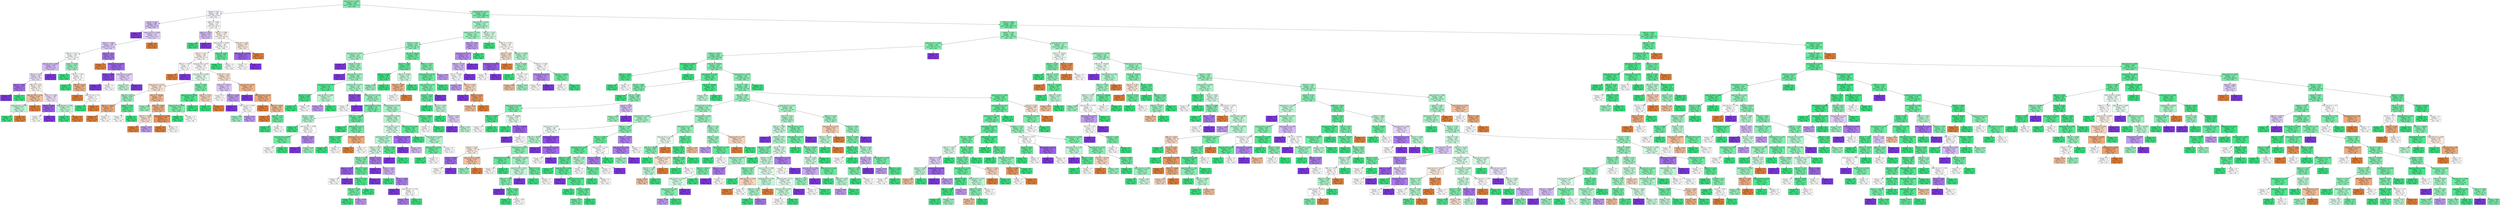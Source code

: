 digraph Tree {
node [shape=box, style="filled", color="black", fontname="helvetica"] ;
edge [fontname="helvetica"] ;
0 [label="lower_bb_sma <= 0.681\nentropy = 1.185\nsamples = 3062\nvalue = [394, 2131, 537]\nclass = hold", fillcolor="#82efaf"] ;
1 [label="Volume <= 0.56\nentropy = 1.583\nsamples = 192\nvalue = [60, 63, 69]\nclass = buy", fillcolor="#f9f6fe"] ;
0 -> 1 [labeldistance=2.5, labelangle=45, headlabel="True"] ;
2 [label="RSI_10 <= 1.24\nentropy = 1.491\nsamples = 85\nvalue = [19, 23, 43]\nclass = buy", fillcolor="#d6bff7"] ;
1 -> 2 ;
3 [label="entropy = 0.0\nsamples = 7\nvalue = [0, 0, 7]\nclass = buy", fillcolor="#8139e5"] ;
2 -> 3 ;
4 [label="upper_bb_sma <= 0.696\nentropy = 1.531\nsamples = 78\nvalue = [19, 23, 36]\nclass = buy", fillcolor="#e1d0f9"] ;
2 -> 4 ;
5 [label="SMA_10 <= 0.584\nentropy = 1.496\nsamples = 74\nvalue = [15, 23, 36]\nclass = buy", fillcolor="#dfcdf8"] ;
4 -> 5 ;
6 [label="EMA_10 <= 0.577\nentropy = 1.566\nsamples = 50\nvalue = [13, 19, 18]\nclass = hold", fillcolor="#f9fefb"] ;
5 -> 6 ;
7 [label="lower_bb_sma <= 0.566\nentropy = 1.484\nsamples = 35\nvalue = [8, 9, 18]\nclass = buy", fillcolor="#d3baf6"] ;
6 -> 7 ;
8 [label="EMA_10 <= 0.54\nentropy = 1.563\nsamples = 29\nvalue = [8, 9, 12]\nclass = buy", fillcolor="#ece1fb"] ;
7 -> 8 ;
9 [label="RSI_10 <= 1.844\nentropy = 0.764\nsamples = 9\nvalue = [0, 2, 7]\nclass = buy", fillcolor="#a572ec"] ;
8 -> 9 ;
10 [label="entropy = 0.0\nsamples = 7\nvalue = [0, 0, 7]\nclass = buy", fillcolor="#8139e5"] ;
9 -> 10 ;
11 [label="entropy = 0.0\nsamples = 2\nvalue = [0, 2, 0]\nclass = hold", fillcolor="#39e581"] ;
9 -> 11 ;
12 [label="EMA_10 <= 0.555\nentropy = 1.559\nsamples = 20\nvalue = [8, 7, 5]\nclass = sell", fillcolor="#fdf5f0"] ;
8 -> 12 ;
13 [label="lower_bb_sma <= 0.534\nentropy = 0.918\nsamples = 9\nvalue = [6, 3, 0]\nclass = sell", fillcolor="#f2c09c"] ;
12 -> 13 ;
14 [label="upper_bb_ema <= 0.571\nentropy = 0.971\nsamples = 5\nvalue = [2, 3, 0]\nclass = hold", fillcolor="#bdf6d5"] ;
13 -> 14 ;
15 [label="entropy = 0.0\nsamples = 3\nvalue = [0, 3, 0]\nclass = hold", fillcolor="#39e581"] ;
14 -> 15 ;
16 [label="entropy = 0.0\nsamples = 2\nvalue = [2, 0, 0]\nclass = sell", fillcolor="#e58139"] ;
14 -> 16 ;
17 [label="entropy = 0.0\nsamples = 4\nvalue = [4, 0, 0]\nclass = sell", fillcolor="#e58139"] ;
13 -> 17 ;
18 [label="EMA_10 <= 0.564\nentropy = 1.495\nsamples = 11\nvalue = [2, 4, 5]\nclass = buy", fillcolor="#ede3fb"] ;
12 -> 18 ;
19 [label="EMA_10 <= 0.557\nentropy = 0.65\nsamples = 6\nvalue = [0, 1, 5]\nclass = buy", fillcolor="#9a61ea"] ;
18 -> 19 ;
20 [label="entropy = 1.0\nsamples = 2\nvalue = [0, 1, 1]\nclass = hold", fillcolor="#ffffff"] ;
19 -> 20 ;
21 [label="entropy = 0.0\nsamples = 4\nvalue = [0, 0, 4]\nclass = buy", fillcolor="#8139e5"] ;
19 -> 21 ;
22 [label="lower_bb_ema <= 0.565\nentropy = 0.971\nsamples = 5\nvalue = [2, 3, 0]\nclass = hold", fillcolor="#bdf6d5"] ;
18 -> 22 ;
23 [label="entropy = 0.0\nsamples = 3\nvalue = [0, 3, 0]\nclass = hold", fillcolor="#39e581"] ;
22 -> 23 ;
24 [label="entropy = 0.0\nsamples = 2\nvalue = [2, 0, 0]\nclass = sell", fillcolor="#e58139"] ;
22 -> 24 ;
25 [label="entropy = 0.0\nsamples = 6\nvalue = [0, 0, 6]\nclass = buy", fillcolor="#8139e5"] ;
7 -> 25 ;
26 [label="Volume <= 0.429\nentropy = 0.918\nsamples = 15\nvalue = [5, 10, 0]\nclass = hold", fillcolor="#9cf2c0"] ;
6 -> 26 ;
27 [label="entropy = 0.0\nsamples = 5\nvalue = [0, 5, 0]\nclass = hold", fillcolor="#39e581"] ;
26 -> 27 ;
28 [label="CMF_10 <= 0.162\nentropy = 1.0\nsamples = 10\nvalue = [5, 5, 0]\nclass = sell", fillcolor="#ffffff"] ;
26 -> 28 ;
29 [label="entropy = 0.0\nsamples = 3\nvalue = [0, 3, 0]\nclass = hold", fillcolor="#39e581"] ;
28 -> 29 ;
30 [label="SMA_10 <= 0.579\nentropy = 0.863\nsamples = 7\nvalue = [5, 2, 0]\nclass = sell", fillcolor="#efb388"] ;
28 -> 30 ;
31 [label="entropy = 0.0\nsamples = 3\nvalue = [3, 0, 0]\nclass = sell", fillcolor="#e58139"] ;
30 -> 31 ;
32 [label="upper_bb_sma <= 0.6\nentropy = 1.0\nsamples = 4\nvalue = [2, 2, 0]\nclass = sell", fillcolor="#ffffff"] ;
30 -> 32 ;
33 [label="entropy = 0.0\nsamples = 2\nvalue = [0, 2, 0]\nclass = hold", fillcolor="#39e581"] ;
32 -> 33 ;
34 [label="entropy = 0.0\nsamples = 2\nvalue = [2, 0, 0]\nclass = sell", fillcolor="#e58139"] ;
32 -> 34 ;
35 [label="CMF_10 <= -71.5\nentropy = 1.041\nsamples = 24\nvalue = [2, 4, 18]\nclass = buy", fillcolor="#a774ed"] ;
5 -> 35 ;
36 [label="entropy = 0.0\nsamples = 2\nvalue = [2, 0, 0]\nclass = sell", fillcolor="#e58139"] ;
35 -> 36 ;
37 [label="upper_bb_ema <= 0.649\nentropy = 0.684\nsamples = 22\nvalue = [0, 4, 18]\nclass = buy", fillcolor="#9d65eb"] ;
35 -> 37 ;
38 [label="Volume <= 0.494\nentropy = 0.353\nsamples = 15\nvalue = [0, 1, 14]\nclass = buy", fillcolor="#8a47e7"] ;
37 -> 38 ;
39 [label="entropy = 0.0\nsamples = 13\nvalue = [0, 0, 13]\nclass = buy", fillcolor="#8139e5"] ;
38 -> 39 ;
40 [label="entropy = 1.0\nsamples = 2\nvalue = [0, 1, 1]\nclass = hold", fillcolor="#ffffff"] ;
38 -> 40 ;
41 [label="lower_bb_sma <= 0.663\nentropy = 0.985\nsamples = 7\nvalue = [0, 3, 4]\nclass = buy", fillcolor="#e0cef8"] ;
37 -> 41 ;
42 [label="entropy = 0.971\nsamples = 5\nvalue = [0, 3, 2]\nclass = hold", fillcolor="#bdf6d5"] ;
41 -> 42 ;
43 [label="entropy = 0.0\nsamples = 2\nvalue = [0, 0, 2]\nclass = buy", fillcolor="#8139e5"] ;
41 -> 43 ;
44 [label="entropy = 0.0\nsamples = 4\nvalue = [4, 0, 0]\nclass = sell", fillcolor="#e58139"] ;
4 -> 44 ;
45 [label="SMA_10 <= 0.496\nentropy = 1.557\nsamples = 107\nvalue = [41, 40, 26]\nclass = sell", fillcolor="#fffdfc"] ;
1 -> 45 ;
46 [label="SMA_10 <= 0.472\nentropy = 0.971\nsamples = 10\nvalue = [0, 4, 6]\nclass = buy", fillcolor="#d5bdf6"] ;
45 -> 46 ;
47 [label="entropy = 0.0\nsamples = 4\nvalue = [0, 4, 0]\nclass = hold", fillcolor="#39e581"] ;
46 -> 47 ;
48 [label="entropy = 0.0\nsamples = 6\nvalue = [0, 0, 6]\nclass = buy", fillcolor="#8139e5"] ;
46 -> 48 ;
49 [label="SMA_10 <= 0.688\nentropy = 1.526\nsamples = 97\nvalue = [41, 36, 20]\nclass = sell", fillcolor="#fdf5ef"] ;
45 -> 49 ;
50 [label="lower_bb_sma <= 0.643\nentropy = 1.493\nsamples = 86\nvalue = [35, 36, 15]\nclass = hold", fillcolor="#fbfefd"] ;
49 -> 50 ;
51 [label="SMA_10 <= 0.52\nentropy = 1.492\nsamples = 80\nvalue = [35, 31, 14]\nclass = sell", fillcolor="#fdf5ef"] ;
50 -> 51 ;
52 [label="EMA_10 <= 0.507\nentropy = 1.0\nsamples = 6\nvalue = [3, 0, 3]\nclass = sell", fillcolor="#ffffff"] ;
51 -> 52 ;
53 [label="entropy = 0.0\nsamples = 3\nvalue = [3, 0, 0]\nclass = sell", fillcolor="#e58139"] ;
52 -> 53 ;
54 [label="entropy = 0.0\nsamples = 3\nvalue = [0, 0, 3]\nclass = buy", fillcolor="#8139e5"] ;
52 -> 54 ;
55 [label="upper_bb_ema <= 0.61\nentropy = 1.458\nsamples = 74\nvalue = [32, 31, 11]\nclass = sell", fillcolor="#fefcfa"] ;
51 -> 55 ;
56 [label="upper_bb_ema <= 0.588\nentropy = 1.281\nsamples = 45\nvalue = [19, 23, 3]\nclass = hold", fillcolor="#e1fbec"] ;
55 -> 56 ;
57 [label="lower_bb_sma <= 0.516\nentropy = 1.361\nsamples = 29\nvalue = [15, 11, 3]\nclass = sell", fillcolor="#f9e3d3"] ;
56 -> 57 ;
58 [label="EMA_10 <= 0.527\nentropy = 0.918\nsamples = 12\nvalue = [4, 8, 0]\nclass = hold", fillcolor="#9cf2c0"] ;
57 -> 58 ;
59 [label="CMF_10 <= -34.873\nentropy = 0.811\nsamples = 4\nvalue = [3, 1, 0]\nclass = sell", fillcolor="#eeab7b"] ;
58 -> 59 ;
60 [label="entropy = 0.0\nsamples = 2\nvalue = [2, 0, 0]\nclass = sell", fillcolor="#e58139"] ;
59 -> 60 ;
61 [label="entropy = 1.0\nsamples = 2\nvalue = [1, 1, 0]\nclass = sell", fillcolor="#ffffff"] ;
59 -> 61 ;
62 [label="Volume <= 0.707\nentropy = 0.544\nsamples = 8\nvalue = [1, 7, 0]\nclass = hold", fillcolor="#55e993"] ;
58 -> 62 ;
63 [label="entropy = 1.0\nsamples = 2\nvalue = [1, 1, 0]\nclass = sell", fillcolor="#ffffff"] ;
62 -> 63 ;
64 [label="entropy = 0.0\nsamples = 6\nvalue = [0, 6, 0]\nclass = hold", fillcolor="#39e581"] ;
62 -> 64 ;
65 [label="CMF_10 <= -99.688\nentropy = 1.29\nsamples = 17\nvalue = [11, 3, 3]\nclass = sell", fillcolor="#f0b78e"] ;
57 -> 65 ;
66 [label="entropy = 0.918\nsamples = 3\nvalue = [1, 2, 0]\nclass = hold", fillcolor="#9cf2c0"] ;
65 -> 66 ;
67 [label="SMA_10 <= 0.561\nentropy = 1.095\nsamples = 14\nvalue = [10, 1, 3]\nclass = sell", fillcolor="#eeaf81"] ;
65 -> 67 ;
68 [label="CMF_10 <= 76.481\nentropy = 1.459\nsamples = 6\nvalue = [3, 1, 2]\nclass = sell", fillcolor="#f8e0ce"] ;
67 -> 68 ;
69 [label="entropy = 0.0\nsamples = 3\nvalue = [3, 0, 0]\nclass = sell", fillcolor="#e58139"] ;
68 -> 69 ;
70 [label="entropy = 0.918\nsamples = 3\nvalue = [0, 1, 2]\nclass = buy", fillcolor="#c09cf2"] ;
68 -> 70 ;
71 [label="lower_bb_sma <= 0.568\nentropy = 0.544\nsamples = 8\nvalue = [7, 0, 1]\nclass = sell", fillcolor="#e99355"] ;
67 -> 71 ;
72 [label="entropy = 0.0\nsamples = 6\nvalue = [6, 0, 0]\nclass = sell", fillcolor="#e58139"] ;
71 -> 72 ;
73 [label="entropy = 1.0\nsamples = 2\nvalue = [1, 0, 1]\nclass = sell", fillcolor="#ffffff"] ;
71 -> 73 ;
74 [label="Volume <= 0.708\nentropy = 0.811\nsamples = 16\nvalue = [4, 12, 0]\nclass = hold", fillcolor="#7beeab"] ;
56 -> 74 ;
75 [label="upper_bb_sma <= 0.594\nentropy = 0.439\nsamples = 11\nvalue = [1, 10, 0]\nclass = hold", fillcolor="#4de88e"] ;
74 -> 75 ;
76 [label="upper_bb_sma <= 0.591\nentropy = 0.811\nsamples = 4\nvalue = [1, 3, 0]\nclass = hold", fillcolor="#7beeab"] ;
75 -> 76 ;
77 [label="entropy = 0.0\nsamples = 2\nvalue = [0, 2, 0]\nclass = hold", fillcolor="#39e581"] ;
76 -> 77 ;
78 [label="entropy = 1.0\nsamples = 2\nvalue = [1, 1, 0]\nclass = sell", fillcolor="#ffffff"] ;
76 -> 78 ;
79 [label="entropy = 0.0\nsamples = 7\nvalue = [0, 7, 0]\nclass = hold", fillcolor="#39e581"] ;
75 -> 79 ;
80 [label="EMA_10 <= 0.577\nentropy = 0.971\nsamples = 5\nvalue = [3, 2, 0]\nclass = sell", fillcolor="#f6d5bd"] ;
74 -> 80 ;
81 [label="entropy = 0.0\nsamples = 2\nvalue = [0, 2, 0]\nclass = hold", fillcolor="#39e581"] ;
80 -> 81 ;
82 [label="entropy = 0.0\nsamples = 3\nvalue = [3, 0, 0]\nclass = sell", fillcolor="#e58139"] ;
80 -> 82 ;
83 [label="RSI_10 <= 1.25\nentropy = 1.544\nsamples = 29\nvalue = [13, 8, 8]\nclass = sell", fillcolor="#f9e1d0"] ;
55 -> 83 ;
84 [label="CMF_10 <= -118.575\nentropy = 1.322\nsamples = 11\nvalue = [1, 4, 6]\nclass = buy", fillcolor="#dbc6f8"] ;
83 -> 84 ;
85 [label="entropy = 1.0\nsamples = 2\nvalue = [1, 1, 0]\nclass = sell", fillcolor="#ffffff"] ;
84 -> 85 ;
86 [label="EMA_10 <= 0.598\nentropy = 0.918\nsamples = 9\nvalue = [0, 3, 6]\nclass = buy", fillcolor="#c09cf2"] ;
84 -> 86 ;
87 [label="entropy = 0.0\nsamples = 3\nvalue = [0, 0, 3]\nclass = buy", fillcolor="#8139e5"] ;
86 -> 87 ;
88 [label="lower_bb_sma <= 0.607\nentropy = 1.0\nsamples = 6\nvalue = [0, 3, 3]\nclass = hold", fillcolor="#ffffff"] ;
86 -> 88 ;
89 [label="entropy = 0.918\nsamples = 3\nvalue = [0, 2, 1]\nclass = hold", fillcolor="#9cf2c0"] ;
88 -> 89 ;
90 [label="entropy = 0.918\nsamples = 3\nvalue = [0, 1, 2]\nclass = buy", fillcolor="#c09cf2"] ;
88 -> 90 ;
91 [label="upper_bb_sma <= 0.61\nentropy = 1.224\nsamples = 18\nvalue = [12, 4, 2]\nclass = sell", fillcolor="#f0b78e"] ;
83 -> 91 ;
92 [label="entropy = 0.0\nsamples = 2\nvalue = [0, 0, 2]\nclass = buy", fillcolor="#8139e5"] ;
91 -> 92 ;
93 [label="lower_bb_sma <= 0.532\nentropy = 0.811\nsamples = 16\nvalue = [12, 4, 0]\nclass = sell", fillcolor="#eeab7b"] ;
91 -> 93 ;
94 [label="entropy = 0.0\nsamples = 3\nvalue = [3, 0, 0]\nclass = sell", fillcolor="#e58139"] ;
93 -> 94 ;
95 [label="CMF_10 <= -4.212\nentropy = 0.89\nsamples = 13\nvalue = [9, 4, 0]\nclass = sell", fillcolor="#f1b991"] ;
93 -> 95 ;
96 [label="entropy = 0.0\nsamples = 8\nvalue = [8, 0, 0]\nclass = sell", fillcolor="#e58139"] ;
95 -> 96 ;
97 [label="CMF_10 <= 70.7\nentropy = 0.722\nsamples = 5\nvalue = [1, 4, 0]\nclass = hold", fillcolor="#6aeca0"] ;
95 -> 97 ;
98 [label="entropy = 0.0\nsamples = 3\nvalue = [0, 3, 0]\nclass = hold", fillcolor="#39e581"] ;
97 -> 98 ;
99 [label="entropy = 1.0\nsamples = 2\nvalue = [1, 1, 0]\nclass = sell", fillcolor="#ffffff"] ;
97 -> 99 ;
100 [label="SMA_10 <= 0.681\nentropy = 0.65\nsamples = 6\nvalue = [0, 5, 1]\nclass = hold", fillcolor="#61ea9a"] ;
50 -> 100 ;
101 [label="entropy = 0.0\nsamples = 4\nvalue = [0, 4, 0]\nclass = hold", fillcolor="#39e581"] ;
100 -> 101 ;
102 [label="entropy = 1.0\nsamples = 2\nvalue = [0, 1, 1]\nclass = hold", fillcolor="#ffffff"] ;
100 -> 102 ;
103 [label="RSI_10 <= 1.394\nentropy = 0.994\nsamples = 11\nvalue = [6, 0, 5]\nclass = sell", fillcolor="#fbeade"] ;
49 -> 103 ;
104 [label="lower_bb_sma <= 0.646\nentropy = 0.65\nsamples = 6\nvalue = [1, 0, 5]\nclass = buy", fillcolor="#9a61ea"] ;
103 -> 104 ;
105 [label="entropy = 1.0\nsamples = 2\nvalue = [1, 0, 1]\nclass = sell", fillcolor="#ffffff"] ;
104 -> 105 ;
106 [label="entropy = 0.0\nsamples = 4\nvalue = [0, 0, 4]\nclass = buy", fillcolor="#8139e5"] ;
104 -> 106 ;
107 [label="entropy = 0.0\nsamples = 5\nvalue = [5, 0, 0]\nclass = sell", fillcolor="#e58139"] ;
103 -> 107 ;
108 [label="upper_bb_ema <= 0.77\nentropy = 1.128\nsamples = 2870\nvalue = [334, 2068, 468]\nclass = hold", fillcolor="#7beeab"] ;
0 -> 108 [labeldistance=2.5, labelangle=-45, headlabel="False"] ;
109 [label="lower_bb_sma <= 0.765\nentropy = 1.271\nsamples = 333\nvalue = [31, 204, 98]\nclass = hold", fillcolor="#a6f3c6"] ;
108 -> 109 ;
110 [label="upper_bb_sma <= 0.761\nentropy = 1.191\nsamples = 292\nvalue = [19, 186, 87]\nclass = hold", fillcolor="#9ff2c2"] ;
109 -> 110 ;
111 [label="RSI_10 <= 1.852\nentropy = 1.113\nsamples = 267\nvalue = [14, 181, 72]\nclass = hold", fillcolor="#90f0b9"] ;
110 -> 111 ;
112 [label="upper_bb_sma <= 0.677\nentropy = 1.115\nsamples = 195\nvalue = [7, 124, 64]\nclass = hold", fillcolor="#a4f3c5"] ;
111 -> 112 ;
113 [label="entropy = 0.0\nsamples = 4\nvalue = [0, 0, 4]\nclass = buy", fillcolor="#8139e5"] ;
112 -> 113 ;
114 [label="Volume <= 0.235\nentropy = 1.104\nsamples = 191\nvalue = [7, 124, 60]\nclass = hold", fillcolor="#9ef2c1"] ;
112 -> 114 ;
115 [label="entropy = 0.0\nsamples = 3\nvalue = [0, 0, 3]\nclass = buy", fillcolor="#8139e5"] ;
114 -> 115 ;
116 [label="lower_bb_ema <= 0.71\nentropy = 1.095\nsamples = 188\nvalue = [7, 124, 57]\nclass = hold", fillcolor="#9af2bf"] ;
114 -> 116 ;
117 [label="upper_bb_ema <= 0.719\nentropy = 0.675\nsamples = 30\nvalue = [1, 26, 3]\nclass = hold", fillcolor="#56e994"] ;
116 -> 117 ;
118 [label="RSI_10 <= 1.579\nentropy = 0.482\nsamples = 25\nvalue = [1, 23, 1]\nclass = hold", fillcolor="#49e78c"] ;
117 -> 118 ;
119 [label="entropy = 0.0\nsamples = 22\nvalue = [0, 22, 0]\nclass = hold", fillcolor="#39e581"] ;
118 -> 119 ;
120 [label="entropy = 1.585\nsamples = 3\nvalue = [1, 1, 1]\nclass = sell", fillcolor="#ffffff"] ;
118 -> 120 ;
121 [label="lower_bb_ema <= 0.694\nentropy = 0.971\nsamples = 5\nvalue = [0, 3, 2]\nclass = hold", fillcolor="#bdf6d5"] ;
117 -> 121 ;
122 [label="entropy = 0.918\nsamples = 3\nvalue = [0, 1, 2]\nclass = buy", fillcolor="#c09cf2"] ;
121 -> 122 ;
123 [label="entropy = 0.0\nsamples = 2\nvalue = [0, 2, 0]\nclass = hold", fillcolor="#39e581"] ;
121 -> 123 ;
124 [label="lower_bb_sma <= 0.713\nentropy = 1.136\nsamples = 158\nvalue = [6, 98, 54]\nclass = hold", fillcolor="#abf4ca"] ;
116 -> 124 ;
125 [label="RSI_10 <= 1.283\nentropy = 0.439\nsamples = 11\nvalue = [0, 1, 10]\nclass = buy", fillcolor="#8e4de8"] ;
124 -> 125 ;
126 [label="entropy = 1.0\nsamples = 2\nvalue = [0, 1, 1]\nclass = hold", fillcolor="#ffffff"] ;
125 -> 126 ;
127 [label="entropy = 0.0\nsamples = 9\nvalue = [0, 0, 9]\nclass = buy", fillcolor="#8139e5"] ;
125 -> 127 ;
128 [label="upper_bb_sma <= 0.728\nentropy = 1.105\nsamples = 147\nvalue = [6, 97, 44]\nclass = hold", fillcolor="#99f2be"] ;
124 -> 128 ;
129 [label="upper_bb_ema <= 0.707\nentropy = 1.07\nsamples = 39\nvalue = [4, 29, 6]\nclass = hold", fillcolor="#75eda7"] ;
128 -> 129 ;
130 [label="RSI_10 <= 1.097\nentropy = 0.954\nsamples = 16\nvalue = [0, 10, 6]\nclass = hold", fillcolor="#b0f5cd"] ;
129 -> 130 ;
131 [label="entropy = 0.0\nsamples = 4\nvalue = [0, 4, 0]\nclass = hold", fillcolor="#39e581"] ;
130 -> 131 ;
132 [label="upper_bb_sma <= 0.698\nentropy = 1.0\nsamples = 12\nvalue = [0, 6, 6]\nclass = hold", fillcolor="#ffffff"] ;
130 -> 132 ;
133 [label="upper_bb_sma <= 0.688\nentropy = 0.722\nsamples = 5\nvalue = [0, 4, 1]\nclass = hold", fillcolor="#6aeca0"] ;
132 -> 133 ;
134 [label="entropy = 1.0\nsamples = 2\nvalue = [0, 1, 1]\nclass = hold", fillcolor="#ffffff"] ;
133 -> 134 ;
135 [label="entropy = 0.0\nsamples = 3\nvalue = [0, 3, 0]\nclass = hold", fillcolor="#39e581"] ;
133 -> 135 ;
136 [label="EMA_10 <= 0.715\nentropy = 0.863\nsamples = 7\nvalue = [0, 2, 5]\nclass = buy", fillcolor="#b388ef"] ;
132 -> 136 ;
137 [label="entropy = 0.0\nsamples = 4\nvalue = [0, 0, 4]\nclass = buy", fillcolor="#8139e5"] ;
136 -> 137 ;
138 [label="entropy = 0.918\nsamples = 3\nvalue = [0, 2, 1]\nclass = hold", fillcolor="#9cf2c0"] ;
136 -> 138 ;
139 [label="CMF_10 <= -119.945\nentropy = 0.667\nsamples = 23\nvalue = [4, 19, 0]\nclass = hold", fillcolor="#63ea9c"] ;
129 -> 139 ;
140 [label="entropy = 0.0\nsamples = 5\nvalue = [0, 5, 0]\nclass = hold", fillcolor="#39e581"] ;
139 -> 140 ;
141 [label="lower_bb_ema <= 0.73\nentropy = 0.764\nsamples = 18\nvalue = [4, 14, 0]\nclass = hold", fillcolor="#72eca5"] ;
139 -> 141 ;
142 [label="Volume <= 0.629\nentropy = 0.371\nsamples = 14\nvalue = [1, 13, 0]\nclass = hold", fillcolor="#48e78b"] ;
141 -> 142 ;
143 [label="entropy = 0.0\nsamples = 12\nvalue = [0, 12, 0]\nclass = hold", fillcolor="#39e581"] ;
142 -> 143 ;
144 [label="entropy = 1.0\nsamples = 2\nvalue = [1, 1, 0]\nclass = sell", fillcolor="#ffffff"] ;
142 -> 144 ;
145 [label="lower_bb_sma <= 0.732\nentropy = 0.811\nsamples = 4\nvalue = [3, 1, 0]\nclass = sell", fillcolor="#eeab7b"] ;
141 -> 145 ;
146 [label="entropy = 0.0\nsamples = 2\nvalue = [2, 0, 0]\nclass = sell", fillcolor="#e58139"] ;
145 -> 146 ;
147 [label="entropy = 1.0\nsamples = 2\nvalue = [1, 1, 0]\nclass = sell", fillcolor="#ffffff"] ;
145 -> 147 ;
148 [label="upper_bb_ema <= 0.759\nentropy = 1.057\nsamples = 108\nvalue = [2, 68, 38]\nclass = hold", fillcolor="#aaf4c9"] ;
128 -> 148 ;
149 [label="lower_bb_ema <= 0.759\nentropy = 1.032\nsamples = 100\nvalue = [1, 61, 38]\nclass = hold", fillcolor="#b6f5d0"] ;
148 -> 149 ;
150 [label="upper_bb_ema <= 0.75\nentropy = 0.989\nsamples = 82\nvalue = [0, 46, 36]\nclass = hold", fillcolor="#d4f9e4"] ;
149 -> 150 ;
151 [label="upper_bb_ema <= 0.743\nentropy = 0.964\nsamples = 72\nvalue = [0, 44, 28]\nclass = hold", fillcolor="#b7f6d1"] ;
150 -> 151 ;
152 [label="Volume <= 0.476\nentropy = 0.99\nsamples = 59\nvalue = [0, 33, 26]\nclass = hold", fillcolor="#d5f9e4"] ;
151 -> 152 ;
153 [label="EMA_10 <= 0.728\nentropy = 0.858\nsamples = 39\nvalue = [0, 28, 11]\nclass = hold", fillcolor="#87efb2"] ;
152 -> 153 ;
154 [label="EMA_10 <= 0.726\nentropy = 0.65\nsamples = 6\nvalue = [0, 1, 5]\nclass = buy", fillcolor="#9a61ea"] ;
153 -> 154 ;
155 [label="entropy = 1.0\nsamples = 2\nvalue = [0, 1, 1]\nclass = hold", fillcolor="#ffffff"] ;
154 -> 155 ;
156 [label="entropy = 0.0\nsamples = 4\nvalue = [0, 0, 4]\nclass = buy", fillcolor="#8139e5"] ;
154 -> 156 ;
157 [label="SMA_10 <= 0.748\nentropy = 0.684\nsamples = 33\nvalue = [0, 27, 6]\nclass = hold", fillcolor="#65eb9d"] ;
153 -> 157 ;
158 [label="EMA_10 <= 0.741\nentropy = 0.555\nsamples = 31\nvalue = [0, 27, 4]\nclass = hold", fillcolor="#56e994"] ;
157 -> 158 ;
159 [label="SMA_10 <= 0.736\nentropy = 0.787\nsamples = 17\nvalue = [0, 13, 4]\nclass = hold", fillcolor="#76eda8"] ;
158 -> 159 ;
160 [label="entropy = 0.0\nsamples = 11\nvalue = [0, 11, 0]\nclass = hold", fillcolor="#39e581"] ;
159 -> 160 ;
161 [label="entropy = 0.918\nsamples = 6\nvalue = [0, 2, 4]\nclass = buy", fillcolor="#c09cf2"] ;
159 -> 161 ;
162 [label="entropy = 0.0\nsamples = 14\nvalue = [0, 14, 0]\nclass = hold", fillcolor="#39e581"] ;
158 -> 162 ;
163 [label="entropy = 0.0\nsamples = 2\nvalue = [0, 0, 2]\nclass = buy", fillcolor="#8139e5"] ;
157 -> 163 ;
164 [label="Volume <= 0.55\nentropy = 0.811\nsamples = 20\nvalue = [0, 5, 15]\nclass = buy", fillcolor="#ab7bee"] ;
152 -> 164 ;
165 [label="entropy = 0.0\nsamples = 7\nvalue = [0, 0, 7]\nclass = buy", fillcolor="#8139e5"] ;
164 -> 165 ;
166 [label="Volume <= 0.601\nentropy = 0.961\nsamples = 13\nvalue = [0, 5, 8]\nclass = buy", fillcolor="#d0b5f5"] ;
164 -> 166 ;
167 [label="entropy = 0.0\nsamples = 2\nvalue = [0, 2, 0]\nclass = hold", fillcolor="#39e581"] ;
166 -> 167 ;
168 [label="Volume <= 0.664\nentropy = 0.845\nsamples = 11\nvalue = [0, 3, 8]\nclass = buy", fillcolor="#b083ef"] ;
166 -> 168 ;
169 [label="entropy = 0.0\nsamples = 5\nvalue = [0, 0, 5]\nclass = buy", fillcolor="#8139e5"] ;
168 -> 169 ;
170 [label="upper_bb_sma <= 0.745\nentropy = 1.0\nsamples = 6\nvalue = [0, 3, 3]\nclass = hold", fillcolor="#ffffff"] ;
168 -> 170 ;
171 [label="entropy = 0.811\nsamples = 4\nvalue = [0, 1, 3]\nclass = buy", fillcolor="#ab7bee"] ;
170 -> 171 ;
172 [label="entropy = 0.0\nsamples = 2\nvalue = [0, 2, 0]\nclass = hold", fillcolor="#39e581"] ;
170 -> 172 ;
173 [label="RSI_10 <= 0.826\nentropy = 0.619\nsamples = 13\nvalue = [0, 11, 2]\nclass = hold", fillcolor="#5dea98"] ;
151 -> 173 ;
174 [label="entropy = 0.0\nsamples = 2\nvalue = [0, 0, 2]\nclass = buy", fillcolor="#8139e5"] ;
173 -> 174 ;
175 [label="entropy = 0.0\nsamples = 11\nvalue = [0, 11, 0]\nclass = hold", fillcolor="#39e581"] ;
173 -> 175 ;
176 [label="upper_bb_ema <= 0.754\nentropy = 0.722\nsamples = 10\nvalue = [0, 2, 8]\nclass = buy", fillcolor="#a06aec"] ;
150 -> 176 ;
177 [label="entropy = 0.0\nsamples = 5\nvalue = [0, 0, 5]\nclass = buy", fillcolor="#8139e5"] ;
176 -> 177 ;
178 [label="entropy = 0.971\nsamples = 5\nvalue = [0, 2, 3]\nclass = buy", fillcolor="#d5bdf6"] ;
176 -> 178 ;
179 [label="upper_bb_sma <= 0.745\nentropy = 0.803\nsamples = 18\nvalue = [1, 15, 2]\nclass = hold", fillcolor="#5eea99"] ;
149 -> 179 ;
180 [label="entropy = 0.0\nsamples = 11\nvalue = [0, 11, 0]\nclass = hold", fillcolor="#39e581"] ;
179 -> 180 ;
181 [label="lower_bb_ema <= 0.764\nentropy = 1.379\nsamples = 7\nvalue = [1, 4, 2]\nclass = hold", fillcolor="#b0f5cd"] ;
179 -> 181 ;
182 [label="lower_bb_ema <= 0.762\nentropy = 0.722\nsamples = 5\nvalue = [0, 4, 1]\nclass = hold", fillcolor="#6aeca0"] ;
181 -> 182 ;
183 [label="entropy = 0.0\nsamples = 3\nvalue = [0, 3, 0]\nclass = hold", fillcolor="#39e581"] ;
182 -> 183 ;
184 [label="entropy = 1.0\nsamples = 2\nvalue = [0, 1, 1]\nclass = hold", fillcolor="#ffffff"] ;
182 -> 184 ;
185 [label="entropy = 1.0\nsamples = 2\nvalue = [1, 0, 1]\nclass = sell", fillcolor="#ffffff"] ;
181 -> 185 ;
186 [label="CMF_10 <= -47.818\nentropy = 0.544\nsamples = 8\nvalue = [1, 7, 0]\nclass = hold", fillcolor="#55e993"] ;
148 -> 186 ;
187 [label="entropy = 1.0\nsamples = 2\nvalue = [1, 1, 0]\nclass = sell", fillcolor="#ffffff"] ;
186 -> 187 ;
188 [label="entropy = 0.0\nsamples = 6\nvalue = [0, 6, 0]\nclass = hold", fillcolor="#39e581"] ;
186 -> 188 ;
189 [label="CMF_10 <= 129.391\nentropy = 0.946\nsamples = 72\nvalue = [7, 57, 8]\nclass = hold", fillcolor="#67eb9f"] ;
111 -> 189 ;
190 [label="RSI_10 <= 2.029\nentropy = 0.639\nsamples = 37\nvalue = [6, 31, 0]\nclass = hold", fillcolor="#5fea99"] ;
189 -> 190 ;
191 [label="EMA_10 <= 0.691\nentropy = 0.242\nsamples = 25\nvalue = [1, 24, 0]\nclass = hold", fillcolor="#41e686"] ;
190 -> 191 ;
192 [label="entropy = 0.918\nsamples = 3\nvalue = [1, 2, 0]\nclass = hold", fillcolor="#9cf2c0"] ;
191 -> 192 ;
193 [label="entropy = 0.0\nsamples = 22\nvalue = [0, 22, 0]\nclass = hold", fillcolor="#39e581"] ;
191 -> 193 ;
194 [label="CMF_10 <= 95.292\nentropy = 0.98\nsamples = 12\nvalue = [5, 7, 0]\nclass = hold", fillcolor="#c6f8db"] ;
190 -> 194 ;
195 [label="CMF_10 <= -7.047\nentropy = 0.863\nsamples = 7\nvalue = [5, 2, 0]\nclass = sell", fillcolor="#efb388"] ;
194 -> 195 ;
196 [label="entropy = 1.0\nsamples = 4\nvalue = [2, 2, 0]\nclass = sell", fillcolor="#ffffff"] ;
195 -> 196 ;
197 [label="entropy = 0.0\nsamples = 3\nvalue = [3, 0, 0]\nclass = sell", fillcolor="#e58139"] ;
195 -> 197 ;
198 [label="entropy = 0.0\nsamples = 5\nvalue = [0, 5, 0]\nclass = hold", fillcolor="#39e581"] ;
194 -> 198 ;
199 [label="EMA_10 <= 0.757\nentropy = 0.952\nsamples = 35\nvalue = [1, 26, 8]\nclass = hold", fillcolor="#7beeab"] ;
189 -> 199 ;
200 [label="upper_bb_sma <= 0.745\nentropy = 0.696\nsamples = 32\nvalue = [0, 26, 6]\nclass = hold", fillcolor="#67eb9e"] ;
199 -> 200 ;
201 [label="upper_bb_sma <= 0.74\nentropy = 0.811\nsamples = 24\nvalue = [0, 18, 6]\nclass = hold", fillcolor="#7beeab"] ;
200 -> 201 ;
202 [label="Volume <= 0.522\nentropy = 0.684\nsamples = 22\nvalue = [0, 18, 4]\nclass = hold", fillcolor="#65eb9d"] ;
201 -> 202 ;
203 [label="entropy = 0.0\nsamples = 12\nvalue = [0, 12, 0]\nclass = hold", fillcolor="#39e581"] ;
202 -> 203 ;
204 [label="RSI_10 <= 1.978\nentropy = 0.971\nsamples = 10\nvalue = [0, 6, 4]\nclass = hold", fillcolor="#bdf6d5"] ;
202 -> 204 ;
205 [label="entropy = 0.0\nsamples = 3\nvalue = [0, 3, 0]\nclass = hold", fillcolor="#39e581"] ;
204 -> 205 ;
206 [label="Volume <= 0.555\nentropy = 0.985\nsamples = 7\nvalue = [0, 3, 4]\nclass = buy", fillcolor="#e0cef8"] ;
204 -> 206 ;
207 [label="entropy = 0.0\nsamples = 2\nvalue = [0, 0, 2]\nclass = buy", fillcolor="#8139e5"] ;
206 -> 207 ;
208 [label="entropy = 0.971\nsamples = 5\nvalue = [0, 3, 2]\nclass = hold", fillcolor="#bdf6d5"] ;
206 -> 208 ;
209 [label="entropy = 0.0\nsamples = 2\nvalue = [0, 0, 2]\nclass = buy", fillcolor="#8139e5"] ;
201 -> 209 ;
210 [label="entropy = 0.0\nsamples = 8\nvalue = [0, 8, 0]\nclass = hold", fillcolor="#39e581"] ;
200 -> 210 ;
211 [label="entropy = 0.918\nsamples = 3\nvalue = [1, 0, 2]\nclass = buy", fillcolor="#c09cf2"] ;
199 -> 211 ;
212 [label="SMA_10 <= 0.763\nentropy = 1.371\nsamples = 25\nvalue = [5, 5, 15]\nclass = buy", fillcolor="#c09cf2"] ;
110 -> 212 ;
213 [label="upper_bb_sma <= 0.77\nentropy = 1.177\nsamples = 22\nvalue = [5, 2, 15]\nclass = buy", fillcolor="#b58bf0"] ;
212 -> 213 ;
214 [label="SMA_10 <= 0.757\nentropy = 1.366\nsamples = 16\nvalue = [5, 2, 9]\nclass = buy", fillcolor="#d1b7f6"] ;
213 -> 214 ;
215 [label="RSI_10 <= 0.941\nentropy = 1.483\nsamples = 12\nvalue = [5, 2, 5]\nclass = sell", fillcolor="#ffffff"] ;
214 -> 215 ;
216 [label="entropy = 0.918\nsamples = 3\nvalue = [0, 1, 2]\nclass = buy", fillcolor="#c09cf2"] ;
215 -> 216 ;
217 [label="SMA_10 <= 0.751\nentropy = 1.352\nsamples = 9\nvalue = [5, 1, 3]\nclass = sell", fillcolor="#f6d5bd"] ;
215 -> 217 ;
218 [label="entropy = 0.0\nsamples = 3\nvalue = [0, 0, 3]\nclass = buy", fillcolor="#8139e5"] ;
217 -> 218 ;
219 [label="EMA_10 <= 0.755\nentropy = 0.65\nsamples = 6\nvalue = [5, 1, 0]\nclass = sell", fillcolor="#ea9a61"] ;
217 -> 219 ;
220 [label="entropy = 0.918\nsamples = 3\nvalue = [2, 1, 0]\nclass = sell", fillcolor="#f2c09c"] ;
219 -> 220 ;
221 [label="entropy = 0.0\nsamples = 3\nvalue = [3, 0, 0]\nclass = sell", fillcolor="#e58139"] ;
219 -> 221 ;
222 [label="entropy = 0.0\nsamples = 4\nvalue = [0, 0, 4]\nclass = buy", fillcolor="#8139e5"] ;
214 -> 222 ;
223 [label="entropy = 0.0\nsamples = 6\nvalue = [0, 0, 6]\nclass = buy", fillcolor="#8139e5"] ;
213 -> 223 ;
224 [label="entropy = 0.0\nsamples = 3\nvalue = [0, 3, 0]\nclass = hold", fillcolor="#39e581"] ;
212 -> 224 ;
225 [label="SMA_10 <= 0.754\nentropy = 1.549\nsamples = 41\nvalue = [12, 18, 11]\nclass = hold", fillcolor="#d6fae5"] ;
109 -> 225 ;
226 [label="entropy = 0.0\nsamples = 7\nvalue = [0, 7, 0]\nclass = hold", fillcolor="#39e581"] ;
225 -> 226 ;
227 [label="EMA_10 <= 0.758\nentropy = 1.584\nsamples = 34\nvalue = [12, 11, 11]\nclass = sell", fillcolor="#fefaf6"] ;
225 -> 227 ;
228 [label="Volume <= 0.46\nentropy = 0.985\nsamples = 14\nvalue = [8, 0, 6]\nclass = sell", fillcolor="#f8e0ce"] ;
227 -> 228 ;
229 [label="lower_bb_sma <= 0.769\nentropy = 0.592\nsamples = 7\nvalue = [1, 0, 6]\nclass = buy", fillcolor="#965ae9"] ;
228 -> 229 ;
230 [label="entropy = 1.0\nsamples = 2\nvalue = [1, 0, 1]\nclass = sell", fillcolor="#ffffff"] ;
229 -> 230 ;
231 [label="entropy = 0.0\nsamples = 5\nvalue = [0, 0, 5]\nclass = buy", fillcolor="#8139e5"] ;
229 -> 231 ;
232 [label="entropy = 0.0\nsamples = 7\nvalue = [7, 0, 0]\nclass = sell", fillcolor="#e58139"] ;
228 -> 232 ;
233 [label="CMF_10 <= -27.266\nentropy = 1.439\nsamples = 20\nvalue = [4, 11, 5]\nclass = hold", fillcolor="#b0f5cd"] ;
227 -> 233 ;
234 [label="RSI_10 <= 0.866\nentropy = 0.918\nsamples = 9\nvalue = [3, 6, 0]\nclass = hold", fillcolor="#9cf2c0"] ;
233 -> 234 ;
235 [label="entropy = 0.0\nsamples = 3\nvalue = [0, 3, 0]\nclass = hold", fillcolor="#39e581"] ;
234 -> 235 ;
236 [label="RSI_10 <= 1.013\nentropy = 1.0\nsamples = 6\nvalue = [3, 3, 0]\nclass = sell", fillcolor="#ffffff"] ;
234 -> 236 ;
237 [label="entropy = 0.918\nsamples = 3\nvalue = [2, 1, 0]\nclass = sell", fillcolor="#f2c09c"] ;
236 -> 237 ;
238 [label="entropy = 0.918\nsamples = 3\nvalue = [1, 2, 0]\nclass = hold", fillcolor="#9cf2c0"] ;
236 -> 238 ;
239 [label="EMA_10 <= 0.768\nentropy = 1.349\nsamples = 11\nvalue = [1, 5, 5]\nclass = hold", fillcolor="#ffffff"] ;
233 -> 239 ;
240 [label="lower_bb_ema <= 0.767\nentropy = 1.252\nsamples = 6\nvalue = [1, 1, 4]\nclass = buy", fillcolor="#b388ef"] ;
239 -> 240 ;
241 [label="entropy = 1.585\nsamples = 3\nvalue = [1, 1, 1]\nclass = sell", fillcolor="#ffffff"] ;
240 -> 241 ;
242 [label="entropy = 0.0\nsamples = 3\nvalue = [0, 0, 3]\nclass = buy", fillcolor="#8139e5"] ;
240 -> 242 ;
243 [label="CMF_10 <= 132.563\nentropy = 0.722\nsamples = 5\nvalue = [0, 4, 1]\nclass = hold", fillcolor="#6aeca0"] ;
239 -> 243 ;
244 [label="entropy = 1.0\nsamples = 2\nvalue = [0, 1, 1]\nclass = hold", fillcolor="#ffffff"] ;
243 -> 244 ;
245 [label="entropy = 0.0\nsamples = 3\nvalue = [0, 3, 0]\nclass = hold", fillcolor="#39e581"] ;
243 -> 245 ;
246 [label="CMF_10 <= 29.88\nentropy = 1.098\nsamples = 2537\nvalue = [303, 1864, 370]\nclass = hold", fillcolor="#76eda8"] ;
108 -> 246 ;
247 [label="Volume <= 0.354\nentropy = 1.268\nsamples = 1186\nvalue = [181, 779, 226]\nclass = hold", fillcolor="#8df0b6"] ;
246 -> 247 ;
248 [label="upper_bb_sma <= 4.643\nentropy = 1.143\nsamples = 670\nvalue = [65, 473, 132]\nclass = hold", fillcolor="#82efaf"] ;
247 -> 248 ;
249 [label="EMA_10 <= 0.817\nentropy = 1.136\nsamples = 666\nvalue = [65, 473, 128]\nclass = hold", fillcolor="#80eeae"] ;
248 -> 249 ;
250 [label="lower_bb_sma <= 0.819\nentropy = 0.258\nsamples = 23\nvalue = [1, 22, 0]\nclass = hold", fillcolor="#42e687"] ;
249 -> 250 ;
251 [label="SMA_10 <= 0.795\nentropy = 0.469\nsamples = 10\nvalue = [1, 9, 0]\nclass = hold", fillcolor="#4fe88f"] ;
250 -> 251 ;
252 [label="entropy = 0.0\nsamples = 8\nvalue = [0, 8, 0]\nclass = hold", fillcolor="#39e581"] ;
251 -> 252 ;
253 [label="entropy = 1.0\nsamples = 2\nvalue = [1, 1, 0]\nclass = sell", fillcolor="#ffffff"] ;
251 -> 253 ;
254 [label="entropy = 0.0\nsamples = 13\nvalue = [0, 13, 0]\nclass = hold", fillcolor="#39e581"] ;
250 -> 254 ;
255 [label="CMF_10 <= -165.803\nentropy = 1.154\nsamples = 643\nvalue = [64, 451, 128]\nclass = hold", fillcolor="#83efb0"] ;
249 -> 255 ;
256 [label="lower_bb_ema <= 1.368\nentropy = 0.742\nsamples = 69\nvalue = [2, 58, 9]\nclass = hold", fillcolor="#5dea98"] ;
255 -> 256 ;
257 [label="RSI_10 <= 0.943\nentropy = 0.822\nsamples = 35\nvalue = [0, 26, 9]\nclass = hold", fillcolor="#7eeead"] ;
256 -> 257 ;
258 [label="entropy = 0.0\nsamples = 5\nvalue = [0, 5, 0]\nclass = hold", fillcolor="#39e581"] ;
257 -> 258 ;
259 [label="RSI_10 <= 1.882\nentropy = 0.881\nsamples = 30\nvalue = [0, 21, 9]\nclass = hold", fillcolor="#8ef0b7"] ;
257 -> 259 ;
260 [label="lower_bb_sma <= 1.318\nentropy = 0.795\nsamples = 25\nvalue = [0, 19, 6]\nclass = hold", fillcolor="#78eda9"] ;
259 -> 260 ;
261 [label="EMA_10 <= 0.879\nentropy = 0.371\nsamples = 14\nvalue = [0, 13, 1]\nclass = hold", fillcolor="#48e78b"] ;
260 -> 261 ;
262 [label="entropy = 1.0\nsamples = 2\nvalue = [0, 1, 1]\nclass = hold", fillcolor="#ffffff"] ;
261 -> 262 ;
263 [label="entropy = 0.0\nsamples = 12\nvalue = [0, 12, 0]\nclass = hold", fillcolor="#39e581"] ;
261 -> 263 ;
264 [label="CMF_10 <= -278.928\nentropy = 0.994\nsamples = 11\nvalue = [0, 6, 5]\nclass = hold", fillcolor="#defbea"] ;
260 -> 264 ;
265 [label="entropy = 0.0\nsamples = 5\nvalue = [0, 5, 0]\nclass = hold", fillcolor="#39e581"] ;
264 -> 265 ;
266 [label="CMF_10 <= -222.986\nentropy = 0.65\nsamples = 6\nvalue = [0, 1, 5]\nclass = buy", fillcolor="#9a61ea"] ;
264 -> 266 ;
267 [label="entropy = 0.0\nsamples = 4\nvalue = [0, 0, 4]\nclass = buy", fillcolor="#8139e5"] ;
266 -> 267 ;
268 [label="entropy = 1.0\nsamples = 2\nvalue = [0, 1, 1]\nclass = hold", fillcolor="#ffffff"] ;
266 -> 268 ;
269 [label="Volume <= 0.326\nentropy = 0.971\nsamples = 5\nvalue = [0, 2, 3]\nclass = buy", fillcolor="#d5bdf6"] ;
259 -> 269 ;
270 [label="entropy = 0.918\nsamples = 3\nvalue = [0, 2, 1]\nclass = hold", fillcolor="#9cf2c0"] ;
269 -> 270 ;
271 [label="entropy = 0.0\nsamples = 2\nvalue = [0, 0, 2]\nclass = buy", fillcolor="#8139e5"] ;
269 -> 271 ;
272 [label="CMF_10 <= -241.405\nentropy = 0.323\nsamples = 34\nvalue = [2, 32, 0]\nclass = hold", fillcolor="#45e789"] ;
256 -> 272 ;
273 [label="entropy = 0.971\nsamples = 5\nvalue = [2, 3, 0]\nclass = hold", fillcolor="#bdf6d5"] ;
272 -> 273 ;
274 [label="entropy = 0.0\nsamples = 29\nvalue = [0, 29, 0]\nclass = hold", fillcolor="#39e581"] ;
272 -> 274 ;
275 [label="upper_bb_sma <= 4.034\nentropy = 1.192\nsamples = 574\nvalue = [62, 393, 119]\nclass = hold", fillcolor="#88efb3"] ;
255 -> 275 ;
276 [label="RSI_10 <= 1.695\nentropy = 1.208\nsamples = 560\nvalue = [62, 379, 119]\nclass = hold", fillcolor="#8af0b5"] ;
275 -> 276 ;
277 [label="SMA_10 <= 1.486\nentropy = 1.279\nsamples = 364\nvalue = [38, 226, 100]\nclass = hold", fillcolor="#a0f3c3"] ;
276 -> 277 ;
278 [label="lower_bb_sma <= 1.314\nentropy = 1.318\nsamples = 178\nvalue = [26, 111, 41]\nclass = hold", fillcolor="#9af2bf"] ;
277 -> 278 ;
279 [label="upper_bb_ema <= 0.998\nentropy = 1.267\nsamples = 125\nvalue = [11, 76, 38]\nclass = hold", fillcolor="#a9f4c8"] ;
278 -> 279 ;
280 [label="lower_bb_ema <= 0.96\nentropy = 1.482\nsamples = 48\nvalue = [8, 21, 19]\nclass = hold", fillcolor="#f1fdf6"] ;
279 -> 280 ;
281 [label="CMF_10 <= -85.929\nentropy = 1.467\nsamples = 38\nvalue = [8, 20, 10]\nclass = hold", fillcolor="#b8f6d2"] ;
280 -> 281 ;
282 [label="Volume <= 0.297\nentropy = 1.495\nsamples = 11\nvalue = [5, 2, 4]\nclass = sell", fillcolor="#fbede3"] ;
281 -> 282 ;
283 [label="Volume <= 0.262\nentropy = 0.722\nsamples = 5\nvalue = [1, 0, 4]\nclass = buy", fillcolor="#a06aec"] ;
282 -> 283 ;
284 [label="entropy = 1.0\nsamples = 2\nvalue = [1, 0, 1]\nclass = sell", fillcolor="#ffffff"] ;
283 -> 284 ;
285 [label="entropy = 0.0\nsamples = 3\nvalue = [0, 0, 3]\nclass = buy", fillcolor="#8139e5"] ;
283 -> 285 ;
286 [label="upper_bb_sma <= 0.899\nentropy = 0.918\nsamples = 6\nvalue = [4, 2, 0]\nclass = sell", fillcolor="#f2c09c"] ;
282 -> 286 ;
287 [label="entropy = 0.918\nsamples = 3\nvalue = [1, 2, 0]\nclass = hold", fillcolor="#9cf2c0"] ;
286 -> 287 ;
288 [label="entropy = 0.0\nsamples = 3\nvalue = [3, 0, 0]\nclass = sell", fillcolor="#e58139"] ;
286 -> 288 ;
289 [label="lower_bb_ema <= 0.859\nentropy = 1.224\nsamples = 27\nvalue = [3, 18, 6]\nclass = hold", fillcolor="#8ef0b7"] ;
281 -> 289 ;
290 [label="upper_bb_sma <= 0.819\nentropy = 0.65\nsamples = 6\nvalue = [1, 5, 0]\nclass = hold", fillcolor="#61ea9a"] ;
289 -> 290 ;
291 [label="entropy = 1.0\nsamples = 2\nvalue = [1, 1, 0]\nclass = sell", fillcolor="#ffffff"] ;
290 -> 291 ;
292 [label="entropy = 0.0\nsamples = 4\nvalue = [0, 4, 0]\nclass = hold", fillcolor="#39e581"] ;
290 -> 292 ;
293 [label="lower_bb_ema <= 0.942\nentropy = 1.268\nsamples = 21\nvalue = [2, 13, 6]\nclass = hold", fillcolor="#a3f3c4"] ;
289 -> 293 ;
294 [label="upper_bb_ema <= 0.911\nentropy = 1.248\nsamples = 16\nvalue = [1, 9, 6]\nclass = hold", fillcolor="#c4f7d9"] ;
293 -> 294 ;
295 [label="EMA_10 <= 0.854\nentropy = 1.14\nsamples = 13\nvalue = [1, 9, 3]\nclass = hold", fillcolor="#88efb3"] ;
294 -> 295 ;
296 [label="entropy = 0.0\nsamples = 2\nvalue = [0, 0, 2]\nclass = buy", fillcolor="#8139e5"] ;
295 -> 296 ;
297 [label="Volume <= 0.331\nentropy = 0.866\nsamples = 11\nvalue = [1, 9, 1]\nclass = hold", fillcolor="#61ea9a"] ;
295 -> 297 ;
298 [label="entropy = 0.0\nsamples = 8\nvalue = [0, 8, 0]\nclass = hold", fillcolor="#39e581"] ;
297 -> 298 ;
299 [label="entropy = 1.585\nsamples = 3\nvalue = [1, 1, 1]\nclass = sell", fillcolor="#ffffff"] ;
297 -> 299 ;
300 [label="entropy = 0.0\nsamples = 3\nvalue = [0, 0, 3]\nclass = buy", fillcolor="#8139e5"] ;
294 -> 300 ;
301 [label="Volume <= 0.31\nentropy = 0.722\nsamples = 5\nvalue = [1, 4, 0]\nclass = hold", fillcolor="#6aeca0"] ;
293 -> 301 ;
302 [label="entropy = 0.0\nsamples = 3\nvalue = [0, 3, 0]\nclass = hold", fillcolor="#39e581"] ;
301 -> 302 ;
303 [label="entropy = 1.0\nsamples = 2\nvalue = [1, 1, 0]\nclass = sell", fillcolor="#ffffff"] ;
301 -> 303 ;
304 [label="lower_bb_ema <= 0.973\nentropy = 0.469\nsamples = 10\nvalue = [0, 1, 9]\nclass = buy", fillcolor="#8f4fe8"] ;
280 -> 304 ;
305 [label="entropy = 0.0\nsamples = 5\nvalue = [0, 0, 5]\nclass = buy", fillcolor="#8139e5"] ;
304 -> 305 ;
306 [label="upper_bb_ema <= 0.985\nentropy = 0.722\nsamples = 5\nvalue = [0, 1, 4]\nclass = buy", fillcolor="#a06aec"] ;
304 -> 306 ;
307 [label="entropy = 1.0\nsamples = 2\nvalue = [0, 1, 1]\nclass = hold", fillcolor="#ffffff"] ;
306 -> 307 ;
308 [label="entropy = 0.0\nsamples = 3\nvalue = [0, 0, 3]\nclass = buy", fillcolor="#8139e5"] ;
306 -> 308 ;
309 [label="SMA_10 <= 1.281\nentropy = 1.027\nsamples = 77\nvalue = [3, 55, 19]\nclass = hold", fillcolor="#84efb1"] ;
279 -> 309 ;
310 [label="CMF_10 <= 15.907\nentropy = 0.863\nsamples = 67\nvalue = [2, 53, 12]\nclass = hold", fillcolor="#6beca1"] ;
309 -> 310 ;
311 [label="upper_bb_sma <= 1.261\nentropy = 0.728\nsamples = 60\nvalue = [1, 50, 9]\nclass = hold", fillcolor="#60ea9a"] ;
310 -> 311 ;
312 [label="EMA_10 <= 1.064\nentropy = 0.563\nsamples = 53\nvalue = [0, 46, 7]\nclass = hold", fillcolor="#57e994"] ;
311 -> 312 ;
313 [label="entropy = 0.0\nsamples = 7\nvalue = [0, 7, 0]\nclass = hold", fillcolor="#39e581"] ;
312 -> 313 ;
314 [label="lower_bb_sma <= 1.076\nentropy = 0.615\nsamples = 46\nvalue = [0, 39, 7]\nclass = hold", fillcolor="#5dea98"] ;
312 -> 314 ;
315 [label="entropy = 0.0\nsamples = 2\nvalue = [0, 0, 2]\nclass = buy", fillcolor="#8139e5"] ;
314 -> 315 ;
316 [label="upper_bb_sma <= 1.158\nentropy = 0.511\nsamples = 44\nvalue = [0, 39, 5]\nclass = hold", fillcolor="#52e891"] ;
314 -> 316 ;
317 [label="entropy = 0.0\nsamples = 15\nvalue = [0, 15, 0]\nclass = hold", fillcolor="#39e581"] ;
316 -> 317 ;
318 [label="CMF_10 <= -29.476\nentropy = 0.663\nsamples = 29\nvalue = [0, 24, 5]\nclass = hold", fillcolor="#62ea9b"] ;
316 -> 318 ;
319 [label="entropy = 0.755\nsamples = 23\nvalue = [0, 18, 5]\nclass = hold", fillcolor="#70eca4"] ;
318 -> 319 ;
320 [label="entropy = 0.0\nsamples = 6\nvalue = [0, 6, 0]\nclass = hold", fillcolor="#39e581"] ;
318 -> 320 ;
321 [label="EMA_10 <= 1.265\nentropy = 1.379\nsamples = 7\nvalue = [1, 4, 2]\nclass = hold", fillcolor="#b0f5cd"] ;
311 -> 321 ;
322 [label="entropy = 1.0\nsamples = 2\nvalue = [1, 0, 1]\nclass = sell", fillcolor="#ffffff"] ;
321 -> 322 ;
323 [label="SMA_10 <= 1.273\nentropy = 0.722\nsamples = 5\nvalue = [0, 4, 1]\nclass = hold", fillcolor="#6aeca0"] ;
321 -> 323 ;
324 [label="entropy = 0.0\nsamples = 3\nvalue = [0, 3, 0]\nclass = hold", fillcolor="#39e581"] ;
323 -> 324 ;
325 [label="entropy = 1.0\nsamples = 2\nvalue = [0, 1, 1]\nclass = hold", fillcolor="#ffffff"] ;
323 -> 325 ;
326 [label="upper_bb_ema <= 1.252\nentropy = 1.449\nsamples = 7\nvalue = [1, 3, 3]\nclass = hold", fillcolor="#ffffff"] ;
310 -> 326 ;
327 [label="CMF_10 <= 20.292\nentropy = 0.811\nsamples = 4\nvalue = [1, 0, 3]\nclass = buy", fillcolor="#ab7bee"] ;
326 -> 327 ;
328 [label="entropy = 1.0\nsamples = 2\nvalue = [1, 0, 1]\nclass = sell", fillcolor="#ffffff"] ;
327 -> 328 ;
329 [label="entropy = 0.0\nsamples = 2\nvalue = [0, 0, 2]\nclass = buy", fillcolor="#8139e5"] ;
327 -> 329 ;
330 [label="entropy = 0.0\nsamples = 3\nvalue = [0, 3, 0]\nclass = hold", fillcolor="#39e581"] ;
326 -> 330 ;
331 [label="CMF_10 <= -18.359\nentropy = 1.157\nsamples = 10\nvalue = [1, 2, 7]\nclass = buy", fillcolor="#b083ef"] ;
309 -> 331 ;
332 [label="lower_bb_ema <= 1.292\nentropy = 0.811\nsamples = 8\nvalue = [0, 2, 6]\nclass = buy", fillcolor="#ab7bee"] ;
331 -> 332 ;
333 [label="entropy = 0.918\nsamples = 3\nvalue = [0, 2, 1]\nclass = hold", fillcolor="#9cf2c0"] ;
332 -> 333 ;
334 [label="entropy = 0.0\nsamples = 5\nvalue = [0, 0, 5]\nclass = buy", fillcolor="#8139e5"] ;
332 -> 334 ;
335 [label="entropy = 1.0\nsamples = 2\nvalue = [1, 0, 1]\nclass = sell", fillcolor="#ffffff"] ;
331 -> 335 ;
336 [label="lower_bb_ema <= 1.462\nentropy = 1.145\nsamples = 53\nvalue = [15, 35, 3]\nclass = hold", fillcolor="#97f1bd"] ;
278 -> 336 ;
337 [label="lower_bb_ema <= 1.386\nentropy = 0.89\nsamples = 39\nvalue = [12, 27, 0]\nclass = hold", fillcolor="#91f1b9"] ;
336 -> 337 ;
338 [label="lower_bb_sma <= 1.371\nentropy = 0.998\nsamples = 19\nvalue = [9, 10, 0]\nclass = hold", fillcolor="#ebfcf2"] ;
337 -> 338 ;
339 [label="CMF_10 <= -69.587\nentropy = 0.863\nsamples = 14\nvalue = [4, 10, 0]\nclass = hold", fillcolor="#88efb3"] ;
338 -> 339 ;
340 [label="entropy = 0.0\nsamples = 7\nvalue = [0, 7, 0]\nclass = hold", fillcolor="#39e581"] ;
339 -> 340 ;
341 [label="lower_bb_ema <= 1.377\nentropy = 0.985\nsamples = 7\nvalue = [4, 3, 0]\nclass = sell", fillcolor="#f8e0ce"] ;
339 -> 341 ;
342 [label="EMA_10 <= 1.361\nentropy = 0.971\nsamples = 5\nvalue = [2, 3, 0]\nclass = hold", fillcolor="#bdf6d5"] ;
341 -> 342 ;
343 [label="entropy = 0.918\nsamples = 3\nvalue = [2, 1, 0]\nclass = sell", fillcolor="#f2c09c"] ;
342 -> 343 ;
344 [label="entropy = 0.0\nsamples = 2\nvalue = [0, 2, 0]\nclass = hold", fillcolor="#39e581"] ;
342 -> 344 ;
345 [label="entropy = 0.0\nsamples = 2\nvalue = [2, 0, 0]\nclass = sell", fillcolor="#e58139"] ;
341 -> 345 ;
346 [label="entropy = 0.0\nsamples = 5\nvalue = [5, 0, 0]\nclass = sell", fillcolor="#e58139"] ;
338 -> 346 ;
347 [label="RSI_10 <= 1.57\nentropy = 0.61\nsamples = 20\nvalue = [3, 17, 0]\nclass = hold", fillcolor="#5cea97"] ;
337 -> 347 ;
348 [label="RSI_10 <= 1.361\nentropy = 0.323\nsamples = 17\nvalue = [1, 16, 0]\nclass = hold", fillcolor="#45e789"] ;
347 -> 348 ;
349 [label="SMA_10 <= 1.404\nentropy = 0.592\nsamples = 7\nvalue = [1, 6, 0]\nclass = hold", fillcolor="#5ae996"] ;
348 -> 349 ;
350 [label="entropy = 0.0\nsamples = 5\nvalue = [0, 5, 0]\nclass = hold", fillcolor="#39e581"] ;
349 -> 350 ;
351 [label="entropy = 1.0\nsamples = 2\nvalue = [1, 1, 0]\nclass = sell", fillcolor="#ffffff"] ;
349 -> 351 ;
352 [label="entropy = 0.0\nsamples = 10\nvalue = [0, 10, 0]\nclass = hold", fillcolor="#39e581"] ;
348 -> 352 ;
353 [label="entropy = 0.918\nsamples = 3\nvalue = [2, 1, 0]\nclass = sell", fillcolor="#f2c09c"] ;
347 -> 353 ;
354 [label="SMA_10 <= 1.48\nentropy = 1.414\nsamples = 14\nvalue = [3, 8, 3]\nclass = hold", fillcolor="#a5f3c6"] ;
336 -> 354 ;
355 [label="SMA_10 <= 1.47\nentropy = 0.918\nsamples = 9\nvalue = [0, 6, 3]\nclass = hold", fillcolor="#9cf2c0"] ;
354 -> 355 ;
356 [label="entropy = 0.918\nsamples = 3\nvalue = [0, 1, 2]\nclass = buy", fillcolor="#c09cf2"] ;
355 -> 356 ;
357 [label="upper_bb_ema <= 1.483\nentropy = 0.65\nsamples = 6\nvalue = [0, 5, 1]\nclass = hold", fillcolor="#61ea9a"] ;
355 -> 357 ;
358 [label="entropy = 0.0\nsamples = 4\nvalue = [0, 4, 0]\nclass = hold", fillcolor="#39e581"] ;
357 -> 358 ;
359 [label="entropy = 1.0\nsamples = 2\nvalue = [0, 1, 1]\nclass = hold", fillcolor="#ffffff"] ;
357 -> 359 ;
360 [label="lower_bb_ema <= 1.505\nentropy = 0.971\nsamples = 5\nvalue = [3, 2, 0]\nclass = sell", fillcolor="#f6d5bd"] ;
354 -> 360 ;
361 [label="entropy = 0.0\nsamples = 3\nvalue = [3, 0, 0]\nclass = sell", fillcolor="#e58139"] ;
360 -> 361 ;
362 [label="entropy = 0.0\nsamples = 2\nvalue = [0, 2, 0]\nclass = hold", fillcolor="#39e581"] ;
360 -> 362 ;
363 [label="upper_bb_sma <= 3.175\nentropy = 1.209\nsamples = 186\nvalue = [12, 115, 59]\nclass = hold", fillcolor="#a8f4c7"] ;
277 -> 363 ;
364 [label="RSI_10 <= 1.573\nentropy = 1.124\nsamples = 143\nvalue = [5, 89, 49]\nclass = hold", fillcolor="#abf4c9"] ;
363 -> 364 ;
365 [label="EMA_10 <= 1.489\nentropy = 1.213\nsamples = 99\nvalue = [5, 56, 38]\nclass = hold", fillcolor="#c5f7da"] ;
364 -> 365 ;
366 [label="entropy = 0.0\nsamples = 5\nvalue = [0, 0, 5]\nclass = buy", fillcolor="#8139e5"] ;
365 -> 366 ;
367 [label="Volume <= 0.187\nentropy = 1.2\nsamples = 94\nvalue = [5, 56, 33]\nclass = hold", fillcolor="#b4f5cf"] ;
365 -> 367 ;
368 [label="CMF_10 <= -11.325\nentropy = 0.797\nsamples = 29\nvalue = [0, 22, 7]\nclass = hold", fillcolor="#78eda9"] ;
367 -> 368 ;
369 [label="lower_bb_sma <= 2.936\nentropy = 0.934\nsamples = 20\nvalue = [0, 13, 7]\nclass = hold", fillcolor="#a4f3c5"] ;
368 -> 369 ;
370 [label="SMA_10 <= 2.032\nentropy = 0.811\nsamples = 16\nvalue = [0, 12, 4]\nclass = hold", fillcolor="#7beeab"] ;
369 -> 370 ;
371 [label="lower_bb_sma <= 2.009\nentropy = 0.991\nsamples = 9\nvalue = [0, 5, 4]\nclass = hold", fillcolor="#d7fae6"] ;
370 -> 371 ;
372 [label="upper_bb_ema <= 1.763\nentropy = 0.863\nsamples = 7\nvalue = [0, 5, 2]\nclass = hold", fillcolor="#88efb3"] ;
371 -> 372 ;
373 [label="entropy = 0.918\nsamples = 3\nvalue = [0, 1, 2]\nclass = buy", fillcolor="#c09cf2"] ;
372 -> 373 ;
374 [label="entropy = 0.0\nsamples = 4\nvalue = [0, 4, 0]\nclass = hold", fillcolor="#39e581"] ;
372 -> 374 ;
375 [label="entropy = 0.0\nsamples = 2\nvalue = [0, 0, 2]\nclass = buy", fillcolor="#8139e5"] ;
371 -> 375 ;
376 [label="entropy = 0.0\nsamples = 7\nvalue = [0, 7, 0]\nclass = hold", fillcolor="#39e581"] ;
370 -> 376 ;
377 [label="EMA_10 <= 3.108\nentropy = 0.811\nsamples = 4\nvalue = [0, 1, 3]\nclass = buy", fillcolor="#ab7bee"] ;
369 -> 377 ;
378 [label="entropy = 0.0\nsamples = 2\nvalue = [0, 0, 2]\nclass = buy", fillcolor="#8139e5"] ;
377 -> 378 ;
379 [label="entropy = 1.0\nsamples = 2\nvalue = [0, 1, 1]\nclass = hold", fillcolor="#ffffff"] ;
377 -> 379 ;
380 [label="entropy = 0.0\nsamples = 9\nvalue = [0, 9, 0]\nclass = hold", fillcolor="#39e581"] ;
368 -> 380 ;
381 [label="RSI_10 <= 1.555\nentropy = 1.302\nsamples = 65\nvalue = [5, 34, 26]\nclass = hold", fillcolor="#d6fae5"] ;
367 -> 381 ;
382 [label="Volume <= 0.211\nentropy = 1.258\nsamples = 61\nvalue = [4, 34, 23]\nclass = hold", fillcolor="#c6f7db"] ;
381 -> 382 ;
383 [label="EMA_10 <= 2.457\nentropy = 1.157\nsamples = 10\nvalue = [2, 7, 1]\nclass = hold", fillcolor="#83efb0"] ;
382 -> 383 ;
384 [label="entropy = 0.0\nsamples = 6\nvalue = [0, 6, 0]\nclass = hold", fillcolor="#39e581"] ;
383 -> 384 ;
385 [label="upper_bb_sma <= 2.923\nentropy = 1.5\nsamples = 4\nvalue = [2, 1, 1]\nclass = sell", fillcolor="#f6d5bd"] ;
383 -> 385 ;
386 [label="entropy = 0.0\nsamples = 2\nvalue = [2, 0, 0]\nclass = sell", fillcolor="#e58139"] ;
385 -> 386 ;
387 [label="entropy = 1.0\nsamples = 2\nvalue = [0, 1, 1]\nclass = hold", fillcolor="#ffffff"] ;
385 -> 387 ;
388 [label="lower_bb_sma <= 1.589\nentropy = 1.192\nsamples = 51\nvalue = [2, 27, 22]\nclass = hold", fillcolor="#ddfbe9"] ;
382 -> 388 ;
389 [label="upper_bb_ema <= 1.593\nentropy = 1.485\nsamples = 10\nvalue = [2, 5, 3]\nclass = hold", fillcolor="#c6f8db"] ;
388 -> 389 ;
390 [label="EMA_10 <= 1.516\nentropy = 0.954\nsamples = 8\nvalue = [0, 5, 3]\nclass = hold", fillcolor="#b0f5cd"] ;
389 -> 390 ;
391 [label="entropy = 0.0\nsamples = 4\nvalue = [0, 4, 0]\nclass = hold", fillcolor="#39e581"] ;
390 -> 391 ;
392 [label="entropy = 0.811\nsamples = 4\nvalue = [0, 1, 3]\nclass = buy", fillcolor="#ab7bee"] ;
390 -> 392 ;
393 [label="entropy = 0.0\nsamples = 2\nvalue = [2, 0, 0]\nclass = sell", fillcolor="#e58139"] ;
389 -> 393 ;
394 [label="upper_bb_ema <= 3.133\nentropy = 0.996\nsamples = 41\nvalue = [0, 22, 19]\nclass = hold", fillcolor="#e4fbee"] ;
388 -> 394 ;
395 [label="lower_bb_sma <= 2.937\nentropy = 0.982\nsamples = 38\nvalue = [0, 22, 16]\nclass = hold", fillcolor="#c9f8dd"] ;
394 -> 395 ;
396 [label="entropy = 1.0\nsamples = 32\nvalue = [0, 16, 16]\nclass = hold", fillcolor="#ffffff"] ;
395 -> 396 ;
397 [label="entropy = 0.0\nsamples = 6\nvalue = [0, 6, 0]\nclass = hold", fillcolor="#39e581"] ;
395 -> 397 ;
398 [label="entropy = 0.0\nsamples = 3\nvalue = [0, 0, 3]\nclass = buy", fillcolor="#8139e5"] ;
394 -> 398 ;
399 [label="lower_bb_sma <= 2.726\nentropy = 0.811\nsamples = 4\nvalue = [1, 0, 3]\nclass = buy", fillcolor="#ab7bee"] ;
381 -> 399 ;
400 [label="entropy = 1.0\nsamples = 2\nvalue = [1, 0, 1]\nclass = sell", fillcolor="#ffffff"] ;
399 -> 400 ;
401 [label="entropy = 0.0\nsamples = 2\nvalue = [0, 0, 2]\nclass = buy", fillcolor="#8139e5"] ;
399 -> 401 ;
402 [label="lower_bb_sma <= 3.032\nentropy = 0.811\nsamples = 44\nvalue = [0, 33, 11]\nclass = hold", fillcolor="#7beeab"] ;
364 -> 402 ;
403 [label="lower_bb_sma <= 1.632\nentropy = 0.75\nsamples = 42\nvalue = [0, 33, 9]\nclass = hold", fillcolor="#6feca3"] ;
402 -> 403 ;
404 [label="entropy = 0.0\nsamples = 6\nvalue = [0, 6, 0]\nclass = hold", fillcolor="#39e581"] ;
403 -> 404 ;
405 [label="CMF_10 <= -24.495\nentropy = 0.811\nsamples = 36\nvalue = [0, 27, 9]\nclass = hold", fillcolor="#7beeab"] ;
403 -> 405 ;
406 [label="EMA_10 <= 2.079\nentropy = 0.985\nsamples = 21\nvalue = [0, 12, 9]\nclass = hold", fillcolor="#cef8e0"] ;
405 -> 406 ;
407 [label="lower_bb_ema <= 1.954\nentropy = 0.946\nsamples = 11\nvalue = [0, 4, 7]\nclass = buy", fillcolor="#c9aaf4"] ;
406 -> 407 ;
408 [label="SMA_10 <= 1.797\nentropy = 0.918\nsamples = 6\nvalue = [0, 4, 2]\nclass = hold", fillcolor="#9cf2c0"] ;
407 -> 408 ;
409 [label="entropy = 1.0\nsamples = 4\nvalue = [0, 2, 2]\nclass = hold", fillcolor="#ffffff"] ;
408 -> 409 ;
410 [label="entropy = 0.0\nsamples = 2\nvalue = [0, 2, 0]\nclass = hold", fillcolor="#39e581"] ;
408 -> 410 ;
411 [label="entropy = 0.0\nsamples = 5\nvalue = [0, 0, 5]\nclass = buy", fillcolor="#8139e5"] ;
407 -> 411 ;
412 [label="lower_bb_sma <= 2.638\nentropy = 0.722\nsamples = 10\nvalue = [0, 8, 2]\nclass = hold", fillcolor="#6aeca0"] ;
406 -> 412 ;
413 [label="entropy = 0.0\nsamples = 5\nvalue = [0, 5, 0]\nclass = hold", fillcolor="#39e581"] ;
412 -> 413 ;
414 [label="SMA_10 <= 2.725\nentropy = 0.971\nsamples = 5\nvalue = [0, 3, 2]\nclass = hold", fillcolor="#bdf6d5"] ;
412 -> 414 ;
415 [label="entropy = 0.918\nsamples = 3\nvalue = [0, 1, 2]\nclass = buy", fillcolor="#c09cf2"] ;
414 -> 415 ;
416 [label="entropy = 0.0\nsamples = 2\nvalue = [0, 2, 0]\nclass = hold", fillcolor="#39e581"] ;
414 -> 416 ;
417 [label="entropy = 0.0\nsamples = 15\nvalue = [0, 15, 0]\nclass = hold", fillcolor="#39e581"] ;
405 -> 417 ;
418 [label="entropy = 0.0\nsamples = 2\nvalue = [0, 0, 2]\nclass = buy", fillcolor="#8139e5"] ;
402 -> 418 ;
419 [label="SMA_10 <= 3.219\nentropy = 1.355\nsamples = 43\nvalue = [7, 26, 10]\nclass = hold", fillcolor="#9ff2c2"] ;
363 -> 419 ;
420 [label="lower_bb_sma <= 3.178\nentropy = 0.954\nsamples = 8\nvalue = [5, 3, 0]\nclass = sell", fillcolor="#f5cdb0"] ;
419 -> 420 ;
421 [label="CMF_10 <= -58.14\nentropy = 0.971\nsamples = 5\nvalue = [2, 3, 0]\nclass = hold", fillcolor="#bdf6d5"] ;
420 -> 421 ;
422 [label="entropy = 0.0\nsamples = 3\nvalue = [0, 3, 0]\nclass = hold", fillcolor="#39e581"] ;
421 -> 422 ;
423 [label="entropy = 0.0\nsamples = 2\nvalue = [2, 0, 0]\nclass = sell", fillcolor="#e58139"] ;
421 -> 423 ;
424 [label="entropy = 0.0\nsamples = 3\nvalue = [3, 0, 0]\nclass = sell", fillcolor="#e58139"] ;
420 -> 424 ;
425 [label="SMA_10 <= 4.061\nentropy = 1.15\nsamples = 35\nvalue = [2, 23, 10]\nclass = hold", fillcolor="#98f1bd"] ;
419 -> 425 ;
426 [label="Volume <= 0.189\nentropy = 1.072\nsamples = 32\nvalue = [2, 23, 7]\nclass = hold", fillcolor="#80eeae"] ;
425 -> 426 ;
427 [label="SMA_10 <= 3.7\nentropy = 0.414\nsamples = 12\nvalue = [1, 11, 0]\nclass = hold", fillcolor="#4be78c"] ;
426 -> 427 ;
428 [label="entropy = 1.0\nsamples = 2\nvalue = [1, 1, 0]\nclass = sell", fillcolor="#ffffff"] ;
427 -> 428 ;
429 [label="entropy = 0.0\nsamples = 10\nvalue = [0, 10, 0]\nclass = hold", fillcolor="#39e581"] ;
427 -> 429 ;
430 [label="RSI_10 <= 1.367\nentropy = 1.188\nsamples = 20\nvalue = [1, 12, 7]\nclass = hold", fillcolor="#b3f5cf"] ;
426 -> 430 ;
431 [label="RSI_10 <= 1.21\nentropy = 0.954\nsamples = 8\nvalue = [0, 3, 5]\nclass = buy", fillcolor="#cdb0f5"] ;
430 -> 431 ;
432 [label="SMA_10 <= 3.497\nentropy = 0.811\nsamples = 4\nvalue = [0, 3, 1]\nclass = hold", fillcolor="#7beeab"] ;
431 -> 432 ;
433 [label="entropy = 0.0\nsamples = 2\nvalue = [0, 2, 0]\nclass = hold", fillcolor="#39e581"] ;
432 -> 433 ;
434 [label="entropy = 1.0\nsamples = 2\nvalue = [0, 1, 1]\nclass = hold", fillcolor="#ffffff"] ;
432 -> 434 ;
435 [label="entropy = 0.0\nsamples = 4\nvalue = [0, 0, 4]\nclass = buy", fillcolor="#8139e5"] ;
431 -> 435 ;
436 [label="lower_bb_ema <= 3.326\nentropy = 1.041\nsamples = 12\nvalue = [1, 9, 2]\nclass = hold", fillcolor="#74eda7"] ;
430 -> 436 ;
437 [label="entropy = 0.918\nsamples = 3\nvalue = [0, 1, 2]\nclass = buy", fillcolor="#c09cf2"] ;
436 -> 437 ;
438 [label="SMA_10 <= 3.516\nentropy = 0.503\nsamples = 9\nvalue = [1, 8, 0]\nclass = hold", fillcolor="#52e891"] ;
436 -> 438 ;
439 [label="entropy = 1.0\nsamples = 2\nvalue = [1, 1, 0]\nclass = sell", fillcolor="#ffffff"] ;
438 -> 439 ;
440 [label="entropy = 0.0\nsamples = 7\nvalue = [0, 7, 0]\nclass = hold", fillcolor="#39e581"] ;
438 -> 440 ;
441 [label="entropy = 0.0\nsamples = 3\nvalue = [0, 0, 3]\nclass = buy", fillcolor="#8139e5"] ;
425 -> 441 ;
442 [label="upper_bb_sma <= 3.982\nentropy = 0.976\nsamples = 196\nvalue = [24, 153, 19]\nclass = hold", fillcolor="#6aeca0"] ;
276 -> 442 ;
443 [label="upper_bb_ema <= 3.717\nentropy = 0.941\nsamples = 189\nvalue = [20, 150, 19]\nclass = hold", fillcolor="#67eb9e"] ;
442 -> 443 ;
444 [label="lower_bb_ema <= 1.954\nentropy = 0.988\nsamples = 175\nvalue = [20, 136, 19]\nclass = hold", fillcolor="#6beca1"] ;
443 -> 444 ;
445 [label="lower_bb_sma <= 1.478\nentropy = 0.84\nsamples = 131\nvalue = [14, 108, 9]\nclass = hold", fillcolor="#60ea9a"] ;
444 -> 445 ;
446 [label="CMF_10 <= -89.574\nentropy = 1.108\nsamples = 67\nvalue = [9, 49, 9]\nclass = hold", fillcolor="#76eda8"] ;
445 -> 446 ;
447 [label="EMA_10 <= 1.347\nentropy = 1.506\nsamples = 15\nvalue = [3, 7, 5]\nclass = hold", fillcolor="#d7fae6"] ;
446 -> 447 ;
448 [label="EMA_10 <= 0.975\nentropy = 1.539\nsamples = 11\nvalue = [3, 3, 5]\nclass = buy", fillcolor="#e0cef8"] ;
447 -> 448 ;
449 [label="Volume <= 0.324\nentropy = 0.971\nsamples = 5\nvalue = [2, 3, 0]\nclass = hold", fillcolor="#bdf6d5"] ;
448 -> 449 ;
450 [label="entropy = 0.918\nsamples = 3\nvalue = [2, 1, 0]\nclass = sell", fillcolor="#f2c09c"] ;
449 -> 450 ;
451 [label="entropy = 0.0\nsamples = 2\nvalue = [0, 2, 0]\nclass = hold", fillcolor="#39e581"] ;
449 -> 451 ;
452 [label="lower_bb_sma <= 1.148\nentropy = 0.65\nsamples = 6\nvalue = [1, 0, 5]\nclass = buy", fillcolor="#9a61ea"] ;
448 -> 452 ;
453 [label="entropy = 0.0\nsamples = 3\nvalue = [0, 0, 3]\nclass = buy", fillcolor="#8139e5"] ;
452 -> 453 ;
454 [label="entropy = 0.918\nsamples = 3\nvalue = [1, 0, 2]\nclass = buy", fillcolor="#c09cf2"] ;
452 -> 454 ;
455 [label="entropy = 0.0\nsamples = 4\nvalue = [0, 4, 0]\nclass = hold", fillcolor="#39e581"] ;
447 -> 455 ;
456 [label="CMF_10 <= 15.938\nentropy = 0.893\nsamples = 52\nvalue = [6, 42, 4]\nclass = hold", fillcolor="#64eb9c"] ;
446 -> 456 ;
457 [label="RSI_10 <= 2.19\nentropy = 1.023\nsamples = 42\nvalue = [6, 32, 4]\nclass = hold", fillcolor="#70eca4"] ;
456 -> 457 ;
458 [label="lower_bb_ema <= 1.374\nentropy = 0.886\nsamples = 37\nvalue = [3, 30, 4]\nclass = hold", fillcolor="#63eb9c"] ;
457 -> 458 ;
459 [label="Volume <= 0.313\nentropy = 0.491\nsamples = 28\nvalue = [0, 25, 3]\nclass = hold", fillcolor="#51e890"] ;
458 -> 459 ;
460 [label="CMF_10 <= 7.264\nentropy = 0.242\nsamples = 25\nvalue = [0, 24, 1]\nclass = hold", fillcolor="#41e686"] ;
459 -> 460 ;
461 [label="entropy = 0.0\nsamples = 22\nvalue = [0, 22, 0]\nclass = hold", fillcolor="#39e581"] ;
460 -> 461 ;
462 [label="entropy = 0.918\nsamples = 3\nvalue = [0, 2, 1]\nclass = hold", fillcolor="#9cf2c0"] ;
460 -> 462 ;
463 [label="entropy = 0.918\nsamples = 3\nvalue = [0, 1, 2]\nclass = buy", fillcolor="#c09cf2"] ;
459 -> 463 ;
464 [label="lower_bb_ema <= 1.427\nentropy = 1.352\nsamples = 9\nvalue = [3, 5, 1]\nclass = hold", fillcolor="#bdf6d5"] ;
458 -> 464 ;
465 [label="SMA_10 <= 1.376\nentropy = 0.863\nsamples = 7\nvalue = [2, 5, 0]\nclass = hold", fillcolor="#88efb3"] ;
464 -> 465 ;
466 [label="entropy = 0.918\nsamples = 3\nvalue = [2, 1, 0]\nclass = sell", fillcolor="#f2c09c"] ;
465 -> 466 ;
467 [label="entropy = 0.0\nsamples = 4\nvalue = [0, 4, 0]\nclass = hold", fillcolor="#39e581"] ;
465 -> 467 ;
468 [label="entropy = 1.0\nsamples = 2\nvalue = [1, 0, 1]\nclass = sell", fillcolor="#ffffff"] ;
464 -> 468 ;
469 [label="SMA_10 <= 1.401\nentropy = 0.971\nsamples = 5\nvalue = [3, 2, 0]\nclass = sell", fillcolor="#f6d5bd"] ;
457 -> 469 ;
470 [label="entropy = 0.0\nsamples = 3\nvalue = [3, 0, 0]\nclass = sell", fillcolor="#e58139"] ;
469 -> 470 ;
471 [label="entropy = 0.0\nsamples = 2\nvalue = [0, 2, 0]\nclass = hold", fillcolor="#39e581"] ;
469 -> 471 ;
472 [label="entropy = 0.0\nsamples = 10\nvalue = [0, 10, 0]\nclass = hold", fillcolor="#39e581"] ;
456 -> 472 ;
473 [label="lower_bb_ema <= 1.634\nentropy = 0.396\nsamples = 64\nvalue = [5, 59, 0]\nclass = hold", fillcolor="#4ae78c"] ;
445 -> 473 ;
474 [label="entropy = 0.0\nsamples = 33\nvalue = [0, 33, 0]\nclass = hold", fillcolor="#39e581"] ;
473 -> 474 ;
475 [label="Volume <= 0.179\nentropy = 0.637\nsamples = 31\nvalue = [5, 26, 0]\nclass = hold", fillcolor="#5fea99"] ;
473 -> 475 ;
476 [label="entropy = 0.0\nsamples = 14\nvalue = [0, 14, 0]\nclass = hold", fillcolor="#39e581"] ;
475 -> 476 ;
477 [label="lower_bb_sma <= 1.658\nentropy = 0.874\nsamples = 17\nvalue = [5, 12, 0]\nclass = hold", fillcolor="#8bf0b5"] ;
475 -> 477 ;
478 [label="Volume <= 0.208\nentropy = 0.65\nsamples = 6\nvalue = [5, 1, 0]\nclass = sell", fillcolor="#ea9a61"] ;
477 -> 478 ;
479 [label="entropy = 1.0\nsamples = 2\nvalue = [1, 1, 0]\nclass = sell", fillcolor="#ffffff"] ;
478 -> 479 ;
480 [label="entropy = 0.0\nsamples = 4\nvalue = [4, 0, 0]\nclass = sell", fillcolor="#e58139"] ;
478 -> 480 ;
481 [label="entropy = 0.0\nsamples = 11\nvalue = [0, 11, 0]\nclass = hold", fillcolor="#39e581"] ;
477 -> 481 ;
482 [label="Volume <= 0.171\nentropy = 1.293\nsamples = 44\nvalue = [6, 28, 10]\nclass = hold", fillcolor="#96f1bc"] ;
444 -> 482 ;
483 [label="upper_bb_ema <= 2.675\nentropy = 1.0\nsamples = 12\nvalue = [0, 6, 6]\nclass = hold", fillcolor="#ffffff"] ;
482 -> 483 ;
484 [label="Volume <= 0.143\nentropy = 0.65\nsamples = 6\nvalue = [0, 5, 1]\nclass = hold", fillcolor="#61ea9a"] ;
483 -> 484 ;
485 [label="entropy = 0.0\nsamples = 4\nvalue = [0, 4, 0]\nclass = hold", fillcolor="#39e581"] ;
484 -> 485 ;
486 [label="entropy = 1.0\nsamples = 2\nvalue = [0, 1, 1]\nclass = hold", fillcolor="#ffffff"] ;
484 -> 486 ;
487 [label="lower_bb_sma <= 3.071\nentropy = 0.65\nsamples = 6\nvalue = [0, 1, 5]\nclass = buy", fillcolor="#9a61ea"] ;
483 -> 487 ;
488 [label="entropy = 0.0\nsamples = 4\nvalue = [0, 0, 4]\nclass = buy", fillcolor="#8139e5"] ;
487 -> 488 ;
489 [label="entropy = 1.0\nsamples = 2\nvalue = [0, 1, 1]\nclass = hold", fillcolor="#ffffff"] ;
487 -> 489 ;
490 [label="lower_bb_ema <= 2.648\nentropy = 1.199\nsamples = 32\nvalue = [6, 22, 4]\nclass = hold", fillcolor="#85efb1"] ;
482 -> 490 ;
491 [label="upper_bb_sma <= 2.309\nentropy = 0.971\nsamples = 10\nvalue = [0, 6, 4]\nclass = hold", fillcolor="#bdf6d5"] ;
490 -> 491 ;
492 [label="entropy = 0.0\nsamples = 3\nvalue = [0, 0, 3]\nclass = buy", fillcolor="#8139e5"] ;
491 -> 492 ;
493 [label="EMA_10 <= 2.51\nentropy = 0.592\nsamples = 7\nvalue = [0, 6, 1]\nclass = hold", fillcolor="#5ae996"] ;
491 -> 493 ;
494 [label="entropy = 0.0\nsamples = 5\nvalue = [0, 5, 0]\nclass = hold", fillcolor="#39e581"] ;
493 -> 494 ;
495 [label="entropy = 1.0\nsamples = 2\nvalue = [0, 1, 1]\nclass = hold", fillcolor="#ffffff"] ;
493 -> 495 ;
496 [label="lower_bb_ema <= 2.721\nentropy = 0.845\nsamples = 22\nvalue = [6, 16, 0]\nclass = hold", fillcolor="#83efb0"] ;
490 -> 496 ;
497 [label="CMF_10 <= -24.218\nentropy = 0.971\nsamples = 5\nvalue = [3, 2, 0]\nclass = sell", fillcolor="#f6d5bd"] ;
496 -> 497 ;
498 [label="entropy = 0.0\nsamples = 2\nvalue = [2, 0, 0]\nclass = sell", fillcolor="#e58139"] ;
497 -> 498 ;
499 [label="entropy = 0.918\nsamples = 3\nvalue = [1, 2, 0]\nclass = hold", fillcolor="#9cf2c0"] ;
497 -> 499 ;
500 [label="RSI_10 <= 1.883\nentropy = 0.672\nsamples = 17\nvalue = [3, 14, 0]\nclass = hold", fillcolor="#63eb9c"] ;
496 -> 500 ;
501 [label="entropy = 0.0\nsamples = 8\nvalue = [0, 8, 0]\nclass = hold", fillcolor="#39e581"] ;
500 -> 501 ;
502 [label="upper_bb_ema <= 2.855\nentropy = 0.918\nsamples = 9\nvalue = [3, 6, 0]\nclass = hold", fillcolor="#9cf2c0"] ;
500 -> 502 ;
503 [label="entropy = 0.0\nsamples = 2\nvalue = [0, 2, 0]\nclass = hold", fillcolor="#39e581"] ;
502 -> 503 ;
504 [label="entropy = 0.985\nsamples = 7\nvalue = [3, 4, 0]\nclass = hold", fillcolor="#cef8e0"] ;
502 -> 504 ;
505 [label="entropy = 0.0\nsamples = 14\nvalue = [0, 14, 0]\nclass = hold", fillcolor="#39e581"] ;
443 -> 505 ;
506 [label="RSI_10 <= 2.102\nentropy = 0.985\nsamples = 7\nvalue = [4, 3, 0]\nclass = sell", fillcolor="#f8e0ce"] ;
442 -> 506 ;
507 [label="lower_bb_ema <= 4.099\nentropy = 0.811\nsamples = 4\nvalue = [1, 3, 0]\nclass = hold", fillcolor="#7beeab"] ;
506 -> 507 ;
508 [label="entropy = 1.0\nsamples = 2\nvalue = [1, 1, 0]\nclass = sell", fillcolor="#ffffff"] ;
507 -> 508 ;
509 [label="entropy = 0.0\nsamples = 2\nvalue = [0, 2, 0]\nclass = hold", fillcolor="#39e581"] ;
507 -> 509 ;
510 [label="entropy = 0.0\nsamples = 3\nvalue = [3, 0, 0]\nclass = sell", fillcolor="#e58139"] ;
506 -> 510 ;
511 [label="entropy = 0.0\nsamples = 14\nvalue = [0, 14, 0]\nclass = hold", fillcolor="#39e581"] ;
275 -> 511 ;
512 [label="entropy = 0.0\nsamples = 4\nvalue = [0, 0, 4]\nclass = buy", fillcolor="#8139e5"] ;
248 -> 512 ;
513 [label="upper_bb_sma <= 0.777\nentropy = 1.379\nsamples = 516\nvalue = [116, 306, 94]\nclass = hold", fillcolor="#a1f3c3"] ;
247 -> 513 ;
514 [label="CMF_10 <= -64.032\nentropy = 0.999\nsamples = 27\nvalue = [13, 14, 0]\nclass = hold", fillcolor="#f1fdf6"] ;
513 -> 514 ;
515 [label="SMA_10 <= 0.765\nentropy = 0.787\nsamples = 17\nvalue = [4, 13, 0]\nclass = hold", fillcolor="#76eda8"] ;
514 -> 515 ;
516 [label="entropy = 0.0\nsamples = 4\nvalue = [0, 4, 0]\nclass = hold", fillcolor="#39e581"] ;
515 -> 516 ;
517 [label="SMA_10 <= 0.778\nentropy = 0.89\nsamples = 13\nvalue = [4, 9, 0]\nclass = hold", fillcolor="#91f1b9"] ;
515 -> 517 ;
518 [label="entropy = 0.0\nsamples = 2\nvalue = [2, 0, 0]\nclass = sell", fillcolor="#e58139"] ;
517 -> 518 ;
519 [label="CMF_10 <= -117.689\nentropy = 0.684\nsamples = 11\nvalue = [2, 9, 0]\nclass = hold", fillcolor="#65eb9d"] ;
517 -> 519 ;
520 [label="entropy = 0.0\nsamples = 6\nvalue = [0, 6, 0]\nclass = hold", fillcolor="#39e581"] ;
519 -> 520 ;
521 [label="EMA_10 <= 0.787\nentropy = 0.971\nsamples = 5\nvalue = [2, 3, 0]\nclass = hold", fillcolor="#bdf6d5"] ;
519 -> 521 ;
522 [label="entropy = 0.918\nsamples = 3\nvalue = [2, 1, 0]\nclass = sell", fillcolor="#f2c09c"] ;
521 -> 522 ;
523 [label="entropy = 0.0\nsamples = 2\nvalue = [0, 2, 0]\nclass = hold", fillcolor="#39e581"] ;
521 -> 523 ;
524 [label="SMA_10 <= 0.766\nentropy = 0.469\nsamples = 10\nvalue = [9, 1, 0]\nclass = sell", fillcolor="#e88f4f"] ;
514 -> 524 ;
525 [label="entropy = 0.0\nsamples = 8\nvalue = [8, 0, 0]\nclass = sell", fillcolor="#e58139"] ;
524 -> 525 ;
526 [label="entropy = 1.0\nsamples = 2\nvalue = [1, 1, 0]\nclass = sell", fillcolor="#ffffff"] ;
524 -> 526 ;
527 [label="lower_bb_sma <= 0.749\nentropy = 1.375\nsamples = 489\nvalue = [103, 292, 94]\nclass = hold", fillcolor="#9ef2c1"] ;
513 -> 527 ;
528 [label="CMF_10 <= -174.488\nentropy = 1.445\nsamples = 28\nvalue = [4, 13, 11]\nclass = hold", fillcolor="#e8fcf0"] ;
527 -> 528 ;
529 [label="entropy = 0.0\nsamples = 5\nvalue = [0, 0, 5]\nclass = buy", fillcolor="#8139e5"] ;
528 -> 529 ;
530 [label="lower_bb_ema <= 0.746\nentropy = 1.41\nsamples = 23\nvalue = [4, 13, 6]\nclass = hold", fillcolor="#adf4cb"] ;
528 -> 530 ;
531 [label="EMA_10 <= 0.765\nentropy = 1.268\nsamples = 21\nvalue = [2, 13, 6]\nclass = hold", fillcolor="#a3f3c4"] ;
530 -> 531 ;
532 [label="SMA_10 <= 0.756\nentropy = 1.273\nsamples = 15\nvalue = [1, 8, 6]\nclass = hold", fillcolor="#d3f9e3"] ;
531 -> 532 ;
533 [label="entropy = 0.918\nsamples = 3\nvalue = [1, 2, 0]\nclass = hold", fillcolor="#9cf2c0"] ;
532 -> 533 ;
534 [label="lower_bb_ema <= 0.739\nentropy = 1.0\nsamples = 12\nvalue = [0, 6, 6]\nclass = hold", fillcolor="#ffffff"] ;
532 -> 534 ;
535 [label="lower_bb_sma <= 0.733\nentropy = 0.918\nsamples = 9\nvalue = [0, 3, 6]\nclass = buy", fillcolor="#c09cf2"] ;
534 -> 535 ;
536 [label="RSI_10 <= 1.118\nentropy = 1.0\nsamples = 6\nvalue = [0, 3, 3]\nclass = hold", fillcolor="#ffffff"] ;
535 -> 536 ;
537 [label="entropy = 0.0\nsamples = 2\nvalue = [0, 0, 2]\nclass = buy", fillcolor="#8139e5"] ;
536 -> 537 ;
538 [label="RSI_10 <= 1.281\nentropy = 0.811\nsamples = 4\nvalue = [0, 3, 1]\nclass = hold", fillcolor="#7beeab"] ;
536 -> 538 ;
539 [label="entropy = 1.0\nsamples = 2\nvalue = [0, 1, 1]\nclass = hold", fillcolor="#ffffff"] ;
538 -> 539 ;
540 [label="entropy = 0.0\nsamples = 2\nvalue = [0, 2, 0]\nclass = hold", fillcolor="#39e581"] ;
538 -> 540 ;
541 [label="entropy = 0.0\nsamples = 3\nvalue = [0, 0, 3]\nclass = buy", fillcolor="#8139e5"] ;
535 -> 541 ;
542 [label="entropy = 0.0\nsamples = 3\nvalue = [0, 3, 0]\nclass = hold", fillcolor="#39e581"] ;
534 -> 542 ;
543 [label="CMF_10 <= -156.626\nentropy = 0.65\nsamples = 6\nvalue = [1, 5, 0]\nclass = hold", fillcolor="#61ea9a"] ;
531 -> 543 ;
544 [label="entropy = 1.0\nsamples = 2\nvalue = [1, 1, 0]\nclass = sell", fillcolor="#ffffff"] ;
543 -> 544 ;
545 [label="entropy = 0.0\nsamples = 4\nvalue = [0, 4, 0]\nclass = hold", fillcolor="#39e581"] ;
543 -> 545 ;
546 [label="entropy = 0.0\nsamples = 2\nvalue = [2, 0, 0]\nclass = sell", fillcolor="#e58139"] ;
530 -> 546 ;
547 [label="lower_bb_sma <= 0.778\nentropy = 1.36\nsamples = 461\nvalue = [99, 279, 83]\nclass = hold", fillcolor="#9df2c0"] ;
527 -> 547 ;
548 [label="CMF_10 <= -202.003\nentropy = 0.84\nsamples = 26\nvalue = [7, 19, 0]\nclass = hold", fillcolor="#82efaf"] ;
547 -> 548 ;
549 [label="SMA_10 <= 0.783\nentropy = 0.991\nsamples = 9\nvalue = [5, 4, 0]\nclass = sell", fillcolor="#fae6d7"] ;
548 -> 549 ;
550 [label="entropy = 0.0\nsamples = 4\nvalue = [4, 0, 0]\nclass = sell", fillcolor="#e58139"] ;
549 -> 550 ;
551 [label="Volume <= 0.553\nentropy = 0.722\nsamples = 5\nvalue = [1, 4, 0]\nclass = hold", fillcolor="#6aeca0"] ;
549 -> 551 ;
552 [label="entropy = 0.0\nsamples = 3\nvalue = [0, 3, 0]\nclass = hold", fillcolor="#39e581"] ;
551 -> 552 ;
553 [label="entropy = 1.0\nsamples = 2\nvalue = [1, 1, 0]\nclass = sell", fillcolor="#ffffff"] ;
551 -> 553 ;
554 [label="RSI_10 <= 1.395\nentropy = 0.523\nsamples = 17\nvalue = [2, 15, 0]\nclass = hold", fillcolor="#53e892"] ;
548 -> 554 ;
555 [label="entropy = 0.0\nsamples = 8\nvalue = [0, 8, 0]\nclass = hold", fillcolor="#39e581"] ;
554 -> 555 ;
556 [label="SMA_10 <= 0.793\nentropy = 0.764\nsamples = 9\nvalue = [2, 7, 0]\nclass = hold", fillcolor="#72eca5"] ;
554 -> 556 ;
557 [label="CMF_10 <= -53.773\nentropy = 0.918\nsamples = 6\nvalue = [2, 4, 0]\nclass = hold", fillcolor="#9cf2c0"] ;
556 -> 557 ;
558 [label="entropy = 0.918\nsamples = 3\nvalue = [2, 1, 0]\nclass = sell", fillcolor="#f2c09c"] ;
557 -> 558 ;
559 [label="entropy = 0.0\nsamples = 3\nvalue = [0, 3, 0]\nclass = hold", fillcolor="#39e581"] ;
557 -> 559 ;
560 [label="entropy = 0.0\nsamples = 3\nvalue = [0, 3, 0]\nclass = hold", fillcolor="#39e581"] ;
556 -> 560 ;
561 [label="Volume <= 0.392\nentropy = 1.374\nsamples = 435\nvalue = [92, 260, 83]\nclass = hold", fillcolor="#9ef2c1"] ;
547 -> 561 ;
562 [label="upper_bb_sma <= 0.843\nentropy = 1.283\nsamples = 77\nvalue = [24, 46, 7]\nclass = hold", fillcolor="#adf4cb"] ;
561 -> 562 ;
563 [label="Volume <= 0.36\nentropy = 0.353\nsamples = 15\nvalue = [0, 14, 1]\nclass = hold", fillcolor="#47e78a"] ;
562 -> 563 ;
564 [label="entropy = 1.0\nsamples = 2\nvalue = [0, 1, 1]\nclass = hold", fillcolor="#ffffff"] ;
563 -> 564 ;
565 [label="entropy = 0.0\nsamples = 13\nvalue = [0, 13, 0]\nclass = hold", fillcolor="#39e581"] ;
563 -> 565 ;
566 [label="RSI_10 <= 1.054\nentropy = 1.349\nsamples = 62\nvalue = [24, 32, 6]\nclass = hold", fillcolor="#d5fae4"] ;
562 -> 566 ;
567 [label="EMA_10 <= 0.986\nentropy = 0.845\nsamples = 11\nvalue = [0, 8, 3]\nclass = hold", fillcolor="#83efb0"] ;
566 -> 567 ;
568 [label="entropy = 0.0\nsamples = 7\nvalue = [0, 7, 0]\nclass = hold", fillcolor="#39e581"] ;
567 -> 568 ;
569 [label="RSI_10 <= 0.867\nentropy = 0.811\nsamples = 4\nvalue = [0, 1, 3]\nclass = buy", fillcolor="#ab7bee"] ;
567 -> 569 ;
570 [label="entropy = 1.0\nsamples = 2\nvalue = [0, 1, 1]\nclass = hold", fillcolor="#ffffff"] ;
569 -> 570 ;
571 [label="entropy = 0.0\nsamples = 2\nvalue = [0, 0, 2]\nclass = buy", fillcolor="#8139e5"] ;
569 -> 571 ;
572 [label="lower_bb_sma <= 0.852\nentropy = 1.264\nsamples = 51\nvalue = [24, 24, 3]\nclass = sell", fillcolor="#ffffff"] ;
566 -> 572 ;
573 [label="entropy = 0.0\nsamples = 8\nvalue = [8, 0, 0]\nclass = sell", fillcolor="#e58139"] ;
572 -> 573 ;
574 [label="upper_bb_ema <= 0.861\nentropy = 1.268\nsamples = 43\nvalue = [16, 24, 3]\nclass = hold", fillcolor="#c4f7da"] ;
572 -> 574 ;
575 [label="entropy = 0.918\nsamples = 3\nvalue = [1, 0, 2]\nclass = buy", fillcolor="#c09cf2"] ;
574 -> 575 ;
576 [label="upper_bb_sma <= 0.999\nentropy = 1.106\nsamples = 40\nvalue = [15, 24, 1]\nclass = hold", fillcolor="#b8f6d2"] ;
574 -> 576 ;
577 [label="SMA_10 <= 0.874\nentropy = 0.977\nsamples = 17\nvalue = [10, 7, 0]\nclass = sell", fillcolor="#f7d9c4"] ;
576 -> 577 ;
578 [label="entropy = 0.0\nsamples = 3\nvalue = [0, 3, 0]\nclass = hold", fillcolor="#39e581"] ;
577 -> 578 ;
579 [label="RSI_10 <= 1.122\nentropy = 0.863\nsamples = 14\nvalue = [10, 4, 0]\nclass = sell", fillcolor="#efb388"] ;
577 -> 579 ;
580 [label="entropy = 0.0\nsamples = 2\nvalue = [0, 2, 0]\nclass = hold", fillcolor="#39e581"] ;
579 -> 580 ;
581 [label="upper_bb_sma <= 0.892\nentropy = 0.65\nsamples = 12\nvalue = [10, 2, 0]\nclass = sell", fillcolor="#ea9a61"] ;
579 -> 581 ;
582 [label="entropy = 0.0\nsamples = 4\nvalue = [4, 0, 0]\nclass = sell", fillcolor="#e58139"] ;
581 -> 582 ;
583 [label="SMA_10 <= 0.948\nentropy = 0.811\nsamples = 8\nvalue = [6, 2, 0]\nclass = sell", fillcolor="#eeab7b"] ;
581 -> 583 ;
584 [label="entropy = 0.971\nsamples = 5\nvalue = [3, 2, 0]\nclass = sell", fillcolor="#f6d5bd"] ;
583 -> 584 ;
585 [label="entropy = 0.0\nsamples = 3\nvalue = [3, 0, 0]\nclass = sell", fillcolor="#e58139"] ;
583 -> 585 ;
586 [label="lower_bb_ema <= 3.122\nentropy = 0.998\nsamples = 23\nvalue = [5, 17, 1]\nclass = hold", fillcolor="#7beeab"] ;
576 -> 586 ;
587 [label="RSI_10 <= 2.137\nentropy = 0.857\nsamples = 21\nvalue = [3, 17, 1]\nclass = hold", fillcolor="#65eb9d"] ;
586 -> 587 ;
588 [label="upper_bb_ema <= 1.08\nentropy = 0.485\nsamples = 19\nvalue = [2, 17, 0]\nclass = hold", fillcolor="#50e890"] ;
587 -> 588 ;
589 [label="upper_bb_ema <= 1.007\nentropy = 0.863\nsamples = 7\nvalue = [2, 5, 0]\nclass = hold", fillcolor="#88efb3"] ;
588 -> 589 ;
590 [label="entropy = 0.0\nsamples = 2\nvalue = [0, 2, 0]\nclass = hold", fillcolor="#39e581"] ;
589 -> 590 ;
591 [label="CMF_10 <= -23.097\nentropy = 0.971\nsamples = 5\nvalue = [2, 3, 0]\nclass = hold", fillcolor="#bdf6d5"] ;
589 -> 591 ;
592 [label="entropy = 0.0\nsamples = 2\nvalue = [0, 2, 0]\nclass = hold", fillcolor="#39e581"] ;
591 -> 592 ;
593 [label="entropy = 0.918\nsamples = 3\nvalue = [2, 1, 0]\nclass = sell", fillcolor="#f2c09c"] ;
591 -> 593 ;
594 [label="entropy = 0.0\nsamples = 12\nvalue = [0, 12, 0]\nclass = hold", fillcolor="#39e581"] ;
588 -> 594 ;
595 [label="entropy = 1.0\nsamples = 2\nvalue = [1, 0, 1]\nclass = sell", fillcolor="#ffffff"] ;
587 -> 595 ;
596 [label="entropy = 0.0\nsamples = 2\nvalue = [2, 0, 0]\nclass = sell", fillcolor="#e58139"] ;
586 -> 596 ;
597 [label="RSI_10 <= 1.118\nentropy = 1.374\nsamples = 358\nvalue = [68, 214, 76]\nclass = hold", fillcolor="#9ef2c1"] ;
561 -> 597 ;
598 [label="Volume <= 0.534\nentropy = 1.156\nsamples = 119\nvalue = [10, 82, 27]\nclass = hold", fillcolor="#89efb4"] ;
597 -> 598 ;
599 [label="lower_bb_sma <= 0.793\nentropy = 1.169\nsamples = 52\nvalue = [2, 30, 20]\nclass = hold", fillcolor="#c1f7d8"] ;
598 -> 599 ;
600 [label="entropy = 0.0\nsamples = 3\nvalue = [0, 0, 3]\nclass = buy", fillcolor="#8139e5"] ;
599 -> 600 ;
601 [label="lower_bb_sma <= 1.221\nentropy = 1.152\nsamples = 49\nvalue = [2, 30, 17]\nclass = hold", fillcolor="#aff4cc"] ;
599 -> 601 ;
602 [label="upper_bb_ema <= 0.857\nentropy = 1.086\nsamples = 34\nvalue = [2, 24, 8]\nclass = hold", fillcolor="#85efb1"] ;
601 -> 602 ;
603 [label="lower_bb_sma <= 0.826\nentropy = 1.449\nsamples = 14\nvalue = [2, 6, 6]\nclass = hold", fillcolor="#ffffff"] ;
602 -> 603 ;
604 [label="upper_bb_ema <= 0.84\nentropy = 0.592\nsamples = 7\nvalue = [0, 6, 1]\nclass = hold", fillcolor="#5ae996"] ;
603 -> 604 ;
605 [label="entropy = 0.0\nsamples = 5\nvalue = [0, 5, 0]\nclass = hold", fillcolor="#39e581"] ;
604 -> 605 ;
606 [label="entropy = 1.0\nsamples = 2\nvalue = [0, 1, 1]\nclass = hold", fillcolor="#ffffff"] ;
604 -> 606 ;
607 [label="lower_bb_ema <= 0.848\nentropy = 0.863\nsamples = 7\nvalue = [2, 0, 5]\nclass = buy", fillcolor="#b388ef"] ;
603 -> 607 ;
608 [label="entropy = 0.0\nsamples = 4\nvalue = [0, 0, 4]\nclass = buy", fillcolor="#8139e5"] ;
607 -> 608 ;
609 [label="entropy = 0.918\nsamples = 3\nvalue = [2, 0, 1]\nclass = sell", fillcolor="#f2c09c"] ;
607 -> 609 ;
610 [label="lower_bb_sma <= 0.919\nentropy = 0.469\nsamples = 20\nvalue = [0, 18, 2]\nclass = hold", fillcolor="#4fe88f"] ;
602 -> 610 ;
611 [label="entropy = 0.0\nsamples = 13\nvalue = [0, 13, 0]\nclass = hold", fillcolor="#39e581"] ;
610 -> 611 ;
612 [label="Volume <= 0.465\nentropy = 0.863\nsamples = 7\nvalue = [0, 5, 2]\nclass = hold", fillcolor="#88efb3"] ;
610 -> 612 ;
613 [label="entropy = 1.0\nsamples = 4\nvalue = [0, 2, 2]\nclass = hold", fillcolor="#ffffff"] ;
612 -> 613 ;
614 [label="entropy = 0.0\nsamples = 3\nvalue = [0, 3, 0]\nclass = hold", fillcolor="#39e581"] ;
612 -> 614 ;
615 [label="upper_bb_ema <= 1.334\nentropy = 0.971\nsamples = 15\nvalue = [0, 6, 9]\nclass = buy", fillcolor="#d5bdf6"] ;
601 -> 615 ;
616 [label="entropy = 0.0\nsamples = 3\nvalue = [0, 0, 3]\nclass = buy", fillcolor="#8139e5"] ;
615 -> 616 ;
617 [label="CMF_10 <= -134.839\nentropy = 1.0\nsamples = 12\nvalue = [0, 6, 6]\nclass = hold", fillcolor="#ffffff"] ;
615 -> 617 ;
618 [label="entropy = 0.0\nsamples = 3\nvalue = [0, 0, 3]\nclass = buy", fillcolor="#8139e5"] ;
617 -> 618 ;
619 [label="lower_bb_sma <= 2.318\nentropy = 0.918\nsamples = 9\nvalue = [0, 6, 3]\nclass = hold", fillcolor="#9cf2c0"] ;
617 -> 619 ;
620 [label="entropy = 0.0\nsamples = 5\nvalue = [0, 5, 0]\nclass = hold", fillcolor="#39e581"] ;
619 -> 620 ;
621 [label="SMA_10 <= 3.219\nentropy = 0.811\nsamples = 4\nvalue = [0, 1, 3]\nclass = buy", fillcolor="#ab7bee"] ;
619 -> 621 ;
622 [label="entropy = 0.0\nsamples = 2\nvalue = [0, 0, 2]\nclass = buy", fillcolor="#8139e5"] ;
621 -> 622 ;
623 [label="entropy = 1.0\nsamples = 2\nvalue = [0, 1, 1]\nclass = hold", fillcolor="#ffffff"] ;
621 -> 623 ;
624 [label="EMA_10 <= 1.002\nentropy = 0.99\nsamples = 67\nvalue = [8, 52, 7]\nclass = hold", fillcolor="#6beca1"] ;
598 -> 624 ;
625 [label="Volume <= 0.723\nentropy = 0.787\nsamples = 53\nvalue = [7, 44, 2]\nclass = hold", fillcolor="#60ea9a"] ;
624 -> 625 ;
626 [label="lower_bb_ema <= 0.821\nentropy = 0.402\nsamples = 25\nvalue = [0, 23, 2]\nclass = hold", fillcolor="#4ae78c"] ;
625 -> 626 ;
627 [label="upper_bb_sma <= 0.821\nentropy = 0.764\nsamples = 9\nvalue = [0, 7, 2]\nclass = hold", fillcolor="#72eca5"] ;
626 -> 627 ;
628 [label="entropy = 0.971\nsamples = 5\nvalue = [0, 3, 2]\nclass = hold", fillcolor="#bdf6d5"] ;
627 -> 628 ;
629 [label="entropy = 0.0\nsamples = 4\nvalue = [0, 4, 0]\nclass = hold", fillcolor="#39e581"] ;
627 -> 629 ;
630 [label="entropy = 0.0\nsamples = 16\nvalue = [0, 16, 0]\nclass = hold", fillcolor="#39e581"] ;
626 -> 630 ;
631 [label="RSI_10 <= 1.03\nentropy = 0.811\nsamples = 28\nvalue = [7, 21, 0]\nclass = hold", fillcolor="#7beeab"] ;
625 -> 631 ;
632 [label="CMF_10 <= -167.215\nentropy = 0.706\nsamples = 26\nvalue = [5, 21, 0]\nclass = hold", fillcolor="#68eb9f"] ;
631 -> 632 ;
633 [label="entropy = 0.0\nsamples = 8\nvalue = [0, 8, 0]\nclass = hold", fillcolor="#39e581"] ;
632 -> 633 ;
634 [label="RSI_10 <= 0.875\nentropy = 0.852\nsamples = 18\nvalue = [5, 13, 0]\nclass = hold", fillcolor="#85efb1"] ;
632 -> 634 ;
635 [label="SMA_10 <= 0.962\nentropy = 0.98\nsamples = 12\nvalue = [5, 7, 0]\nclass = hold", fillcolor="#c6f8db"] ;
634 -> 635 ;
636 [label="SMA_10 <= 0.915\nentropy = 1.0\nsamples = 10\nvalue = [5, 5, 0]\nclass = sell", fillcolor="#ffffff"] ;
635 -> 636 ;
637 [label="EMA_10 <= 0.856\nentropy = 0.954\nsamples = 8\nvalue = [3, 5, 0]\nclass = hold", fillcolor="#b0f5cd"] ;
636 -> 637 ;
638 [label="upper_bb_ema <= 0.836\nentropy = 1.0\nsamples = 6\nvalue = [3, 3, 0]\nclass = sell", fillcolor="#ffffff"] ;
637 -> 638 ;
639 [label="entropy = 0.811\nsamples = 4\nvalue = [1, 3, 0]\nclass = hold", fillcolor="#7beeab"] ;
638 -> 639 ;
640 [label="entropy = 0.0\nsamples = 2\nvalue = [2, 0, 0]\nclass = sell", fillcolor="#e58139"] ;
638 -> 640 ;
641 [label="entropy = 0.0\nsamples = 2\nvalue = [0, 2, 0]\nclass = hold", fillcolor="#39e581"] ;
637 -> 641 ;
642 [label="entropy = 0.0\nsamples = 2\nvalue = [2, 0, 0]\nclass = sell", fillcolor="#e58139"] ;
636 -> 642 ;
643 [label="entropy = 0.0\nsamples = 2\nvalue = [0, 2, 0]\nclass = hold", fillcolor="#39e581"] ;
635 -> 643 ;
644 [label="entropy = 0.0\nsamples = 6\nvalue = [0, 6, 0]\nclass = hold", fillcolor="#39e581"] ;
634 -> 644 ;
645 [label="entropy = 0.0\nsamples = 2\nvalue = [2, 0, 0]\nclass = sell", fillcolor="#e58139"] ;
631 -> 645 ;
646 [label="Volume <= 0.584\nentropy = 1.264\nsamples = 14\nvalue = [1, 8, 5]\nclass = hold", fillcolor="#bdf6d5"] ;
624 -> 646 ;
647 [label="CMF_10 <= -92.694\nentropy = 0.722\nsamples = 5\nvalue = [1, 4, 0]\nclass = hold", fillcolor="#6aeca0"] ;
646 -> 647 ;
648 [label="entropy = 0.0\nsamples = 3\nvalue = [0, 3, 0]\nclass = hold", fillcolor="#39e581"] ;
647 -> 648 ;
649 [label="entropy = 1.0\nsamples = 2\nvalue = [1, 1, 0]\nclass = sell", fillcolor="#ffffff"] ;
647 -> 649 ;
650 [label="upper_bb_sma <= 1.492\nentropy = 0.991\nsamples = 9\nvalue = [0, 4, 5]\nclass = buy", fillcolor="#e6d7fa"] ;
646 -> 650 ;
651 [label="upper_bb_ema <= 1.22\nentropy = 0.811\nsamples = 4\nvalue = [0, 1, 3]\nclass = buy", fillcolor="#ab7bee"] ;
650 -> 651 ;
652 [label="entropy = 1.0\nsamples = 2\nvalue = [0, 1, 1]\nclass = hold", fillcolor="#ffffff"] ;
651 -> 652 ;
653 [label="entropy = 0.0\nsamples = 2\nvalue = [0, 0, 2]\nclass = buy", fillcolor="#8139e5"] ;
651 -> 653 ;
654 [label="RSI_10 <= 0.959\nentropy = 0.971\nsamples = 5\nvalue = [0, 3, 2]\nclass = hold", fillcolor="#bdf6d5"] ;
650 -> 654 ;
655 [label="entropy = 0.0\nsamples = 2\nvalue = [0, 0, 2]\nclass = buy", fillcolor="#8139e5"] ;
654 -> 655 ;
656 [label="entropy = 0.0\nsamples = 3\nvalue = [0, 3, 0]\nclass = hold", fillcolor="#39e581"] ;
654 -> 656 ;
657 [label="lower_bb_sma <= 4.665\nentropy = 1.438\nsamples = 239\nvalue = [58, 132, 49]\nclass = hold", fillcolor="#aef4cb"] ;
597 -> 657 ;
658 [label="Volume <= 1.405\nentropy = 1.432\nsamples = 233\nvalue = [54, 130, 49]\nclass = hold", fillcolor="#abf4ca"] ;
657 -> 658 ;
659 [label="lower_bb_ema <= 0.783\nentropy = 1.426\nsamples = 231\nvalue = [52, 130, 49]\nclass = hold", fillcolor="#a9f4c8"] ;
658 -> 659 ;
660 [label="entropy = 0.0\nsamples = 4\nvalue = [0, 4, 0]\nclass = hold", fillcolor="#39e581"] ;
659 -> 660 ;
661 [label="RSI_10 <= 1.376\nentropy = 1.436\nsamples = 227\nvalue = [52, 126, 49]\nclass = hold", fillcolor="#abf4ca"] ;
659 -> 661 ;
662 [label="EMA_10 <= 0.82\nentropy = 1.526\nsamples = 88\nvalue = [21, 41, 26]\nclass = hold", fillcolor="#cff9e1"] ;
661 -> 662 ;
663 [label="upper_bb_ema <= 0.794\nentropy = 1.379\nsamples = 17\nvalue = [2, 6, 9]\nclass = buy", fillcolor="#ddc9f8"] ;
662 -> 663 ;
664 [label="RSI_10 <= 1.237\nentropy = 0.722\nsamples = 5\nvalue = [0, 4, 1]\nclass = hold", fillcolor="#6aeca0"] ;
663 -> 664 ;
665 [label="entropy = 1.0\nsamples = 2\nvalue = [0, 1, 1]\nclass = hold", fillcolor="#ffffff"] ;
664 -> 665 ;
666 [label="entropy = 0.0\nsamples = 3\nvalue = [0, 3, 0]\nclass = hold", fillcolor="#39e581"] ;
664 -> 666 ;
667 [label="EMA_10 <= 0.814\nentropy = 1.252\nsamples = 12\nvalue = [2, 2, 8]\nclass = buy", fillcolor="#b388ef"] ;
663 -> 667 ;
668 [label="SMA_10 <= 0.805\nentropy = 0.65\nsamples = 6\nvalue = [1, 0, 5]\nclass = buy", fillcolor="#9a61ea"] ;
667 -> 668 ;
669 [label="entropy = 1.0\nsamples = 2\nvalue = [1, 0, 1]\nclass = sell", fillcolor="#ffffff"] ;
668 -> 669 ;
670 [label="entropy = 0.0\nsamples = 4\nvalue = [0, 0, 4]\nclass = buy", fillcolor="#8139e5"] ;
668 -> 670 ;
671 [label="SMA_10 <= 0.815\nentropy = 1.459\nsamples = 6\nvalue = [1, 2, 3]\nclass = buy", fillcolor="#e0cef8"] ;
667 -> 671 ;
672 [label="entropy = 0.0\nsamples = 2\nvalue = [0, 2, 0]\nclass = hold", fillcolor="#39e581"] ;
671 -> 672 ;
673 [label="lower_bb_ema <= 0.824\nentropy = 0.811\nsamples = 4\nvalue = [1, 0, 3]\nclass = buy", fillcolor="#ab7bee"] ;
671 -> 673 ;
674 [label="entropy = 1.0\nsamples = 2\nvalue = [1, 0, 1]\nclass = sell", fillcolor="#ffffff"] ;
673 -> 674 ;
675 [label="entropy = 0.0\nsamples = 2\nvalue = [0, 0, 2]\nclass = buy", fillcolor="#8139e5"] ;
673 -> 675 ;
676 [label="CMF_10 <= -42.101\nentropy = 1.506\nsamples = 71\nvalue = [19, 35, 17]\nclass = hold", fillcolor="#c2f7d8"] ;
662 -> 676 ;
677 [label="lower_bb_ema <= 0.877\nentropy = 1.488\nsamples = 55\nvalue = [19, 26, 10]\nclass = hold", fillcolor="#d9fae6"] ;
676 -> 677 ;
678 [label="lower_bb_ema <= 0.845\nentropy = 1.209\nsamples = 23\nvalue = [12, 10, 1]\nclass = sell", fillcolor="#fbece1"] ;
677 -> 678 ;
679 [label="Volume <= 0.41\nentropy = 1.231\nsamples = 15\nvalue = [5, 9, 1]\nclass = hold", fillcolor="#b0f5cd"] ;
678 -> 679 ;
680 [label="entropy = 1.0\nsamples = 2\nvalue = [0, 1, 1]\nclass = hold", fillcolor="#ffffff"] ;
679 -> 680 ;
681 [label="RSI_10 <= 1.294\nentropy = 0.961\nsamples = 13\nvalue = [5, 8, 0]\nclass = hold", fillcolor="#b5f5d0"] ;
679 -> 681 ;
682 [label="entropy = 0.503\nsamples = 9\nvalue = [1, 8, 0]\nclass = hold", fillcolor="#52e891"] ;
681 -> 682 ;
683 [label="entropy = 0.0\nsamples = 4\nvalue = [4, 0, 0]\nclass = sell", fillcolor="#e58139"] ;
681 -> 683 ;
684 [label="Volume <= 0.59\nentropy = 0.544\nsamples = 8\nvalue = [7, 1, 0]\nclass = sell", fillcolor="#e99355"] ;
678 -> 684 ;
685 [label="entropy = 0.0\nsamples = 6\nvalue = [6, 0, 0]\nclass = sell", fillcolor="#e58139"] ;
684 -> 685 ;
686 [label="entropy = 1.0\nsamples = 2\nvalue = [1, 1, 0]\nclass = sell", fillcolor="#ffffff"] ;
684 -> 686 ;
687 [label="lower_bb_ema <= 3.085\nentropy = 1.494\nsamples = 32\nvalue = [7, 16, 9]\nclass = hold", fillcolor="#c3f7d9"] ;
677 -> 687 ;
688 [label="RSI_10 <= 1.281\nentropy = 1.47\nsamples = 28\nvalue = [5, 14, 9]\nclass = hold", fillcolor="#cbf8de"] ;
687 -> 688 ;
689 [label="Volume <= 0.554\nentropy = 1.086\nsamples = 17\nvalue = [4, 12, 1]\nclass = hold", fillcolor="#85efb1"] ;
688 -> 689 ;
690 [label="entropy = 0.469\nsamples = 10\nvalue = [0, 9, 1]\nclass = hold", fillcolor="#4fe88f"] ;
689 -> 690 ;
691 [label="entropy = 0.985\nsamples = 7\nvalue = [4, 3, 0]\nclass = sell", fillcolor="#f8e0ce"] ;
689 -> 691 ;
692 [label="Volume <= 0.434\nentropy = 1.096\nsamples = 11\nvalue = [1, 2, 8]\nclass = buy", fillcolor="#ab7bee"] ;
688 -> 692 ;
693 [label="entropy = 1.5\nsamples = 4\nvalue = [1, 2, 1]\nclass = hold", fillcolor="#bdf6d5"] ;
692 -> 693 ;
694 [label="entropy = 0.0\nsamples = 7\nvalue = [0, 0, 7]\nclass = buy", fillcolor="#8139e5"] ;
692 -> 694 ;
695 [label="upper_bb_sma <= 3.266\nentropy = 1.0\nsamples = 4\nvalue = [2, 2, 0]\nclass = sell", fillcolor="#ffffff"] ;
687 -> 695 ;
696 [label="entropy = 0.0\nsamples = 2\nvalue = [2, 0, 0]\nclass = sell", fillcolor="#e58139"] ;
695 -> 696 ;
697 [label="entropy = 0.0\nsamples = 2\nvalue = [0, 2, 0]\nclass = hold", fillcolor="#39e581"] ;
695 -> 697 ;
698 [label="upper_bb_ema <= 0.827\nentropy = 0.989\nsamples = 16\nvalue = [0, 9, 7]\nclass = hold", fillcolor="#d3f9e3"] ;
676 -> 698 ;
699 [label="entropy = 0.0\nsamples = 3\nvalue = [0, 3, 0]\nclass = hold", fillcolor="#39e581"] ;
698 -> 699 ;
700 [label="upper_bb_ema <= 0.856\nentropy = 0.996\nsamples = 13\nvalue = [0, 6, 7]\nclass = buy", fillcolor="#ede3fb"] ;
698 -> 700 ;
701 [label="entropy = 0.0\nsamples = 2\nvalue = [0, 0, 2]\nclass = buy", fillcolor="#8139e5"] ;
700 -> 701 ;
702 [label="SMA_10 <= 0.916\nentropy = 0.994\nsamples = 11\nvalue = [0, 6, 5]\nclass = hold", fillcolor="#defbea"] ;
700 -> 702 ;
703 [label="entropy = 0.0\nsamples = 3\nvalue = [0, 3, 0]\nclass = hold", fillcolor="#39e581"] ;
702 -> 703 ;
704 [label="upper_bb_sma <= 1.078\nentropy = 0.954\nsamples = 8\nvalue = [0, 3, 5]\nclass = buy", fillcolor="#cdb0f5"] ;
702 -> 704 ;
705 [label="entropy = 0.0\nsamples = 4\nvalue = [0, 0, 4]\nclass = buy", fillcolor="#8139e5"] ;
704 -> 705 ;
706 [label="entropy = 0.811\nsamples = 4\nvalue = [0, 3, 1]\nclass = hold", fillcolor="#7beeab"] ;
704 -> 706 ;
707 [label="RSI_10 <= 1.943\nentropy = 1.346\nsamples = 139\nvalue = [31, 85, 23]\nclass = hold", fillcolor="#9cf2c0"] ;
661 -> 707 ;
708 [label="CMF_10 <= -85.986\nentropy = 1.271\nsamples = 111\nvalue = [27, 71, 13]\nclass = hold", fillcolor="#97f1bd"] ;
707 -> 708 ;
709 [label="SMA_10 <= 2.228\nentropy = 1.191\nsamples = 31\nvalue = [3, 21, 7]\nclass = hold", fillcolor="#8cf0b6"] ;
708 -> 709 ;
710 [label="CMF_10 <= -132.187\nentropy = 1.074\nsamples = 29\nvalue = [2, 21, 6]\nclass = hold", fillcolor="#7eeead"] ;
709 -> 710 ;
711 [label="lower_bb_ema <= 0.895\nentropy = 0.991\nsamples = 9\nvalue = [0, 5, 4]\nclass = hold", fillcolor="#d7fae6"] ;
710 -> 711 ;
712 [label="CMF_10 <= -163.036\nentropy = 0.971\nsamples = 5\nvalue = [0, 2, 3]\nclass = buy", fillcolor="#d5bdf6"] ;
711 -> 712 ;
713 [label="entropy = 0.0\nsamples = 2\nvalue = [0, 0, 2]\nclass = buy", fillcolor="#8139e5"] ;
712 -> 713 ;
714 [label="entropy = 0.918\nsamples = 3\nvalue = [0, 2, 1]\nclass = hold", fillcolor="#9cf2c0"] ;
712 -> 714 ;
715 [label="lower_bb_sma <= 0.986\nentropy = 0.811\nsamples = 4\nvalue = [0, 3, 1]\nclass = hold", fillcolor="#7beeab"] ;
711 -> 715 ;
716 [label="entropy = 0.0\nsamples = 2\nvalue = [0, 2, 0]\nclass = hold", fillcolor="#39e581"] ;
715 -> 716 ;
717 [label="entropy = 1.0\nsamples = 2\nvalue = [0, 1, 1]\nclass = hold", fillcolor="#ffffff"] ;
715 -> 717 ;
718 [label="RSI_10 <= 1.511\nentropy = 0.922\nsamples = 20\nvalue = [2, 16, 2]\nclass = hold", fillcolor="#65eb9d"] ;
710 -> 718 ;
719 [label="lower_bb_sma <= 0.83\nentropy = 1.436\nsamples = 9\nvalue = [2, 5, 2]\nclass = hold", fillcolor="#aaf4c9"] ;
718 -> 719 ;
720 [label="entropy = 0.918\nsamples = 6\nvalue = [2, 4, 0]\nclass = hold", fillcolor="#9cf2c0"] ;
719 -> 720 ;
721 [label="entropy = 0.918\nsamples = 3\nvalue = [0, 1, 2]\nclass = buy", fillcolor="#c09cf2"] ;
719 -> 721 ;
722 [label="entropy = 0.0\nsamples = 11\nvalue = [0, 11, 0]\nclass = hold", fillcolor="#39e581"] ;
718 -> 722 ;
723 [label="entropy = 1.0\nsamples = 2\nvalue = [1, 0, 1]\nclass = sell", fillcolor="#ffffff"] ;
709 -> 723 ;
724 [label="Volume <= 0.501\nentropy = 1.225\nsamples = 80\nvalue = [24, 50, 6]\nclass = hold", fillcolor="#a3f3c4"] ;
708 -> 724 ;
725 [label="Volume <= 0.475\nentropy = 1.433\nsamples = 38\nvalue = [12, 20, 6]\nclass = hold", fillcolor="#c2f7d8"] ;
724 -> 725 ;
726 [label="EMA_10 <= 0.837\nentropy = 1.318\nsamples = 33\nvalue = [9, 20, 4]\nclass = hold", fillcolor="#a4f3c5"] ;
725 -> 726 ;
727 [label="RSI_10 <= 1.517\nentropy = 0.75\nsamples = 14\nvalue = [3, 11, 0]\nclass = hold", fillcolor="#6feca3"] ;
726 -> 727 ;
728 [label="entropy = 0.918\nsamples = 3\nvalue = [2, 1, 0]\nclass = sell", fillcolor="#f2c09c"] ;
727 -> 728 ;
729 [label="entropy = 0.439\nsamples = 11\nvalue = [1, 10, 0]\nclass = hold", fillcolor="#4de88e"] ;
727 -> 729 ;
730 [label="EMA_10 <= 0.853\nentropy = 1.509\nsamples = 19\nvalue = [6, 9, 4]\nclass = hold", fillcolor="#d1f9e2"] ;
726 -> 730 ;
731 [label="entropy = 0.0\nsamples = 2\nvalue = [0, 0, 2]\nclass = buy", fillcolor="#8139e5"] ;
730 -> 731 ;
732 [label="entropy = 1.379\nsamples = 17\nvalue = [6, 9, 2]\nclass = hold", fillcolor="#c9f8dd"] ;
730 -> 732 ;
733 [label="entropy = 0.971\nsamples = 5\nvalue = [3, 0, 2]\nclass = sell", fillcolor="#f6d5bd"] ;
725 -> 733 ;
734 [label="lower_bb_sma <= 0.931\nentropy = 0.863\nsamples = 42\nvalue = [12, 30, 0]\nclass = hold", fillcolor="#88efb3"] ;
724 -> 734 ;
735 [label="lower_bb_ema <= 0.868\nentropy = 0.954\nsamples = 32\nvalue = [12, 20, 0]\nclass = hold", fillcolor="#b0f5cd"] ;
734 -> 735 ;
736 [label="Volume <= 0.624\nentropy = 0.742\nsamples = 19\nvalue = [4, 15, 0]\nclass = hold", fillcolor="#6eeca3"] ;
735 -> 736 ;
737 [label="entropy = 0.971\nsamples = 10\nvalue = [4, 6, 0]\nclass = hold", fillcolor="#bdf6d5"] ;
736 -> 737 ;
738 [label="entropy = 0.0\nsamples = 9\nvalue = [0, 9, 0]\nclass = hold", fillcolor="#39e581"] ;
736 -> 738 ;
739 [label="RSI_10 <= 1.855\nentropy = 0.961\nsamples = 13\nvalue = [8, 5, 0]\nclass = sell", fillcolor="#f5d0b5"] ;
735 -> 739 ;
740 [label="entropy = 0.845\nsamples = 11\nvalue = [8, 3, 0]\nclass = sell", fillcolor="#efb083"] ;
739 -> 740 ;
741 [label="entropy = 0.0\nsamples = 2\nvalue = [0, 2, 0]\nclass = hold", fillcolor="#39e581"] ;
739 -> 741 ;
742 [label="entropy = 0.0\nsamples = 10\nvalue = [0, 10, 0]\nclass = hold", fillcolor="#39e581"] ;
734 -> 742 ;
743 [label="lower_bb_ema <= 0.897\nentropy = 1.432\nsamples = 28\nvalue = [4, 14, 10]\nclass = hold", fillcolor="#d3f9e3"] ;
707 -> 743 ;
744 [label="upper_bb_sma <= 0.821\nentropy = 0.991\nsamples = 13\nvalue = [1, 2, 10]\nclass = buy", fillcolor="#a36fec"] ;
743 -> 744 ;
745 [label="upper_bb_sma <= 0.804\nentropy = 1.5\nsamples = 4\nvalue = [1, 2, 1]\nclass = hold", fillcolor="#bdf6d5"] ;
744 -> 745 ;
746 [label="entropy = 1.0\nsamples = 2\nvalue = [1, 1, 0]\nclass = sell", fillcolor="#ffffff"] ;
745 -> 746 ;
747 [label="entropy = 1.0\nsamples = 2\nvalue = [0, 1, 1]\nclass = hold", fillcolor="#ffffff"] ;
745 -> 747 ;
748 [label="entropy = 0.0\nsamples = 9\nvalue = [0, 0, 9]\nclass = buy", fillcolor="#8139e5"] ;
744 -> 748 ;
749 [label="lower_bb_sma <= 0.934\nentropy = 0.722\nsamples = 15\nvalue = [3, 12, 0]\nclass = hold", fillcolor="#6aeca0"] ;
743 -> 749 ;
750 [label="entropy = 1.0\nsamples = 2\nvalue = [1, 1, 0]\nclass = sell", fillcolor="#ffffff"] ;
749 -> 750 ;
751 [label="SMA_10 <= 1.103\nentropy = 0.619\nsamples = 13\nvalue = [2, 11, 0]\nclass = hold", fillcolor="#5dea98"] ;
749 -> 751 ;
752 [label="entropy = 0.0\nsamples = 6\nvalue = [0, 6, 0]\nclass = hold", fillcolor="#39e581"] ;
751 -> 752 ;
753 [label="bb_signal <= -0.5\nentropy = 0.863\nsamples = 7\nvalue = [2, 5, 0]\nclass = hold", fillcolor="#88efb3"] ;
751 -> 753 ;
754 [label="entropy = 0.0\nsamples = 3\nvalue = [0, 3, 0]\nclass = hold", fillcolor="#39e581"] ;
753 -> 754 ;
755 [label="Volume <= 0.447\nentropy = 1.0\nsamples = 4\nvalue = [2, 2, 0]\nclass = sell", fillcolor="#ffffff"] ;
753 -> 755 ;
756 [label="entropy = 0.0\nsamples = 2\nvalue = [2, 0, 0]\nclass = sell", fillcolor="#e58139"] ;
755 -> 756 ;
757 [label="entropy = 0.0\nsamples = 2\nvalue = [0, 2, 0]\nclass = hold", fillcolor="#39e581"] ;
755 -> 757 ;
758 [label="entropy = 0.0\nsamples = 2\nvalue = [2, 0, 0]\nclass = sell", fillcolor="#e58139"] ;
658 -> 758 ;
759 [label="upper_bb_ema <= 5.171\nentropy = 0.918\nsamples = 6\nvalue = [4, 2, 0]\nclass = sell", fillcolor="#f2c09c"] ;
657 -> 759 ;
760 [label="entropy = 1.0\nsamples = 2\nvalue = [1, 1, 0]\nclass = sell", fillcolor="#ffffff"] ;
759 -> 760 ;
761 [label="RSI_10 <= 1.476\nentropy = 0.811\nsamples = 4\nvalue = [3, 1, 0]\nclass = sell", fillcolor="#eeab7b"] ;
759 -> 761 ;
762 [label="entropy = 1.0\nsamples = 2\nvalue = [1, 1, 0]\nclass = sell", fillcolor="#ffffff"] ;
761 -> 762 ;
763 [label="entropy = 0.0\nsamples = 2\nvalue = [2, 0, 0]\nclass = sell", fillcolor="#e58139"] ;
761 -> 763 ;
764 [label="EMA_10 <= 0.801\nentropy = 0.912\nsamples = 1351\nvalue = [122, 1085, 144]\nclass = hold", fillcolor="#65eb9d"] ;
246 -> 764 ;
765 [label="SMA_10 <= 0.799\nentropy = 0.781\nsamples = 95\nvalue = [18, 76, 1]\nclass = hold", fillcolor="#6aeba0"] ;
764 -> 765 ;
766 [label="lower_bb_sma <= 0.761\nentropy = 0.681\nsamples = 90\nvalue = [13, 76, 1]\nclass = hold", fillcolor="#5dea98"] ;
765 -> 766 ;
767 [label="lower_bb_ema <= 0.757\nentropy = 0.48\nsamples = 37\nvalue = [2, 34, 1]\nclass = hold", fillcolor="#4ae78c"] ;
766 -> 767 ;
768 [label="upper_bb_sma <= 0.779\nentropy = 0.353\nsamples = 30\nvalue = [2, 28, 0]\nclass = hold", fillcolor="#47e78a"] ;
767 -> 768 ;
769 [label="entropy = 0.0\nsamples = 14\nvalue = [0, 14, 0]\nclass = hold", fillcolor="#39e581"] ;
768 -> 769 ;
770 [label="SMA_10 <= 0.761\nentropy = 0.544\nsamples = 16\nvalue = [2, 14, 0]\nclass = hold", fillcolor="#55e993"] ;
768 -> 770 ;
771 [label="entropy = 1.0\nsamples = 2\nvalue = [1, 1, 0]\nclass = sell", fillcolor="#ffffff"] ;
770 -> 771 ;
772 [label="EMA_10 <= 0.759\nentropy = 0.371\nsamples = 14\nvalue = [1, 13, 0]\nclass = hold", fillcolor="#48e78b"] ;
770 -> 772 ;
773 [label="entropy = 0.918\nsamples = 3\nvalue = [1, 2, 0]\nclass = hold", fillcolor="#9cf2c0"] ;
772 -> 773 ;
774 [label="entropy = 0.0\nsamples = 11\nvalue = [0, 11, 0]\nclass = hold", fillcolor="#39e581"] ;
772 -> 774 ;
775 [label="upper_bb_sma <= 0.792\nentropy = 0.592\nsamples = 7\nvalue = [0, 6, 1]\nclass = hold", fillcolor="#5ae996"] ;
767 -> 775 ;
776 [label="entropy = 1.0\nsamples = 2\nvalue = [0, 1, 1]\nclass = hold", fillcolor="#ffffff"] ;
775 -> 776 ;
777 [label="entropy = 0.0\nsamples = 5\nvalue = [0, 5, 0]\nclass = hold", fillcolor="#39e581"] ;
775 -> 777 ;
778 [label="CMF_10 <= 225.17\nentropy = 0.737\nsamples = 53\nvalue = [11, 42, 0]\nclass = hold", fillcolor="#6deca2"] ;
766 -> 778 ;
779 [label="EMA_10 <= 0.78\nentropy = 0.592\nsamples = 49\nvalue = [7, 42, 0]\nclass = hold", fillcolor="#5ae996"] ;
778 -> 779 ;
780 [label="CMF_10 <= 70.713\nentropy = 0.961\nsamples = 13\nvalue = [5, 8, 0]\nclass = hold", fillcolor="#b5f5d0"] ;
779 -> 780 ;
781 [label="entropy = 0.0\nsamples = 5\nvalue = [0, 5, 0]\nclass = hold", fillcolor="#39e581"] ;
780 -> 781 ;
782 [label="EMA_10 <= 0.779\nentropy = 0.954\nsamples = 8\nvalue = [5, 3, 0]\nclass = sell", fillcolor="#f5cdb0"] ;
780 -> 782 ;
783 [label="RSI_10 <= 2.099\nentropy = 1.0\nsamples = 6\nvalue = [3, 3, 0]\nclass = sell", fillcolor="#ffffff"] ;
782 -> 783 ;
784 [label="EMA_10 <= 0.777\nentropy = 0.811\nsamples = 4\nvalue = [3, 1, 0]\nclass = sell", fillcolor="#eeab7b"] ;
783 -> 784 ;
785 [label="entropy = 0.0\nsamples = 2\nvalue = [2, 0, 0]\nclass = sell", fillcolor="#e58139"] ;
784 -> 785 ;
786 [label="entropy = 1.0\nsamples = 2\nvalue = [1, 1, 0]\nclass = sell", fillcolor="#ffffff"] ;
784 -> 786 ;
787 [label="entropy = 0.0\nsamples = 2\nvalue = [0, 2, 0]\nclass = hold", fillcolor="#39e581"] ;
783 -> 787 ;
788 [label="entropy = 0.0\nsamples = 2\nvalue = [2, 0, 0]\nclass = sell", fillcolor="#e58139"] ;
782 -> 788 ;
789 [label="CMF_10 <= 65.572\nentropy = 0.31\nsamples = 36\nvalue = [2, 34, 0]\nclass = hold", fillcolor="#45e788"] ;
779 -> 789 ;
790 [label="Volume <= 0.51\nentropy = 0.918\nsamples = 6\nvalue = [2, 4, 0]\nclass = hold", fillcolor="#9cf2c0"] ;
789 -> 790 ;
791 [label="entropy = 0.918\nsamples = 3\nvalue = [2, 1, 0]\nclass = sell", fillcolor="#f2c09c"] ;
790 -> 791 ;
792 [label="entropy = 0.0\nsamples = 3\nvalue = [0, 3, 0]\nclass = hold", fillcolor="#39e581"] ;
790 -> 792 ;
793 [label="entropy = 0.0\nsamples = 30\nvalue = [0, 30, 0]\nclass = hold", fillcolor="#39e581"] ;
789 -> 793 ;
794 [label="entropy = 0.0\nsamples = 4\nvalue = [4, 0, 0]\nclass = sell", fillcolor="#e58139"] ;
778 -> 794 ;
795 [label="entropy = 0.0\nsamples = 5\nvalue = [5, 0, 0]\nclass = sell", fillcolor="#e58139"] ;
765 -> 795 ;
796 [label="lower_bb_ema <= 5.223\nentropy = 0.908\nsamples = 1256\nvalue = [104, 1009, 143]\nclass = hold", fillcolor="#65eb9d"] ;
764 -> 796 ;
797 [label="Volume <= 0.227\nentropy = 0.9\nsamples = 1252\nvalue = [100, 1009, 143]\nclass = hold", fillcolor="#64eb9d"] ;
796 -> 797 ;
798 [label="upper_bb_ema <= 1.644\nentropy = 0.766\nsamples = 575\nvalue = [28, 485, 62]\nclass = hold", fillcolor="#5cea97"] ;
797 -> 798 ;
799 [label="CMF_10 <= 253.739\nentropy = 0.99\nsamples = 177\nvalue = [16, 137, 24]\nclass = hold", fillcolor="#6deca2"] ;
798 -> 799 ;
800 [label="lower_bb_sma <= 1.234\nentropy = 1.083\nsamples = 153\nvalue = [16, 113, 24]\nclass = hold", fillcolor="#76eda8"] ;
799 -> 800 ;
801 [label="upper_bb_ema <= 1.088\nentropy = 0.635\nsamples = 60\nvalue = [4, 53, 3]\nclass = hold", fillcolor="#52e891"] ;
800 -> 801 ;
802 [label="RSI_10 <= 1.843\nentropy = 0.993\nsamples = 31\nvalue = [4, 24, 3]\nclass = hold", fillcolor="#6ceca2"] ;
801 -> 802 ;
803 [label="CMF_10 <= 83.887\nentropy = 1.347\nsamples = 18\nvalue = [4, 11, 3]\nclass = hold", fillcolor="#9cf2c0"] ;
802 -> 803 ;
804 [label="RSI_10 <= 1.566\nentropy = 0.722\nsamples = 5\nvalue = [0, 4, 1]\nclass = hold", fillcolor="#6aeca0"] ;
803 -> 804 ;
805 [label="entropy = 1.0\nsamples = 2\nvalue = [0, 1, 1]\nclass = hold", fillcolor="#ffffff"] ;
804 -> 805 ;
806 [label="entropy = 0.0\nsamples = 3\nvalue = [0, 3, 0]\nclass = hold", fillcolor="#39e581"] ;
804 -> 806 ;
807 [label="Volume <= 0.182\nentropy = 1.42\nsamples = 13\nvalue = [4, 7, 2]\nclass = hold", fillcolor="#bdf6d5"] ;
803 -> 807 ;
808 [label="lower_bb_sma <= 0.994\nentropy = 1.371\nsamples = 5\nvalue = [3, 1, 1]\nclass = sell", fillcolor="#f2c09c"] ;
807 -> 808 ;
809 [label="entropy = 1.0\nsamples = 2\nvalue = [1, 0, 1]\nclass = sell", fillcolor="#ffffff"] ;
808 -> 809 ;
810 [label="entropy = 0.918\nsamples = 3\nvalue = [2, 1, 0]\nclass = sell", fillcolor="#f2c09c"] ;
808 -> 810 ;
811 [label="lower_bb_ema <= 0.95\nentropy = 1.061\nsamples = 8\nvalue = [1, 6, 1]\nclass = hold", fillcolor="#72eca5"] ;
807 -> 811 ;
812 [label="entropy = 0.0\nsamples = 5\nvalue = [0, 5, 0]\nclass = hold", fillcolor="#39e581"] ;
811 -> 812 ;
813 [label="entropy = 1.585\nsamples = 3\nvalue = [1, 1, 1]\nclass = sell", fillcolor="#ffffff"] ;
811 -> 813 ;
814 [label="entropy = 0.0\nsamples = 13\nvalue = [0, 13, 0]\nclass = hold", fillcolor="#39e581"] ;
802 -> 814 ;
815 [label="entropy = 0.0\nsamples = 29\nvalue = [0, 29, 0]\nclass = hold", fillcolor="#39e581"] ;
801 -> 815 ;
816 [label="lower_bb_sma <= 1.247\nentropy = 1.274\nsamples = 93\nvalue = [12, 60, 21]\nclass = hold", fillcolor="#94f1bb"] ;
800 -> 816 ;
817 [label="lower_bb_sma <= 1.238\nentropy = 1.0\nsamples = 4\nvalue = [2, 0, 2]\nclass = sell", fillcolor="#ffffff"] ;
816 -> 817 ;
818 [label="entropy = 0.0\nsamples = 2\nvalue = [2, 0, 0]\nclass = sell", fillcolor="#e58139"] ;
817 -> 818 ;
819 [label="entropy = 0.0\nsamples = 2\nvalue = [0, 0, 2]\nclass = buy", fillcolor="#8139e5"] ;
817 -> 819 ;
820 [label="CMF_10 <= 66.224\nentropy = 1.213\nsamples = 89\nvalue = [10, 60, 19]\nclass = hold", fillcolor="#8bf0b5"] ;
816 -> 820 ;
821 [label="EMA_10 <= 1.488\nentropy = 0.964\nsamples = 18\nvalue = [0, 11, 7]\nclass = hold", fillcolor="#b7f6d1"] ;
820 -> 821 ;
822 [label="lower_bb_ema <= 1.311\nentropy = 0.544\nsamples = 8\nvalue = [0, 7, 1]\nclass = hold", fillcolor="#55e993"] ;
821 -> 822 ;
823 [label="entropy = 1.0\nsamples = 2\nvalue = [0, 1, 1]\nclass = hold", fillcolor="#ffffff"] ;
822 -> 823 ;
824 [label="entropy = 0.0\nsamples = 6\nvalue = [0, 6, 0]\nclass = hold", fillcolor="#39e581"] ;
822 -> 824 ;
825 [label="Volume <= 0.167\nentropy = 0.971\nsamples = 10\nvalue = [0, 4, 6]\nclass = buy", fillcolor="#d5bdf6"] ;
821 -> 825 ;
826 [label="entropy = 0.0\nsamples = 3\nvalue = [0, 0, 3]\nclass = buy", fillcolor="#8139e5"] ;
825 -> 826 ;
827 [label="RSI_10 <= 1.437\nentropy = 0.985\nsamples = 7\nvalue = [0, 4, 3]\nclass = hold", fillcolor="#cef8e0"] ;
825 -> 827 ;
828 [label="lower_bb_sma <= 1.587\nentropy = 0.811\nsamples = 4\nvalue = [0, 3, 1]\nclass = hold", fillcolor="#7beeab"] ;
827 -> 828 ;
829 [label="entropy = 1.0\nsamples = 2\nvalue = [0, 1, 1]\nclass = hold", fillcolor="#ffffff"] ;
828 -> 829 ;
830 [label="entropy = 0.0\nsamples = 2\nvalue = [0, 2, 0]\nclass = hold", fillcolor="#39e581"] ;
828 -> 830 ;
831 [label="entropy = 0.918\nsamples = 3\nvalue = [0, 1, 2]\nclass = buy", fillcolor="#c09cf2"] ;
827 -> 831 ;
832 [label="RSI_10 <= 1.823\nentropy = 1.201\nsamples = 71\nvalue = [10, 49, 12]\nclass = hold", fillcolor="#83efb0"] ;
820 -> 832 ;
833 [label="upper_bb_ema <= 1.192\nentropy = 1.199\nsamples = 40\nvalue = [9, 27, 4]\nclass = hold", fillcolor="#8cf0b6"] ;
832 -> 833 ;
834 [label="entropy = 0.918\nsamples = 3\nvalue = [0, 1, 2]\nclass = buy", fillcolor="#c09cf2"] ;
833 -> 834 ;
835 [label="upper_bb_sma <= 1.516\nentropy = 1.081\nsamples = 37\nvalue = [9, 26, 2]\nclass = hold", fillcolor="#87efb2"] ;
833 -> 835 ;
836 [label="upper_bb_sma <= 1.258\nentropy = 0.918\nsamples = 27\nvalue = [9, 18, 0]\nclass = hold", fillcolor="#9cf2c0"] ;
835 -> 836 ;
837 [label="entropy = 0.0\nsamples = 6\nvalue = [0, 6, 0]\nclass = hold", fillcolor="#39e581"] ;
836 -> 837 ;
838 [label="EMA_10 <= 1.52\nentropy = 0.985\nsamples = 21\nvalue = [9, 12, 0]\nclass = hold", fillcolor="#cef8e0"] ;
836 -> 838 ;
839 [label="lower_bb_sma <= 1.402\nentropy = 0.918\nsamples = 18\nvalue = [6, 12, 0]\nclass = hold", fillcolor="#9cf2c0"] ;
838 -> 839 ;
840 [label="EMA_10 <= 1.362\nentropy = 0.863\nsamples = 7\nvalue = [5, 2, 0]\nclass = sell", fillcolor="#efb388"] ;
839 -> 840 ;
841 [label="entropy = 0.918\nsamples = 3\nvalue = [1, 2, 0]\nclass = hold", fillcolor="#9cf2c0"] ;
840 -> 841 ;
842 [label="entropy = 0.0\nsamples = 4\nvalue = [4, 0, 0]\nclass = sell", fillcolor="#e58139"] ;
840 -> 842 ;
843 [label="upper_bb_sma <= 1.506\nentropy = 0.439\nsamples = 11\nvalue = [1, 10, 0]\nclass = hold", fillcolor="#4de88e"] ;
839 -> 843 ;
844 [label="entropy = 0.0\nsamples = 9\nvalue = [0, 9, 0]\nclass = hold", fillcolor="#39e581"] ;
843 -> 844 ;
845 [label="entropy = 1.0\nsamples = 2\nvalue = [1, 1, 0]\nclass = sell", fillcolor="#ffffff"] ;
843 -> 845 ;
846 [label="entropy = 0.0\nsamples = 3\nvalue = [3, 0, 0]\nclass = sell", fillcolor="#e58139"] ;
838 -> 846 ;
847 [label="lower_bb_ema <= 1.59\nentropy = 0.722\nsamples = 10\nvalue = [0, 8, 2]\nclass = hold", fillcolor="#6aeca0"] ;
835 -> 847 ;
848 [label="entropy = 0.0\nsamples = 4\nvalue = [0, 4, 0]\nclass = hold", fillcolor="#39e581"] ;
847 -> 848 ;
849 [label="CMF_10 <= 88.017\nentropy = 0.918\nsamples = 6\nvalue = [0, 4, 2]\nclass = hold", fillcolor="#9cf2c0"] ;
847 -> 849 ;
850 [label="entropy = 0.0\nsamples = 2\nvalue = [0, 0, 2]\nclass = buy", fillcolor="#8139e5"] ;
849 -> 850 ;
851 [label="entropy = 0.0\nsamples = 4\nvalue = [0, 4, 0]\nclass = hold", fillcolor="#39e581"] ;
849 -> 851 ;
852 [label="SMA_10 <= 1.529\nentropy = 1.015\nsamples = 31\nvalue = [1, 22, 8]\nclass = hold", fillcolor="#86efb2"] ;
832 -> 852 ;
853 [label="lower_bb_sma <= 1.505\nentropy = 0.959\nsamples = 21\nvalue = [0, 13, 8]\nclass = hold", fillcolor="#b3f5cf"] ;
852 -> 853 ;
854 [label="upper_bb_sma <= 1.356\nentropy = 0.9\nsamples = 19\nvalue = [0, 13, 6]\nclass = hold", fillcolor="#94f1bb"] ;
853 -> 854 ;
855 [label="lower_bb_ema <= 1.35\nentropy = 0.985\nsamples = 14\nvalue = [0, 8, 6]\nclass = hold", fillcolor="#cef8e0"] ;
854 -> 855 ;
856 [label="EMA_10 <= 1.273\nentropy = 0.764\nsamples = 9\nvalue = [0, 7, 2]\nclass = hold", fillcolor="#72eca5"] ;
855 -> 856 ;
857 [label="entropy = 1.0\nsamples = 2\nvalue = [0, 1, 1]\nclass = hold", fillcolor="#ffffff"] ;
856 -> 857 ;
858 [label="Volume <= 0.185\nentropy = 0.592\nsamples = 7\nvalue = [0, 6, 1]\nclass = hold", fillcolor="#5ae996"] ;
856 -> 858 ;
859 [label="entropy = 0.0\nsamples = 5\nvalue = [0, 5, 0]\nclass = hold", fillcolor="#39e581"] ;
858 -> 859 ;
860 [label="entropy = 1.0\nsamples = 2\nvalue = [0, 1, 1]\nclass = hold", fillcolor="#ffffff"] ;
858 -> 860 ;
861 [label="RSI_10 <= 1.885\nentropy = 0.722\nsamples = 5\nvalue = [0, 1, 4]\nclass = buy", fillcolor="#a06aec"] ;
855 -> 861 ;
862 [label="entropy = 1.0\nsamples = 2\nvalue = [0, 1, 1]\nclass = hold", fillcolor="#ffffff"] ;
861 -> 862 ;
863 [label="entropy = 0.0\nsamples = 3\nvalue = [0, 0, 3]\nclass = buy", fillcolor="#8139e5"] ;
861 -> 863 ;
864 [label="entropy = 0.0\nsamples = 5\nvalue = [0, 5, 0]\nclass = hold", fillcolor="#39e581"] ;
854 -> 864 ;
865 [label="entropy = 0.0\nsamples = 2\nvalue = [0, 0, 2]\nclass = buy", fillcolor="#8139e5"] ;
853 -> 865 ;
866 [label="EMA_10 <= 1.61\nentropy = 0.469\nsamples = 10\nvalue = [1, 9, 0]\nclass = hold", fillcolor="#4fe88f"] ;
852 -> 866 ;
867 [label="entropy = 0.0\nsamples = 7\nvalue = [0, 7, 0]\nclass = hold", fillcolor="#39e581"] ;
866 -> 867 ;
868 [label="entropy = 0.918\nsamples = 3\nvalue = [1, 2, 0]\nclass = hold", fillcolor="#9cf2c0"] ;
866 -> 868 ;
869 [label="entropy = 0.0\nsamples = 24\nvalue = [0, 24, 0]\nclass = hold", fillcolor="#39e581"] ;
799 -> 869 ;
870 [label="lower_bb_ema <= 2.292\nentropy = 0.645\nsamples = 398\nvalue = [12, 348, 38]\nclass = hold", fillcolor="#54e992"] ;
798 -> 870 ;
871 [label="lower_bb_ema <= 2.061\nentropy = 0.295\nsamples = 153\nvalue = [1, 146, 6]\nclass = hold", fillcolor="#42e687"] ;
870 -> 871 ;
872 [label="SMA_10 <= 2.001\nentropy = 0.332\nsamples = 98\nvalue = [0, 92, 6]\nclass = hold", fillcolor="#46e789"] ;
871 -> 872 ;
873 [label="lower_bb_sma <= 1.878\nentropy = 0.162\nsamples = 84\nvalue = [0, 82, 2]\nclass = hold", fillcolor="#3ee684"] ;
872 -> 873 ;
874 [label="entropy = 0.0\nsamples = 41\nvalue = [0, 41, 0]\nclass = hold", fillcolor="#39e581"] ;
873 -> 874 ;
875 [label="upper_bb_ema <= 1.787\nentropy = 0.271\nsamples = 43\nvalue = [0, 41, 2]\nclass = hold", fillcolor="#43e687"] ;
873 -> 875 ;
876 [label="entropy = 0.918\nsamples = 3\nvalue = [0, 1, 2]\nclass = buy", fillcolor="#c09cf2"] ;
875 -> 876 ;
877 [label="entropy = 0.0\nsamples = 40\nvalue = [0, 40, 0]\nclass = hold", fillcolor="#39e581"] ;
875 -> 877 ;
878 [label="RSI_10 <= 2.117\nentropy = 0.863\nsamples = 14\nvalue = [0, 10, 4]\nclass = hold", fillcolor="#88efb3"] ;
872 -> 878 ;
879 [label="upper_bb_ema <= 1.974\nentropy = 0.985\nsamples = 7\nvalue = [0, 3, 4]\nclass = buy", fillcolor="#e0cef8"] ;
878 -> 879 ;
880 [label="entropy = 0.918\nsamples = 3\nvalue = [0, 2, 1]\nclass = hold", fillcolor="#9cf2c0"] ;
879 -> 880 ;
881 [label="upper_bb_ema <= 2.006\nentropy = 0.811\nsamples = 4\nvalue = [0, 1, 3]\nclass = buy", fillcolor="#ab7bee"] ;
879 -> 881 ;
882 [label="entropy = 0.0\nsamples = 2\nvalue = [0, 0, 2]\nclass = buy", fillcolor="#8139e5"] ;
881 -> 882 ;
883 [label="entropy = 1.0\nsamples = 2\nvalue = [0, 1, 1]\nclass = hold", fillcolor="#ffffff"] ;
881 -> 883 ;
884 [label="entropy = 0.0\nsamples = 7\nvalue = [0, 7, 0]\nclass = hold", fillcolor="#39e581"] ;
878 -> 884 ;
885 [label="upper_bb_sma <= 2.015\nentropy = 0.131\nsamples = 55\nvalue = [1, 54, 0]\nclass = hold", fillcolor="#3de583"] ;
871 -> 885 ;
886 [label="entropy = 1.0\nsamples = 2\nvalue = [1, 1, 0]\nclass = sell", fillcolor="#ffffff"] ;
885 -> 886 ;
887 [label="entropy = 0.0\nsamples = 53\nvalue = [0, 53, 0]\nclass = hold", fillcolor="#39e581"] ;
885 -> 887 ;
888 [label="EMA_10 <= 2.352\nentropy = 0.814\nsamples = 245\nvalue = [11, 202, 32]\nclass = hold", fillcolor="#61ea9a"] ;
870 -> 888 ;
889 [label="entropy = 0.0\nsamples = 4\nvalue = [0, 0, 4]\nclass = buy", fillcolor="#8139e5"] ;
888 -> 889 ;
890 [label="upper_bb_sma <= 3.952\nentropy = 0.778\nsamples = 241\nvalue = [11, 202, 28]\nclass = hold", fillcolor="#5dea98"] ;
888 -> 890 ;
891 [label="lower_bb_sma <= 3.568\nentropy = 0.9\nsamples = 171\nvalue = [9, 136, 26]\nclass = hold", fillcolor="#69eb9f"] ;
890 -> 891 ;
892 [label="RSI_10 <= 1.767\nentropy = 0.769\nsamples = 136\nvalue = [8, 115, 13]\nclass = hold", fillcolor="#5be997"] ;
891 -> 892 ;
893 [label="lower_bb_sma <= 3.124\nentropy = 0.746\nsamples = 33\nvalue = [0, 26, 7]\nclass = hold", fillcolor="#6eeca3"] ;
892 -> 893 ;
894 [label="RSI_10 <= 1.719\nentropy = 0.516\nsamples = 26\nvalue = [0, 23, 3]\nclass = hold", fillcolor="#53e891"] ;
893 -> 894 ;
895 [label="entropy = 0.0\nsamples = 12\nvalue = [0, 12, 0]\nclass = hold", fillcolor="#39e581"] ;
894 -> 895 ;
896 [label="CMF_10 <= 59.878\nentropy = 0.75\nsamples = 14\nvalue = [0, 11, 3]\nclass = hold", fillcolor="#6feca3"] ;
894 -> 896 ;
897 [label="upper_bb_sma <= 2.453\nentropy = 1.0\nsamples = 6\nvalue = [0, 3, 3]\nclass = hold", fillcolor="#ffffff"] ;
896 -> 897 ;
898 [label="entropy = 0.0\nsamples = 2\nvalue = [0, 0, 2]\nclass = buy", fillcolor="#8139e5"] ;
897 -> 898 ;
899 [label="lower_bb_sma <= 2.615\nentropy = 0.811\nsamples = 4\nvalue = [0, 3, 1]\nclass = hold", fillcolor="#7beeab"] ;
897 -> 899 ;
900 [label="entropy = 0.0\nsamples = 2\nvalue = [0, 2, 0]\nclass = hold", fillcolor="#39e581"] ;
899 -> 900 ;
901 [label="entropy = 1.0\nsamples = 2\nvalue = [0, 1, 1]\nclass = hold", fillcolor="#ffffff"] ;
899 -> 901 ;
902 [label="entropy = 0.0\nsamples = 8\nvalue = [0, 8, 0]\nclass = hold", fillcolor="#39e581"] ;
896 -> 902 ;
903 [label="Volume <= 0.18\nentropy = 0.985\nsamples = 7\nvalue = [0, 3, 4]\nclass = buy", fillcolor="#e0cef8"] ;
893 -> 903 ;
904 [label="SMA_10 <= 3.192\nentropy = 0.811\nsamples = 4\nvalue = [0, 3, 1]\nclass = hold", fillcolor="#7beeab"] ;
903 -> 904 ;
905 [label="entropy = 1.0\nsamples = 2\nvalue = [0, 1, 1]\nclass = hold", fillcolor="#ffffff"] ;
904 -> 905 ;
906 [label="entropy = 0.0\nsamples = 2\nvalue = [0, 2, 0]\nclass = hold", fillcolor="#39e581"] ;
904 -> 906 ;
907 [label="entropy = 0.0\nsamples = 3\nvalue = [0, 0, 3]\nclass = buy", fillcolor="#8139e5"] ;
903 -> 907 ;
908 [label="upper_bb_sma <= 2.399\nentropy = 0.707\nsamples = 103\nvalue = [8, 89, 6]\nclass = hold", fillcolor="#56e994"] ;
892 -> 908 ;
909 [label="entropy = 0.918\nsamples = 3\nvalue = [2, 1, 0]\nclass = sell", fillcolor="#f2c09c"] ;
908 -> 909 ;
910 [label="upper_bb_sma <= 2.722\nentropy = 0.649\nsamples = 100\nvalue = [6, 88, 6]\nclass = hold", fillcolor="#52e891"] ;
908 -> 910 ;
911 [label="entropy = 0.0\nsamples = 23\nvalue = [0, 23, 0]\nclass = hold", fillcolor="#39e581"] ;
910 -> 911 ;
912 [label="Volume <= 0.216\nentropy = 0.78\nsamples = 77\nvalue = [6, 65, 6]\nclass = hold", fillcolor="#5ae996"] ;
910 -> 912 ;
913 [label="SMA_10 <= 3.126\nentropy = 0.685\nsamples = 68\nvalue = [6, 59, 3]\nclass = hold", fillcolor="#56e993"] ;
912 -> 913 ;
914 [label="EMA_10 <= 2.782\nentropy = 0.785\nsamples = 24\nvalue = [1, 20, 3]\nclass = hold", fillcolor="#5fea99"] ;
913 -> 914 ;
915 [label="entropy = 1.0\nsamples = 2\nvalue = [1, 1, 0]\nclass = sell", fillcolor="#ffffff"] ;
914 -> 915 ;
916 [label="Volume <= 0.183\nentropy = 0.575\nsamples = 22\nvalue = [0, 19, 3]\nclass = hold", fillcolor="#58e995"] ;
914 -> 916 ;
917 [label="CMF_10 <= 140.725\nentropy = 0.811\nsamples = 12\nvalue = [0, 9, 3]\nclass = hold", fillcolor="#7beeab"] ;
916 -> 917 ;
918 [label="entropy = 0.0\nsamples = 2\nvalue = [0, 0, 2]\nclass = buy", fillcolor="#8139e5"] ;
917 -> 918 ;
919 [label="entropy = 0.469\nsamples = 10\nvalue = [0, 9, 1]\nclass = hold", fillcolor="#4fe88f"] ;
917 -> 919 ;
920 [label="entropy = 0.0\nsamples = 10\nvalue = [0, 10, 0]\nclass = hold", fillcolor="#39e581"] ;
916 -> 920 ;
921 [label="lower_bb_ema <= 3.432\nentropy = 0.511\nsamples = 44\nvalue = [5, 39, 0]\nclass = hold", fillcolor="#52e891"] ;
913 -> 921 ;
922 [label="upper_bb_sma <= 3.266\nentropy = 0.625\nsamples = 32\nvalue = [5, 27, 0]\nclass = hold", fillcolor="#5eea98"] ;
921 -> 922 ;
923 [label="lower_bb_ema <= 3.227\nentropy = 0.48\nsamples = 29\nvalue = [3, 26, 0]\nclass = hold", fillcolor="#50e890"] ;
922 -> 923 ;
924 [label="entropy = 0.672\nsamples = 17\nvalue = [3, 14, 0]\nclass = hold", fillcolor="#63eb9c"] ;
923 -> 924 ;
925 [label="entropy = 0.0\nsamples = 12\nvalue = [0, 12, 0]\nclass = hold", fillcolor="#39e581"] ;
923 -> 925 ;
926 [label="entropy = 0.918\nsamples = 3\nvalue = [2, 1, 0]\nclass = sell", fillcolor="#f2c09c"] ;
922 -> 926 ;
927 [label="entropy = 0.0\nsamples = 12\nvalue = [0, 12, 0]\nclass = hold", fillcolor="#39e581"] ;
921 -> 927 ;
928 [label="SMA_10 <= 3.0\nentropy = 0.918\nsamples = 9\nvalue = [0, 6, 3]\nclass = hold", fillcolor="#9cf2c0"] ;
912 -> 928 ;
929 [label="entropy = 0.0\nsamples = 3\nvalue = [0, 3, 0]\nclass = hold", fillcolor="#39e581"] ;
928 -> 929 ;
930 [label="lower_bb_sma <= 3.342\nentropy = 1.0\nsamples = 6\nvalue = [0, 3, 3]\nclass = hold", fillcolor="#ffffff"] ;
928 -> 930 ;
931 [label="RSI_10 <= 2.076\nentropy = 0.811\nsamples = 4\nvalue = [0, 1, 3]\nclass = buy", fillcolor="#ab7bee"] ;
930 -> 931 ;
932 [label="entropy = 0.0\nsamples = 2\nvalue = [0, 0, 2]\nclass = buy", fillcolor="#8139e5"] ;
931 -> 932 ;
933 [label="entropy = 1.0\nsamples = 2\nvalue = [0, 1, 1]\nclass = hold", fillcolor="#ffffff"] ;
931 -> 933 ;
934 [label="entropy = 0.0\nsamples = 2\nvalue = [0, 2, 0]\nclass = hold", fillcolor="#39e581"] ;
930 -> 934 ;
935 [label="EMA_10 <= 3.671\nentropy = 1.119\nsamples = 35\nvalue = [1, 21, 13]\nclass = hold", fillcolor="#b7f6d1"] ;
891 -> 935 ;
936 [label="lower_bb_ema <= 3.587\nentropy = 0.764\nsamples = 9\nvalue = [0, 2, 7]\nclass = buy", fillcolor="#a572ec"] ;
935 -> 936 ;
937 [label="entropy = 0.0\nsamples = 2\nvalue = [0, 2, 0]\nclass = hold", fillcolor="#39e581"] ;
936 -> 937 ;
938 [label="entropy = 0.0\nsamples = 7\nvalue = [0, 0, 7]\nclass = buy", fillcolor="#8139e5"] ;
936 -> 938 ;
939 [label="Volume <= 0.169\nentropy = 1.0\nsamples = 26\nvalue = [1, 19, 6]\nclass = hold", fillcolor="#7eeead"] ;
935 -> 939 ;
940 [label="EMA_10 <= 3.739\nentropy = 1.0\nsamples = 12\nvalue = [0, 6, 6]\nclass = hold", fillcolor="#ffffff"] ;
939 -> 940 ;
941 [label="entropy = 0.0\nsamples = 2\nvalue = [0, 2, 0]\nclass = hold", fillcolor="#39e581"] ;
940 -> 941 ;
942 [label="lower_bb_ema <= 4.014\nentropy = 0.971\nsamples = 10\nvalue = [0, 4, 6]\nclass = buy", fillcolor="#d5bdf6"] ;
940 -> 942 ;
943 [label="entropy = 0.0\nsamples = 5\nvalue = [0, 0, 5]\nclass = buy", fillcolor="#8139e5"] ;
942 -> 943 ;
944 [label="CMF_10 <= 39.145\nentropy = 0.722\nsamples = 5\nvalue = [0, 4, 1]\nclass = hold", fillcolor="#6aeca0"] ;
942 -> 944 ;
945 [label="entropy = 1.0\nsamples = 2\nvalue = [0, 1, 1]\nclass = hold", fillcolor="#ffffff"] ;
944 -> 945 ;
946 [label="entropy = 0.0\nsamples = 3\nvalue = [0, 3, 0]\nclass = hold", fillcolor="#39e581"] ;
944 -> 946 ;
947 [label="CMF_10 <= 161.435\nentropy = 0.371\nsamples = 14\nvalue = [1, 13, 0]\nclass = hold", fillcolor="#48e78b"] ;
939 -> 947 ;
948 [label="entropy = 0.0\nsamples = 11\nvalue = [0, 11, 0]\nclass = hold", fillcolor="#39e581"] ;
947 -> 948 ;
949 [label="entropy = 0.918\nsamples = 3\nvalue = [1, 2, 0]\nclass = hold", fillcolor="#9cf2c0"] ;
947 -> 949 ;
950 [label="SMA_10 <= 4.654\nentropy = 0.373\nsamples = 70\nvalue = [2, 66, 2]\nclass = hold", fillcolor="#45e788"] ;
890 -> 950 ;
951 [label="CMF_10 <= 38.207\nentropy = 0.203\nsamples = 63\nvalue = [2, 61, 0]\nclass = hold", fillcolor="#3fe685"] ;
950 -> 951 ;
952 [label="entropy = 0.0\nsamples = 2\nvalue = [2, 0, 0]\nclass = sell", fillcolor="#e58139"] ;
951 -> 952 ;
953 [label="entropy = 0.0\nsamples = 61\nvalue = [0, 61, 0]\nclass = hold", fillcolor="#39e581"] ;
951 -> 953 ;
954 [label="lower_bb_sma <= 4.73\nentropy = 0.863\nsamples = 7\nvalue = [0, 5, 2]\nclass = hold", fillcolor="#88efb3"] ;
950 -> 954 ;
955 [label="entropy = 1.0\nsamples = 2\nvalue = [0, 1, 1]\nclass = hold", fillcolor="#ffffff"] ;
954 -> 955 ;
956 [label="lower_bb_sma <= 4.782\nentropy = 0.722\nsamples = 5\nvalue = [0, 4, 1]\nclass = hold", fillcolor="#6aeca0"] ;
954 -> 956 ;
957 [label="entropy = 0.0\nsamples = 3\nvalue = [0, 3, 0]\nclass = hold", fillcolor="#39e581"] ;
956 -> 957 ;
958 [label="entropy = 1.0\nsamples = 2\nvalue = [0, 1, 1]\nclass = hold", fillcolor="#ffffff"] ;
956 -> 958 ;
959 [label="lower_bb_sma <= 0.959\nentropy = 0.996\nsamples = 677\nvalue = [72, 524, 81]\nclass = hold", fillcolor="#6ceca1"] ;
797 -> 959 ;
960 [label="lower_bb_sma <= 0.854\nentropy = 0.711\nsamples = 260\nvalue = [13, 224, 23]\nclass = hold", fillcolor="#57e994"] ;
959 -> 960 ;
961 [label="EMA_10 <= 0.842\nentropy = 0.968\nsamples = 112\nvalue = [8, 87, 17]\nclass = hold", fillcolor="#6deca2"] ;
960 -> 961 ;
962 [label="EMA_10 <= 0.814\nentropy = 0.595\nsamples = 83\nvalue = [3, 74, 6]\nclass = hold", fillcolor="#50e890"] ;
961 -> 962 ;
963 [label="CMF_10 <= 172.984\nentropy = 0.852\nsamples = 18\nvalue = [0, 13, 5]\nclass = hold", fillcolor="#85efb1"] ;
962 -> 963 ;
964 [label="EMA_10 <= 0.813\nentropy = 0.371\nsamples = 14\nvalue = [0, 13, 1]\nclass = hold", fillcolor="#48e78b"] ;
963 -> 964 ;
965 [label="entropy = 0.0\nsamples = 12\nvalue = [0, 12, 0]\nclass = hold", fillcolor="#39e581"] ;
964 -> 965 ;
966 [label="entropy = 1.0\nsamples = 2\nvalue = [0, 1, 1]\nclass = hold", fillcolor="#ffffff"] ;
964 -> 966 ;
967 [label="entropy = 0.0\nsamples = 4\nvalue = [0, 0, 4]\nclass = buy", fillcolor="#8139e5"] ;
963 -> 967 ;
968 [label="Volume <= 0.292\nentropy = 0.383\nsamples = 65\nvalue = [3, 61, 1]\nclass = hold", fillcolor="#46e789"] ;
962 -> 968 ;
969 [label="lower_bb_sma <= 0.845\nentropy = 0.503\nsamples = 9\nvalue = [0, 8, 1]\nclass = hold", fillcolor="#52e891"] ;
968 -> 969 ;
970 [label="entropy = 0.0\nsamples = 7\nvalue = [0, 7, 0]\nclass = hold", fillcolor="#39e581"] ;
969 -> 970 ;
971 [label="entropy = 1.0\nsamples = 2\nvalue = [0, 1, 1]\nclass = hold", fillcolor="#ffffff"] ;
969 -> 971 ;
972 [label="CMF_10 <= 104.2\nentropy = 0.301\nsamples = 56\nvalue = [3, 53, 0]\nclass = hold", fillcolor="#44e688"] ;
968 -> 972 ;
973 [label="upper_bb_sma <= 0.818\nentropy = 0.575\nsamples = 22\nvalue = [3, 19, 0]\nclass = hold", fillcolor="#58e995"] ;
972 -> 973 ;
974 [label="entropy = 0.0\nsamples = 13\nvalue = [0, 13, 0]\nclass = hold", fillcolor="#39e581"] ;
973 -> 974 ;
975 [label="SMA_10 <= 0.838\nentropy = 0.918\nsamples = 9\nvalue = [3, 6, 0]\nclass = hold", fillcolor="#9cf2c0"] ;
973 -> 975 ;
976 [label="Volume <= 0.596\nentropy = 1.0\nsamples = 6\nvalue = [3, 3, 0]\nclass = sell", fillcolor="#ffffff"] ;
975 -> 976 ;
977 [label="entropy = 0.918\nsamples = 3\nvalue = [2, 1, 0]\nclass = sell", fillcolor="#f2c09c"] ;
976 -> 977 ;
978 [label="entropy = 0.918\nsamples = 3\nvalue = [1, 2, 0]\nclass = hold", fillcolor="#9cf2c0"] ;
976 -> 978 ;
979 [label="entropy = 0.0\nsamples = 3\nvalue = [0, 3, 0]\nclass = hold", fillcolor="#39e581"] ;
975 -> 979 ;
980 [label="entropy = 0.0\nsamples = 34\nvalue = [0, 34, 0]\nclass = hold", fillcolor="#39e581"] ;
972 -> 980 ;
981 [label="lower_bb_ema <= 0.844\nentropy = 1.487\nsamples = 29\nvalue = [5, 13, 11]\nclass = hold", fillcolor="#e9fcf1"] ;
961 -> 981 ;
982 [label="SMA_10 <= 0.844\nentropy = 1.577\nsamples = 14\nvalue = [5, 5, 4]\nclass = sell", fillcolor="#ffffff"] ;
981 -> 982 ;
983 [label="entropy = 0.0\nsamples = 2\nvalue = [0, 2, 0]\nclass = hold", fillcolor="#39e581"] ;
982 -> 983 ;
984 [label="lower_bb_sma <= 0.844\nentropy = 1.555\nsamples = 12\nvalue = [5, 3, 4]\nclass = sell", fillcolor="#fcefe6"] ;
982 -> 984 ;
985 [label="lower_bb_sma <= 0.84\nentropy = 1.352\nsamples = 9\nvalue = [5, 3, 1]\nclass = sell", fillcolor="#f6d5bd"] ;
984 -> 985 ;
986 [label="lower_bb_ema <= 0.838\nentropy = 1.149\nsamples = 7\nvalue = [5, 1, 1]\nclass = sell", fillcolor="#eeab7b"] ;
985 -> 986 ;
987 [label="entropy = 1.0\nsamples = 2\nvalue = [1, 0, 1]\nclass = sell", fillcolor="#ffffff"] ;
986 -> 987 ;
988 [label="lower_bb_sma <= 0.832\nentropy = 0.722\nsamples = 5\nvalue = [4, 1, 0]\nclass = sell", fillcolor="#eca06a"] ;
986 -> 988 ;
989 [label="entropy = 1.0\nsamples = 2\nvalue = [1, 1, 0]\nclass = sell", fillcolor="#ffffff"] ;
988 -> 989 ;
990 [label="entropy = 0.0\nsamples = 3\nvalue = [3, 0, 0]\nclass = sell", fillcolor="#e58139"] ;
988 -> 990 ;
991 [label="entropy = 0.0\nsamples = 2\nvalue = [0, 2, 0]\nclass = hold", fillcolor="#39e581"] ;
985 -> 991 ;
992 [label="entropy = 0.0\nsamples = 3\nvalue = [0, 0, 3]\nclass = buy", fillcolor="#8139e5"] ;
984 -> 992 ;
993 [label="lower_bb_ema <= 0.844\nentropy = 0.997\nsamples = 15\nvalue = [0, 8, 7]\nclass = hold", fillcolor="#e6fcef"] ;
981 -> 993 ;
994 [label="entropy = 0.0\nsamples = 3\nvalue = [0, 0, 3]\nclass = buy", fillcolor="#8139e5"] ;
993 -> 994 ;
995 [label="lower_bb_ema <= 0.845\nentropy = 0.918\nsamples = 12\nvalue = [0, 8, 4]\nclass = hold", fillcolor="#9cf2c0"] ;
993 -> 995 ;
996 [label="entropy = 0.0\nsamples = 2\nvalue = [0, 2, 0]\nclass = hold", fillcolor="#39e581"] ;
995 -> 996 ;
997 [label="CMF_10 <= 103.599\nentropy = 0.971\nsamples = 10\nvalue = [0, 6, 4]\nclass = hold", fillcolor="#bdf6d5"] ;
995 -> 997 ;
998 [label="upper_bb_sma <= 0.848\nentropy = 0.918\nsamples = 6\nvalue = [0, 2, 4]\nclass = buy", fillcolor="#c09cf2"] ;
997 -> 998 ;
999 [label="entropy = 0.918\nsamples = 3\nvalue = [0, 2, 1]\nclass = hold", fillcolor="#9cf2c0"] ;
998 -> 999 ;
1000 [label="entropy = 0.0\nsamples = 3\nvalue = [0, 0, 3]\nclass = buy", fillcolor="#8139e5"] ;
998 -> 1000 ;
1001 [label="entropy = 0.0\nsamples = 4\nvalue = [0, 4, 0]\nclass = hold", fillcolor="#39e581"] ;
997 -> 1001 ;
1002 [label="upper_bb_ema <= 0.868\nentropy = 0.456\nsamples = 148\nvalue = [5, 137, 6]\nclass = hold", fillcolor="#48e78b"] ;
960 -> 1002 ;
1003 [label="entropy = 0.0\nsamples = 44\nvalue = [0, 44, 0]\nclass = hold", fillcolor="#39e581"] ;
1002 -> 1003 ;
1004 [label="upper_bb_sma <= 0.874\nentropy = 0.592\nsamples = 104\nvalue = [5, 93, 6]\nclass = hold", fillcolor="#4fe88f"] ;
1002 -> 1004 ;
1005 [label="upper_bb_sma <= 0.874\nentropy = 1.436\nsamples = 9\nvalue = [2, 5, 2]\nclass = hold", fillcolor="#aaf4c9"] ;
1004 -> 1005 ;
1006 [label="lower_bb_sma <= 0.9\nentropy = 0.863\nsamples = 7\nvalue = [0, 5, 2]\nclass = hold", fillcolor="#88efb3"] ;
1005 -> 1006 ;
1007 [label="entropy = 0.0\nsamples = 5\nvalue = [0, 5, 0]\nclass = hold", fillcolor="#39e581"] ;
1006 -> 1007 ;
1008 [label="entropy = 0.0\nsamples = 2\nvalue = [0, 0, 2]\nclass = buy", fillcolor="#8139e5"] ;
1006 -> 1008 ;
1009 [label="entropy = 0.0\nsamples = 2\nvalue = [2, 0, 0]\nclass = sell", fillcolor="#e58139"] ;
1005 -> 1009 ;
1010 [label="EMA_10 <= 0.878\nentropy = 0.452\nsamples = 95\nvalue = [3, 88, 4]\nclass = hold", fillcolor="#48e78b"] ;
1004 -> 1010 ;
1011 [label="RSI_10 <= 1.26\nentropy = 0.918\nsamples = 6\nvalue = [0, 4, 2]\nclass = hold", fillcolor="#9cf2c0"] ;
1010 -> 1011 ;
1012 [label="entropy = 0.0\nsamples = 2\nvalue = [0, 0, 2]\nclass = buy", fillcolor="#8139e5"] ;
1011 -> 1012 ;
1013 [label="entropy = 0.0\nsamples = 4\nvalue = [0, 4, 0]\nclass = hold", fillcolor="#39e581"] ;
1011 -> 1013 ;
1014 [label="Volume <= 0.274\nentropy = 0.367\nsamples = 89\nvalue = [3, 84, 2]\nclass = hold", fillcolor="#45e788"] ;
1010 -> 1014 ;
1015 [label="upper_bb_sma <= 0.935\nentropy = 0.906\nsamples = 15\nvalue = [1, 12, 2]\nclass = hold", fillcolor="#67eb9e"] ;
1014 -> 1015 ;
1016 [label="CMF_10 <= 120.682\nentropy = 0.414\nsamples = 12\nvalue = [1, 11, 0]\nclass = hold", fillcolor="#4be78c"] ;
1015 -> 1016 ;
1017 [label="entropy = 0.0\nsamples = 9\nvalue = [0, 9, 0]\nclass = hold", fillcolor="#39e581"] ;
1016 -> 1017 ;
1018 [label="entropy = 0.918\nsamples = 3\nvalue = [1, 2, 0]\nclass = hold", fillcolor="#9cf2c0"] ;
1016 -> 1018 ;
1019 [label="entropy = 0.918\nsamples = 3\nvalue = [0, 1, 2]\nclass = buy", fillcolor="#c09cf2"] ;
1015 -> 1019 ;
1020 [label="lower_bb_sma <= 0.925\nentropy = 0.179\nsamples = 74\nvalue = [2, 72, 0]\nclass = hold", fillcolor="#3ee684"] ;
1014 -> 1020 ;
1021 [label="entropy = 0.0\nsamples = 48\nvalue = [0, 48, 0]\nclass = hold", fillcolor="#39e581"] ;
1020 -> 1021 ;
1022 [label="lower_bb_ema <= 0.927\nentropy = 0.391\nsamples = 26\nvalue = [2, 24, 0]\nclass = hold", fillcolor="#49e78c"] ;
1020 -> 1022 ;
1023 [label="entropy = 1.0\nsamples = 2\nvalue = [1, 1, 0]\nclass = sell", fillcolor="#ffffff"] ;
1022 -> 1023 ;
1024 [label="SMA_10 <= 0.934\nentropy = 0.25\nsamples = 24\nvalue = [1, 23, 0]\nclass = hold", fillcolor="#42e686"] ;
1022 -> 1024 ;
1025 [label="SMA_10 <= 0.929\nentropy = 0.592\nsamples = 7\nvalue = [1, 6, 0]\nclass = hold", fillcolor="#5ae996"] ;
1024 -> 1025 ;
1026 [label="entropy = 0.0\nsamples = 5\nvalue = [0, 5, 0]\nclass = hold", fillcolor="#39e581"] ;
1025 -> 1026 ;
1027 [label="entropy = 1.0\nsamples = 2\nvalue = [1, 1, 0]\nclass = sell", fillcolor="#ffffff"] ;
1025 -> 1027 ;
1028 [label="entropy = 0.0\nsamples = 17\nvalue = [0, 17, 0]\nclass = hold", fillcolor="#39e581"] ;
1024 -> 1028 ;
1029 [label="upper_bb_ema <= 0.956\nentropy = 1.137\nsamples = 417\nvalue = [59, 300, 58]\nclass = hold", fillcolor="#7aedaa"] ;
959 -> 1029 ;
1030 [label="SMA_10 <= 0.952\nentropy = 0.985\nsamples = 7\nvalue = [3, 0, 4]\nclass = buy", fillcolor="#e0cef8"] ;
1029 -> 1030 ;
1031 [label="entropy = 0.0\nsamples = 3\nvalue = [3, 0, 0]\nclass = sell", fillcolor="#e58139"] ;
1030 -> 1031 ;
1032 [label="entropy = 0.0\nsamples = 4\nvalue = [0, 0, 4]\nclass = buy", fillcolor="#8139e5"] ;
1030 -> 1032 ;
1033 [label="RSI_10 <= 2.273\nentropy = 1.107\nsamples = 410\nvalue = [56, 300, 54]\nclass = hold", fillcolor="#77eda8"] ;
1029 -> 1033 ;
1034 [label="Volume <= 0.691\nentropy = 1.151\nsamples = 341\nvalue = [45, 243, 53]\nclass = hold", fillcolor="#7ceeac"] ;
1033 -> 1034 ;
1035 [label="EMA_10 <= 0.977\nentropy = 1.137\nsamples = 333\nvalue = [41, 239, 53]\nclass = hold", fillcolor="#7beeab"] ;
1034 -> 1035 ;
1036 [label="SMA_10 <= 0.972\nentropy = 0.985\nsamples = 7\nvalue = [0, 3, 4]\nclass = buy", fillcolor="#e0cef8"] ;
1035 -> 1036 ;
1037 [label="entropy = 0.0\nsamples = 3\nvalue = [0, 3, 0]\nclass = hold", fillcolor="#39e581"] ;
1036 -> 1037 ;
1038 [label="entropy = 0.0\nsamples = 4\nvalue = [0, 0, 4]\nclass = buy", fillcolor="#8139e5"] ;
1036 -> 1038 ;
1039 [label="upper_bb_ema <= 1.195\nentropy = 1.125\nsamples = 326\nvalue = [41, 236, 49]\nclass = hold", fillcolor="#79edaa"] ;
1035 -> 1039 ;
1040 [label="upper_bb_sma <= 1.008\nentropy = 0.779\nsamples = 74\nvalue = [11, 61, 2]\nclass = hold", fillcolor="#62ea9b"] ;
1039 -> 1040 ;
1041 [label="EMA_10 <= 1.001\nentropy = 0.323\nsamples = 17\nvalue = [0, 16, 1]\nclass = hold", fillcolor="#45e789"] ;
1040 -> 1041 ;
1042 [label="EMA_10 <= 0.994\nentropy = 0.65\nsamples = 6\nvalue = [0, 5, 1]\nclass = hold", fillcolor="#61ea9a"] ;
1041 -> 1042 ;
1043 [label="entropy = 0.0\nsamples = 4\nvalue = [0, 4, 0]\nclass = hold", fillcolor="#39e581"] ;
1042 -> 1043 ;
1044 [label="entropy = 1.0\nsamples = 2\nvalue = [0, 1, 1]\nclass = hold", fillcolor="#ffffff"] ;
1042 -> 1044 ;
1045 [label="entropy = 0.0\nsamples = 11\nvalue = [0, 11, 0]\nclass = hold", fillcolor="#39e581"] ;
1041 -> 1045 ;
1046 [label="lower_bb_sma <= 1.038\nentropy = 0.83\nsamples = 57\nvalue = [11, 45, 1]\nclass = hold", fillcolor="#6deca2"] ;
1040 -> 1046 ;
1047 [label="RSI_10 <= 2.101\nentropy = 0.592\nsamples = 7\nvalue = [6, 1, 0]\nclass = sell", fillcolor="#e9965a"] ;
1046 -> 1047 ;
1048 [label="entropy = 0.0\nsamples = 5\nvalue = [5, 0, 0]\nclass = sell", fillcolor="#e58139"] ;
1047 -> 1048 ;
1049 [label="entropy = 1.0\nsamples = 2\nvalue = [1, 1, 0]\nclass = sell", fillcolor="#ffffff"] ;
1047 -> 1049 ;
1050 [label="EMA_10 <= 1.086\nentropy = 0.607\nsamples = 50\nvalue = [5, 44, 1]\nclass = hold", fillcolor="#53e892"] ;
1046 -> 1050 ;
1051 [label="entropy = 0.0\nsamples = 19\nvalue = [0, 19, 0]\nclass = hold", fillcolor="#39e581"] ;
1050 -> 1051 ;
1052 [label="upper_bb_ema <= 1.158\nentropy = 0.835\nsamples = 31\nvalue = [5, 25, 1]\nclass = hold", fillcolor="#67eb9e"] ;
1050 -> 1052 ;
1053 [label="EMA_10 <= 1.113\nentropy = 1.023\nsamples = 22\nvalue = [5, 16, 1]\nclass = hold", fillcolor="#7feead"] ;
1052 -> 1053 ;
1054 [label="upper_bb_ema <= 1.078\nentropy = 0.817\nsamples = 12\nvalue = [1, 10, 1]\nclass = hold", fillcolor="#5dea98"] ;
1053 -> 1054 ;
1055 [label="entropy = 1.0\nsamples = 2\nvalue = [1, 1, 0]\nclass = sell", fillcolor="#ffffff"] ;
1054 -> 1055 ;
1056 [label="lower_bb_sma <= 1.135\nentropy = 0.469\nsamples = 10\nvalue = [0, 9, 1]\nclass = hold", fillcolor="#4fe88f"] ;
1054 -> 1056 ;
1057 [label="entropy = 0.0\nsamples = 8\nvalue = [0, 8, 0]\nclass = hold", fillcolor="#39e581"] ;
1056 -> 1057 ;
1058 [label="entropy = 1.0\nsamples = 2\nvalue = [0, 1, 1]\nclass = hold", fillcolor="#ffffff"] ;
1056 -> 1058 ;
1059 [label="RSI_10 <= 1.739\nentropy = 0.971\nsamples = 10\nvalue = [4, 6, 0]\nclass = hold", fillcolor="#bdf6d5"] ;
1053 -> 1059 ;
1060 [label="entropy = 0.0\nsamples = 4\nvalue = [0, 4, 0]\nclass = hold", fillcolor="#39e581"] ;
1059 -> 1060 ;
1061 [label="lower_bb_sma <= 1.124\nentropy = 0.918\nsamples = 6\nvalue = [4, 2, 0]\nclass = sell", fillcolor="#f2c09c"] ;
1059 -> 1061 ;
1062 [label="entropy = 0.918\nsamples = 3\nvalue = [1, 2, 0]\nclass = hold", fillcolor="#9cf2c0"] ;
1061 -> 1062 ;
1063 [label="entropy = 0.0\nsamples = 3\nvalue = [3, 0, 0]\nclass = sell", fillcolor="#e58139"] ;
1061 -> 1063 ;
1064 [label="entropy = 0.0\nsamples = 9\nvalue = [0, 9, 0]\nclass = hold", fillcolor="#39e581"] ;
1052 -> 1064 ;
1065 [label="upper_bb_ema <= 1.22\nentropy = 1.183\nsamples = 252\nvalue = [30, 175, 47]\nclass = hold", fillcolor="#83efb0"] ;
1039 -> 1065 ;
1066 [label="entropy = 0.0\nsamples = 3\nvalue = [0, 0, 3]\nclass = buy", fillcolor="#8139e5"] ;
1065 -> 1066 ;
1067 [label="Volume <= 0.229\nentropy = 1.167\nsamples = 249\nvalue = [30, 175, 44]\nclass = hold", fillcolor="#80eeae"] ;
1065 -> 1067 ;
1068 [label="upper_bb_ema <= 2.379\nentropy = 0.811\nsamples = 4\nvalue = [3, 1, 0]\nclass = sell", fillcolor="#eeab7b"] ;
1067 -> 1068 ;
1069 [label="entropy = 1.0\nsamples = 2\nvalue = [1, 1, 0]\nclass = sell", fillcolor="#ffffff"] ;
1068 -> 1069 ;
1070 [label="entropy = 0.0\nsamples = 2\nvalue = [2, 0, 0]\nclass = sell", fillcolor="#e58139"] ;
1068 -> 1070 ;
1071 [label="RSI_10 <= 1.692\nentropy = 1.146\nsamples = 245\nvalue = [27, 174, 44]\nclass = hold", fillcolor="#7feeae"] ;
1067 -> 1071 ;
1072 [label="CMF_10 <= 142.493\nentropy = 1.235\nsamples = 120\nvalue = [19, 81, 20]\nclass = hold", fillcolor="#86efb2"] ;
1071 -> 1072 ;
1073 [label="RSI_10 <= 1.672\nentropy = 1.285\nsamples = 89\nvalue = [12, 57, 20]\nclass = hold", fillcolor="#95f1bb"] ;
1072 -> 1073 ;
1074 [label="EMA_10 <= 1.279\nentropy = 1.231\nsamples = 85\nvalue = [9, 56, 20]\nclass = hold", fillcolor="#91f1b9"] ;
1073 -> 1074 ;
1075 [label="entropy = 0.0\nsamples = 12\nvalue = [0, 12, 0]\nclass = hold", fillcolor="#39e581"] ;
1074 -> 1075 ;
1076 [label="upper_bb_sma <= 1.822\nentropy = 1.324\nsamples = 73\nvalue = [9, 44, 20]\nclass = hold", fillcolor="#a5f3c6"] ;
1074 -> 1076 ;
1077 [label="entropy = 1.451\nsamples = 40\nvalue = [6, 19, 15]\nclass = hold", fillcolor="#dffbeb"] ;
1076 -> 1077 ;
1078 [label="entropy = 1.03\nsamples = 33\nvalue = [3, 25, 5]\nclass = hold", fillcolor="#72eca5"] ;
1076 -> 1078 ;
1079 [label="lower_bb_sma <= 2.081\nentropy = 0.811\nsamples = 4\nvalue = [3, 1, 0]\nclass = sell", fillcolor="#eeab7b"] ;
1073 -> 1079 ;
1080 [label="entropy = 0.0\nsamples = 2\nvalue = [2, 0, 0]\nclass = sell", fillcolor="#e58139"] ;
1079 -> 1080 ;
1081 [label="entropy = 1.0\nsamples = 2\nvalue = [1, 1, 0]\nclass = sell", fillcolor="#ffffff"] ;
1079 -> 1081 ;
1082 [label="upper_bb_sma <= 3.209\nentropy = 0.771\nsamples = 31\nvalue = [7, 24, 0]\nclass = hold", fillcolor="#73eda6"] ;
1072 -> 1082 ;
1083 [label="Volume <= 0.279\nentropy = 0.84\nsamples = 26\nvalue = [7, 19, 0]\nclass = hold", fillcolor="#82efaf"] ;
1082 -> 1083 ;
1084 [label="SMA_10 <= 1.369\nentropy = 0.371\nsamples = 14\nvalue = [1, 13, 0]\nclass = hold", fillcolor="#48e78b"] ;
1083 -> 1084 ;
1085 [label="entropy = 0.0\nsamples = 8\nvalue = [0, 8, 0]\nclass = hold", fillcolor="#39e581"] ;
1084 -> 1085 ;
1086 [label="entropy = 0.65\nsamples = 6\nvalue = [1, 5, 0]\nclass = hold", fillcolor="#61ea9a"] ;
1084 -> 1086 ;
1087 [label="SMA_10 <= 3.137\nentropy = 1.0\nsamples = 12\nvalue = [6, 6, 0]\nclass = sell", fillcolor="#ffffff"] ;
1083 -> 1087 ;
1088 [label="entropy = 0.971\nsamples = 10\nvalue = [4, 6, 0]\nclass = hold", fillcolor="#bdf6d5"] ;
1087 -> 1088 ;
1089 [label="entropy = 0.0\nsamples = 2\nvalue = [2, 0, 0]\nclass = sell", fillcolor="#e58139"] ;
1087 -> 1089 ;
1090 [label="entropy = 0.0\nsamples = 5\nvalue = [0, 5, 0]\nclass = hold", fillcolor="#39e581"] ;
1082 -> 1090 ;
1091 [label="Volume <= 0.237\nentropy = 1.028\nsamples = 125\nvalue = [8, 93, 24]\nclass = hold", fillcolor="#78eda9"] ;
1071 -> 1091 ;
1092 [label="upper_bb_sma <= 3.154\nentropy = 0.31\nsamples = 18\nvalue = [1, 17, 0]\nclass = hold", fillcolor="#45e788"] ;
1091 -> 1092 ;
1093 [label="entropy = 0.0\nsamples = 16\nvalue = [0, 16, 0]\nclass = hold", fillcolor="#39e581"] ;
1092 -> 1093 ;
1094 [label="entropy = 1.0\nsamples = 2\nvalue = [1, 1, 0]\nclass = sell", fillcolor="#ffffff"] ;
1092 -> 1094 ;
1095 [label="upper_bb_ema <= 1.558\nentropy = 1.092\nsamples = 107\nvalue = [7, 76, 24]\nclass = hold", fillcolor="#83efb0"] ;
1091 -> 1095 ;
1096 [label="CMF_10 <= 42.727\nentropy = 1.087\nsamples = 40\nvalue = [1, 25, 14]\nclass = hold", fillcolor="#abf4ca"] ;
1095 -> 1096 ;
1097 [label="entropy = 0.0\nsamples = 2\nvalue = [0, 0, 2]\nclass = buy", fillcolor="#8139e5"] ;
1096 -> 1097 ;
1098 [label="RSI_10 <= 2.234\nentropy = 1.061\nsamples = 38\nvalue = [1, 25, 12]\nclass = hold", fillcolor="#9cf2c0"] ;
1096 -> 1098 ;
1099 [label="entropy = 0.863\nsamples = 35\nvalue = [0, 25, 10]\nclass = hold", fillcolor="#88efb3"] ;
1098 -> 1099 ;
1100 [label="entropy = 0.918\nsamples = 3\nvalue = [1, 0, 2]\nclass = buy", fillcolor="#c09cf2"] ;
1098 -> 1100 ;
1101 [label="lower_bb_ema <= 2.544\nentropy = 1.021\nsamples = 67\nvalue = [6, 51, 10]\nclass = hold", fillcolor="#71eca4"] ;
1095 -> 1101 ;
1102 [label="upper_bb_sma <= 1.62\nentropy = 0.516\nsamples = 26\nvalue = [3, 23, 0]\nclass = hold", fillcolor="#53e891"] ;
1101 -> 1102 ;
1103 [label="entropy = 0.881\nsamples = 10\nvalue = [3, 7, 0]\nclass = hold", fillcolor="#8ef0b7"] ;
1102 -> 1103 ;
1104 [label="entropy = 0.0\nsamples = 16\nvalue = [0, 16, 0]\nclass = hold", fillcolor="#39e581"] ;
1102 -> 1104 ;
1105 [label="SMA_10 <= 2.628\nentropy = 1.148\nsamples = 41\nvalue = [3, 28, 10]\nclass = hold", fillcolor="#8cf0b6"] ;
1101 -> 1105 ;
1106 [label="entropy = 0.0\nsamples = 3\nvalue = [0, 0, 3]\nclass = buy", fillcolor="#8139e5"] ;
1105 -> 1106 ;
1107 [label="entropy = 1.063\nsamples = 38\nvalue = [3, 28, 7]\nclass = hold", fillcolor="#79edaa"] ;
1105 -> 1107 ;
1108 [label="lower_bb_ema <= 1.45\nentropy = 1.0\nsamples = 8\nvalue = [4, 4, 0]\nclass = sell", fillcolor="#ffffff"] ;
1034 -> 1108 ;
1109 [label="upper_bb_sma <= 1.356\nentropy = 0.811\nsamples = 4\nvalue = [1, 3, 0]\nclass = hold", fillcolor="#7beeab"] ;
1108 -> 1109 ;
1110 [label="entropy = 1.0\nsamples = 2\nvalue = [1, 1, 0]\nclass = sell", fillcolor="#ffffff"] ;
1109 -> 1110 ;
1111 [label="entropy = 0.0\nsamples = 2\nvalue = [0, 2, 0]\nclass = hold", fillcolor="#39e581"] ;
1109 -> 1111 ;
1112 [label="upper_bb_ema <= 3.318\nentropy = 0.811\nsamples = 4\nvalue = [3, 1, 0]\nclass = sell", fillcolor="#eeab7b"] ;
1108 -> 1112 ;
1113 [label="entropy = 0.0\nsamples = 2\nvalue = [2, 0, 0]\nclass = sell", fillcolor="#e58139"] ;
1112 -> 1113 ;
1114 [label="entropy = 1.0\nsamples = 2\nvalue = [1, 1, 0]\nclass = sell", fillcolor="#ffffff"] ;
1112 -> 1114 ;
1115 [label="EMA_10 <= 2.062\nentropy = 0.739\nsamples = 69\nvalue = [11, 57, 1]\nclass = hold", fillcolor="#62ea9b"] ;
1033 -> 1115 ;
1116 [label="RSI_10 <= 2.304\nentropy = 0.768\nsamples = 49\nvalue = [11, 38, 0]\nclass = hold", fillcolor="#72eda5"] ;
1115 -> 1116 ;
1117 [label="RSI_10 <= 2.276\nentropy = 1.0\nsamples = 6\nvalue = [3, 3, 0]\nclass = sell", fillcolor="#ffffff"] ;
1116 -> 1117 ;
1118 [label="entropy = 0.0\nsamples = 2\nvalue = [0, 2, 0]\nclass = hold", fillcolor="#39e581"] ;
1117 -> 1118 ;
1119 [label="Volume <= 0.292\nentropy = 0.811\nsamples = 4\nvalue = [3, 1, 0]\nclass = sell", fillcolor="#eeab7b"] ;
1117 -> 1119 ;
1120 [label="entropy = 0.0\nsamples = 2\nvalue = [2, 0, 0]\nclass = sell", fillcolor="#e58139"] ;
1119 -> 1120 ;
1121 [label="entropy = 1.0\nsamples = 2\nvalue = [1, 1, 0]\nclass = sell", fillcolor="#ffffff"] ;
1119 -> 1121 ;
1122 [label="upper_bb_sma <= 1.347\nentropy = 0.693\nsamples = 43\nvalue = [8, 35, 0]\nclass = hold", fillcolor="#66eb9e"] ;
1116 -> 1122 ;
1123 [label="entropy = 0.0\nsamples = 15\nvalue = [0, 15, 0]\nclass = hold", fillcolor="#39e581"] ;
1122 -> 1123 ;
1124 [label="CMF_10 <= 190.802\nentropy = 0.863\nsamples = 28\nvalue = [8, 20, 0]\nclass = hold", fillcolor="#88efb3"] ;
1122 -> 1124 ;
1125 [label="upper_bb_ema <= 1.563\nentropy = 0.523\nsamples = 17\nvalue = [2, 15, 0]\nclass = hold", fillcolor="#53e892"] ;
1124 -> 1125 ;
1126 [label="entropy = 0.971\nsamples = 5\nvalue = [2, 3, 0]\nclass = hold", fillcolor="#bdf6d5"] ;
1125 -> 1126 ;
1127 [label="entropy = 0.0\nsamples = 12\nvalue = [0, 12, 0]\nclass = hold", fillcolor="#39e581"] ;
1125 -> 1127 ;
1128 [label="upper_bb_sma <= 1.402\nentropy = 0.994\nsamples = 11\nvalue = [6, 5, 0]\nclass = sell", fillcolor="#fbeade"] ;
1124 -> 1128 ;
1129 [label="entropy = 0.0\nsamples = 3\nvalue = [0, 3, 0]\nclass = hold", fillcolor="#39e581"] ;
1128 -> 1129 ;
1130 [label="upper_bb_ema <= 1.48\nentropy = 0.811\nsamples = 8\nvalue = [6, 2, 0]\nclass = sell", fillcolor="#eeab7b"] ;
1128 -> 1130 ;
1131 [label="entropy = 0.0\nsamples = 4\nvalue = [4, 0, 0]\nclass = sell", fillcolor="#e58139"] ;
1130 -> 1131 ;
1132 [label="entropy = 1.0\nsamples = 4\nvalue = [2, 2, 0]\nclass = sell", fillcolor="#ffffff"] ;
1130 -> 1132 ;
1133 [label="CMF_10 <= 307.567\nentropy = 0.286\nsamples = 20\nvalue = [0, 19, 1]\nclass = hold", fillcolor="#43e688"] ;
1115 -> 1133 ;
1134 [label="entropy = 0.0\nsamples = 18\nvalue = [0, 18, 0]\nclass = hold", fillcolor="#39e581"] ;
1133 -> 1134 ;
1135 [label="entropy = 1.0\nsamples = 2\nvalue = [0, 1, 1]\nclass = hold", fillcolor="#ffffff"] ;
1133 -> 1135 ;
1136 [label="entropy = 0.0\nsamples = 4\nvalue = [4, 0, 0]\nclass = sell", fillcolor="#e58139"] ;
796 -> 1136 ;
}